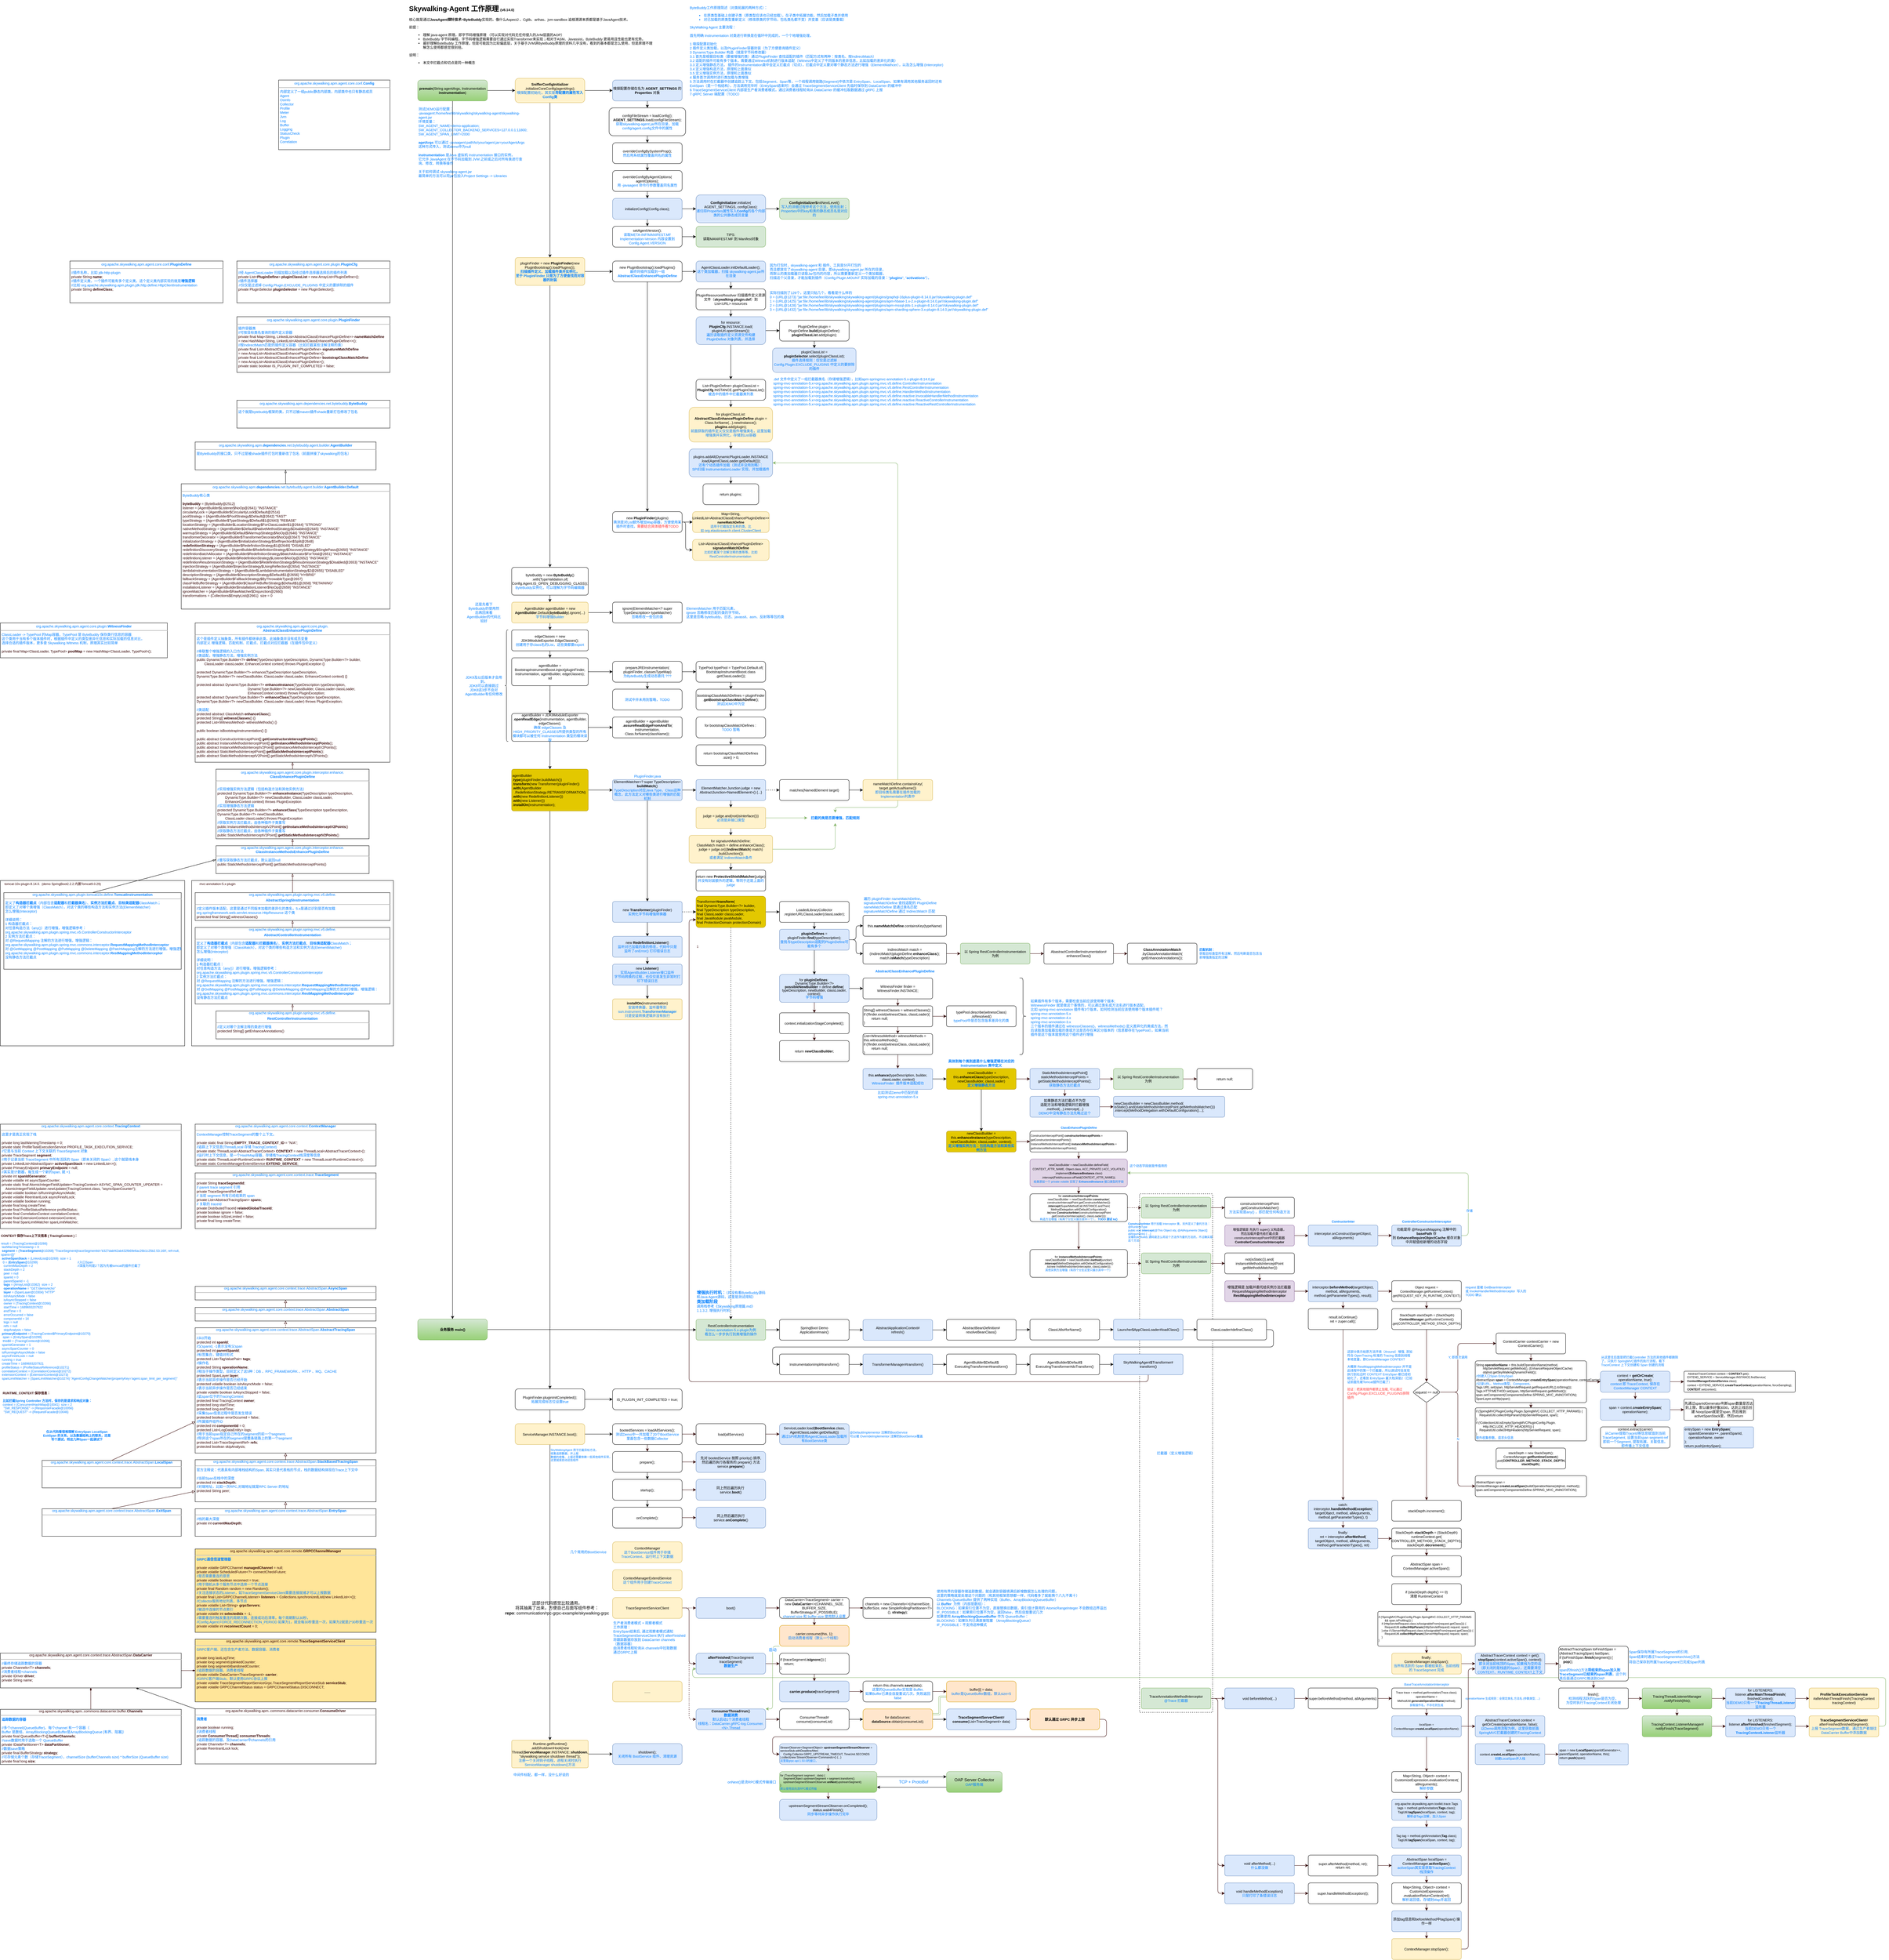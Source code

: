 <mxfile version="21.6.5" type="device">
  <diagram id="PYI9xT5d_eNirprLVBCl" name="Skywalking-Agent 工作原理 (v8.14.0) ">
    <mxGraphModel dx="2603" dy="879" grid="1" gridSize="10" guides="1" tooltips="1" connect="1" arrows="1" fold="1" page="1" pageScale="1" pageWidth="1169" pageHeight="827" math="0" shadow="0">
      <root>
        <mxCell id="0" />
        <mxCell id="1" parent="0" />
        <mxCell id="CrG38wg852pacwZDw58O-541" value="拦截器（定义增强逻辑）" style="rounded=1;whiteSpace=wrap;html=1;fontSize=10;fontColor=#007FFF;arcSize=1;dashed=1;" parent="1" vertex="1">
          <mxGeometry x="2115" y="3440" width="210" height="1490" as="geometry" />
        </mxCell>
        <mxCell id="CrG38wg852pacwZDw58O-510" style="edgeStyle=orthogonalEdgeStyle;rounded=1;orthogonalLoop=1;jettySize=auto;html=1;exitX=1;exitY=0.5;exitDx=0;exitDy=0;entryX=0;entryY=0.75;entryDx=0;entryDy=0;fontSize=10;fontColor=#007FFF;endArrow=classic;endFill=1;strokeColor=#82b366;fillColor=#d5e8d4;" parent="1" source="CrG38wg852pacwZDw58O-491" target="CrG38wg852pacwZDw58O-494" edge="1">
          <mxGeometry relative="1" as="geometry">
            <Array as="points">
              <mxPoint x="4260" y="4970" />
              <mxPoint x="4260" y="4830" />
              <mxPoint x="830" y="4830" />
              <mxPoint x="830" y="4805" />
            </Array>
          </mxGeometry>
        </mxCell>
        <mxCell id="CrG38wg852pacwZDw58O-378" value="" style="rounded=0;whiteSpace=wrap;html=1;fontSize=9;fontColor=#FF3333;" parent="1" vertex="1">
          <mxGeometry x="-610" y="2540" width="580" height="475" as="geometry" />
        </mxCell>
        <mxCell id="CrG38wg852pacwZDw58O-2" value="&lt;p style=&quot;line-height: 1&quot;&gt;&lt;/p&gt;&lt;h1&gt;&lt;font style=&quot;font-size: 20px&quot;&gt;Skywalking-Agent 工作原理&lt;/font&gt;&lt;font style=&quot;font-size: 16px&quot;&gt;&amp;nbsp;&lt;/font&gt;&lt;font style=&quot;font-size: 10px&quot;&gt;(v8.14.0)&amp;nbsp;&lt;br style=&quot;font-size: 10px&quot;&gt;&lt;/font&gt;&lt;/h1&gt;&lt;div style=&quot;font-size: 10px&quot;&gt;&lt;font style=&quot;font-size: 10px&quot;&gt;核心就是通过&lt;b style=&quot;font-size: 10px&quot;&gt;JavaAgent探针技术&lt;/b&gt;+&lt;b style=&quot;font-size: 10px&quot;&gt;ByteBuddy&lt;/b&gt;实现的。像什么AspectJ 、Cglib、arthas、jvm-sandbox 追根溯源本质都是基于JavaAgent技术。&lt;/font&gt;&lt;/div&gt;&lt;p style=&quot;font-size: 10px&quot;&gt;&lt;font style=&quot;font-size: 10px&quot;&gt;前提：&lt;/font&gt;&lt;/p&gt;&lt;p style=&quot;font-size: 10px&quot;&gt;&lt;/p&gt;&lt;ul style=&quot;font-size: 10px&quot;&gt;&lt;li style=&quot;font-size: 10px&quot;&gt;&lt;font style=&quot;font-size: 10px&quot;&gt;理解 java-agent 原理，即字节码增强原理 （可以实现对代码无任何侵入的JVM层面的AOP）&lt;/font&gt;&lt;/li&gt;&lt;li style=&quot;font-size: 10px&quot;&gt;&lt;font style=&quot;font-size: 10px&quot;&gt;ByteBuddy 字节码编程，字节码增强逻辑需要自行通过实现Transformer来实现；相对于ASM、Javassist，ByteBuddy 更易用且性能也更有优势。&lt;br&gt;&lt;/font&gt;&lt;/li&gt;&lt;li style=&quot;font-size: 10px&quot;&gt;&lt;font style=&quot;font-size: 10px&quot;&gt;最好理解ByteBuddy 工作原理，但是可能因为比较偏底层，关于基于JVM讲ByteBuddy原理的资料几乎没有，看到的基本都是怎么使用，但是原理不理解怎么使用都感觉很别扭。&lt;br&gt;&lt;/font&gt;&lt;/li&gt;&lt;/ul&gt;&lt;div&gt;说明：&lt;br&gt;&lt;ul&gt;&lt;li&gt;本文中拦截点和切点是同一种概念&amp;nbsp;&lt;/li&gt;&lt;/ul&gt;&lt;/div&gt;&lt;p style=&quot;font-size: 10px&quot;&gt;&lt;/p&gt;&lt;p&gt;&lt;/p&gt;" style="text;html=1;strokeColor=none;fillColor=none;spacing=5;spacingTop=-20;whiteSpace=wrap;overflow=hidden;rounded=0;fontSize=10;" parent="1" vertex="1">
          <mxGeometry x="10" y="20" width="710" height="180" as="geometry" />
        </mxCell>
        <mxCell id="CrG38wg852pacwZDw58O-5" value="" style="edgeStyle=orthogonalEdgeStyle;rounded=0;orthogonalLoop=1;jettySize=auto;html=1;fontSize=10;" parent="1" source="CrG38wg852pacwZDw58O-3" target="CrG38wg852pacwZDw58O-4" edge="1">
          <mxGeometry relative="1" as="geometry" />
        </mxCell>
        <mxCell id="CrG38wg852pacwZDw58O-184" value="" style="edgeStyle=orthogonalEdgeStyle;rounded=1;orthogonalLoop=1;jettySize=auto;html=1;fontSize=9;fontColor=#007FFF;endArrow=classic;endFill=1;" parent="1" source="CrG38wg852pacwZDw58O-3" target="CrG38wg852pacwZDw58O-183" edge="1">
          <mxGeometry relative="1" as="geometry" />
        </mxCell>
        <mxCell id="CrG38wg852pacwZDw58O-3" value="&lt;font style=&quot;font-size: 10px;&quot;&gt;&lt;b style=&quot;font-size: 10px;&quot;&gt;premain&lt;/b&gt;(String agentArgs, Instrumentation &lt;b style=&quot;font-size: 10px;&quot;&gt;instrumentation&lt;/b&gt;)&lt;/font&gt;" style="rounded=1;whiteSpace=wrap;html=1;fontSize=10;fillColor=#d5e8d4;strokeColor=#82b366;gradientColor=#97d077;" parent="1" vertex="1">
          <mxGeometry x="40" y="240" width="200" height="60" as="geometry" />
        </mxCell>
        <mxCell id="CrG38wg852pacwZDw58O-9" value="" style="edgeStyle=orthogonalEdgeStyle;rounded=0;orthogonalLoop=1;jettySize=auto;html=1;fontSize=10;fontColor=#007FFF;" parent="1" source="CrG38wg852pacwZDw58O-4" target="CrG38wg852pacwZDw58O-8" edge="1">
          <mxGeometry relative="1" as="geometry" />
        </mxCell>
        <mxCell id="CrG38wg852pacwZDw58O-33" value="" style="edgeStyle=orthogonalEdgeStyle;rounded=0;orthogonalLoop=1;jettySize=auto;html=1;fontSize=10;fontColor=#007FFF;" parent="1" source="CrG38wg852pacwZDw58O-4" target="CrG38wg852pacwZDw58O-32" edge="1">
          <mxGeometry relative="1" as="geometry" />
        </mxCell>
        <mxCell id="CrG38wg852pacwZDw58O-4" value="&lt;span style=&quot;font-size: 10px;&quot;&gt;&lt;b style=&quot;font-size: 10px;&quot;&gt;SnifferConfigInitializer&lt;/b&gt;&lt;br style=&quot;font-size: 10px;&quot;&gt;.initializeCoreConfig(agentArgs);&lt;br style=&quot;font-size: 10px;&quot;&gt;&lt;font color=&quot;#007fff&quot; style=&quot;font-size: 10px;&quot;&gt;嗅探配置初始化，其实是&lt;b style=&quot;font-size: 10px;&quot;&gt;将配置的属性写入Config类&lt;/b&gt;&lt;/font&gt;&lt;br style=&quot;font-size: 10px;&quot;&gt;&lt;/span&gt;" style="rounded=1;whiteSpace=wrap;html=1;fontSize=10;fillColor=#fff2cc;strokeColor=#d6b656;" parent="1" vertex="1">
          <mxGeometry x="320" y="235" width="200" height="70" as="geometry" />
        </mxCell>
        <mxCell id="CrG38wg852pacwZDw58O-11" value="" style="edgeStyle=orthogonalEdgeStyle;rounded=0;orthogonalLoop=1;jettySize=auto;html=1;fontSize=10;fontColor=#007FFF;" parent="1" source="CrG38wg852pacwZDw58O-8" target="CrG38wg852pacwZDw58O-10" edge="1">
          <mxGeometry relative="1" as="geometry" />
        </mxCell>
        <mxCell id="CrG38wg852pacwZDw58O-50" value="" style="edgeStyle=orthogonalEdgeStyle;rounded=1;orthogonalLoop=1;jettySize=auto;html=1;fontSize=10;fontColor=#007FFF;" parent="1" source="CrG38wg852pacwZDw58O-8" target="CrG38wg852pacwZDw58O-49" edge="1">
          <mxGeometry relative="1" as="geometry" />
        </mxCell>
        <mxCell id="CrG38wg852pacwZDw58O-8" value="&lt;span style=&quot;font-size: 10px;&quot;&gt;pluginFinder = new &lt;b style=&quot;font-size: 10px;&quot;&gt;PluginFinder&lt;/b&gt;(new PluginBootstrap().loadPlugins());&lt;/span&gt;&lt;br style=&quot;font-size: 10px;&quot;&gt;&lt;font color=&quot;#007fff&quot; style=&quot;font-size: 10px;&quot;&gt;&lt;span style=&quot;font-size: 10px;&quot;&gt;&lt;b style=&quot;font-size: 10px;&quot;&gt;扫描插件定义、加载插件类并实例化，&lt;br style=&quot;font-size: 10px;&quot;&gt;至于 PluginFinder 只是为了方便查找而对容器的封装&lt;br style=&quot;font-size: 10px;&quot;&gt;&lt;/b&gt;&lt;/span&gt;&lt;/font&gt;" style="rounded=1;whiteSpace=wrap;html=1;fontSize=10;fillColor=#fff2cc;strokeColor=#d6b656;arcSize=10;" parent="1" vertex="1">
          <mxGeometry x="320" y="750" width="200" height="80" as="geometry" />
        </mxCell>
        <mxCell id="CrG38wg852pacwZDw58O-13" value="" style="edgeStyle=orthogonalEdgeStyle;rounded=0;orthogonalLoop=1;jettySize=auto;html=1;fontSize=10;fontColor=#007FFF;entryX=0.5;entryY=0;entryDx=0;entryDy=0;" parent="1" source="CrG38wg852pacwZDw58O-10" target="CrG38wg852pacwZDw58O-14" edge="1">
          <mxGeometry relative="1" as="geometry">
            <mxPoint x="420" y="1760" as="targetPoint" />
          </mxGeometry>
        </mxCell>
        <mxCell id="CrG38wg852pacwZDw58O-10" value="&lt;font style=&quot;font-size: 10px;&quot;&gt;byteBuddy = new &lt;b style=&quot;font-size: 10px;&quot;&gt;ByteBuddy&lt;/b&gt;()&lt;br style=&quot;font-size: 10px;&quot;&gt;.with(TypeValidation.of(&lt;br style=&quot;font-size: 10px;&quot;&gt;Config.Agent.IS_OPEN_DEBUGGING_CLASS));&lt;br style=&quot;font-size: 10px;&quot;&gt;&lt;font color=&quot;#007fff&quot; style=&quot;font-size: 10px;&quot;&gt;ByteBuddy实例化，可以理解为字节码编辑器&lt;/font&gt;&lt;/font&gt;" style="rounded=1;whiteSpace=wrap;html=1;fontSize=10;arcSize=9;" parent="1" vertex="1">
          <mxGeometry x="310" y="1640" width="220" height="80" as="geometry" />
        </mxCell>
        <mxCell id="CrG38wg852pacwZDw58O-17" value="" style="edgeStyle=orthogonalEdgeStyle;rounded=0;orthogonalLoop=1;jettySize=auto;html=1;fontSize=10;fontColor=#007FFF;" parent="1" source="CrG38wg852pacwZDw58O-14" target="CrG38wg852pacwZDw58O-16" edge="1">
          <mxGeometry relative="1" as="geometry" />
        </mxCell>
        <mxCell id="CrG38wg852pacwZDw58O-108" value="" style="edgeStyle=orthogonalEdgeStyle;rounded=1;orthogonalLoop=1;jettySize=auto;html=1;fontSize=10;fontColor=#007FFF;endArrow=classic;endFill=1;" parent="1" source="CrG38wg852pacwZDw58O-14" target="CrG38wg852pacwZDw58O-107" edge="1">
          <mxGeometry relative="1" as="geometry" />
        </mxCell>
        <mxCell id="CrG38wg852pacwZDw58O-14" value="&lt;font style=&quot;font-size: 10px;&quot;&gt;AgentBuilder agentBuilder = new &lt;b style=&quot;font-size: 10px;&quot;&gt;AgentBuilder&lt;/b&gt;.Default(&lt;b style=&quot;font-size: 10px;&quot;&gt;byteBuddy&lt;/b&gt;).ignore(...)&lt;br style=&quot;font-size: 10px;&quot;&gt;&lt;font color=&quot;#007fff&quot; style=&quot;font-size: 10px;&quot;&gt;字节码增强Builder&lt;/font&gt;&lt;br style=&quot;font-size: 10px;&quot;&gt;&lt;/font&gt;" style="rounded=1;whiteSpace=wrap;html=1;fontSize=10;fillColor=#fff2cc;strokeColor=#d6b656;arcSize=11;" parent="1" vertex="1">
          <mxGeometry x="310" y="1740" width="220" height="60" as="geometry" />
        </mxCell>
        <mxCell id="CrG38wg852pacwZDw58O-19" value="" style="edgeStyle=orthogonalEdgeStyle;rounded=0;orthogonalLoop=1;jettySize=auto;html=1;fontSize=10;fontColor=#007FFF;" parent="1" source="CrG38wg852pacwZDw58O-16" target="CrG38wg852pacwZDw58O-18" edge="1">
          <mxGeometry relative="1" as="geometry" />
        </mxCell>
        <mxCell id="CrG38wg852pacwZDw58O-16" value="&lt;font style=&quot;font-size: 10px;&quot;&gt;&lt;font style=&quot;font-size: 10px;&quot;&gt;edgeClasses = new JDK9ModuleExporter.EdgeClasses();&lt;br style=&quot;font-size: 10px;&quot;&gt;&lt;/font&gt;&lt;font color=&quot;#007fff&quot; style=&quot;font-size: 10px;&quot;&gt;创建用于存class名的List，这些类都要export&lt;/font&gt;&lt;br style=&quot;font-size: 10px;&quot;&gt;&lt;/font&gt;" style="rounded=1;whiteSpace=wrap;html=1;fontSize=10;arcSize=9;" parent="1" vertex="1">
          <mxGeometry x="310" y="1820" width="220" height="60" as="geometry" />
        </mxCell>
        <mxCell id="CrG38wg852pacwZDw58O-21" value="" style="edgeStyle=orthogonalEdgeStyle;rounded=0;orthogonalLoop=1;jettySize=auto;html=1;fontSize=10;fontColor=#007FFF;" parent="1" source="CrG38wg852pacwZDw58O-18" target="CrG38wg852pacwZDw58O-20" edge="1">
          <mxGeometry relative="1" as="geometry" />
        </mxCell>
        <mxCell id="CrG38wg852pacwZDw58O-84" value="" style="edgeStyle=orthogonalEdgeStyle;rounded=1;orthogonalLoop=1;jettySize=auto;html=1;fontSize=10;fontColor=#007FFF;" parent="1" source="CrG38wg852pacwZDw58O-18" target="CrG38wg852pacwZDw58O-83" edge="1">
          <mxGeometry relative="1" as="geometry" />
        </mxCell>
        <mxCell id="CrG38wg852pacwZDw58O-18" value="&lt;font style=&quot;font-size: 10px;&quot;&gt;&lt;font style=&quot;font-size: 10px;&quot;&gt;agentBuilder = BootstrapInstrumentBoost.inject(pluginFinder, instrumentation, agentBuilder, edgeClasses);&lt;br style=&quot;font-size: 10px;&quot;&gt;sd&lt;/font&gt;&lt;br style=&quot;font-size: 10px;&quot;&gt;&lt;/font&gt;" style="rounded=1;whiteSpace=wrap;html=1;fontSize=10;arcSize=8;" parent="1" vertex="1">
          <mxGeometry x="310" y="1900" width="220" height="80" as="geometry" />
        </mxCell>
        <mxCell id="CrG38wg852pacwZDw58O-23" value="" style="edgeStyle=orthogonalEdgeStyle;rounded=0;orthogonalLoop=1;jettySize=auto;html=1;fontSize=10;fontColor=#007FFF;" parent="1" source="CrG38wg852pacwZDw58O-20" target="CrG38wg852pacwZDw58O-22" edge="1">
          <mxGeometry relative="1" as="geometry" />
        </mxCell>
        <mxCell id="CrG38wg852pacwZDw58O-97" value="" style="edgeStyle=orthogonalEdgeStyle;rounded=1;orthogonalLoop=1;jettySize=auto;html=1;fontSize=10;fontColor=#007FFF;" parent="1" source="CrG38wg852pacwZDw58O-20" target="CrG38wg852pacwZDw58O-96" edge="1">
          <mxGeometry relative="1" as="geometry" />
        </mxCell>
        <mxCell id="CrG38wg852pacwZDw58O-20" value="&lt;font style=&quot;font-size: 10px;&quot;&gt;&lt;font style=&quot;font-size: 10px;&quot;&gt;agentBuilder = JDK9ModuleExporter&lt;br style=&quot;font-size: 10px;&quot;&gt;.&lt;b style=&quot;font-size: 10px;&quot;&gt;openReadEdge&lt;/b&gt;(instrumentation, agentBuilder, edgeClasses);&lt;br style=&quot;font-size: 10px;&quot;&gt;&lt;/font&gt;&lt;font color=&quot;#007fff&quot; style=&quot;font-size: 10px;&quot;&gt;&lt;span style=&quot;font-size: 10px;&quot;&gt;确保 edgeClasses 及HIGH_PRIORITY_CLASSES&lt;/span&gt;&lt;span style=&quot;font-size: 10px;&quot;&gt;所提供类型的所有模块都可以被任何 Instrumentation 类型的模块读取&lt;/span&gt;&lt;/font&gt;&lt;br style=&quot;font-size: 10px;&quot;&gt;&lt;/font&gt;" style="rounded=1;whiteSpace=wrap;html=1;fontSize=10;arcSize=8;" parent="1" vertex="1">
          <mxGeometry x="310" y="2060" width="220" height="80" as="geometry" />
        </mxCell>
        <mxCell id="CrG38wg852pacwZDw58O-25" value="" style="edgeStyle=orthogonalEdgeStyle;rounded=0;orthogonalLoop=1;jettySize=auto;html=1;fontSize=10;fontColor=#007FFF;" parent="1" source="CrG38wg852pacwZDw58O-22" target="CrG38wg852pacwZDw58O-24" edge="1">
          <mxGeometry relative="1" as="geometry" />
        </mxCell>
        <mxCell id="CrG38wg852pacwZDw58O-111" value="" style="edgeStyle=orthogonalEdgeStyle;rounded=1;orthogonalLoop=1;jettySize=auto;html=1;fontSize=10;fontColor=#007FFF;endArrow=classic;endFill=1;" parent="1" source="CrG38wg852pacwZDw58O-22" target="CrG38wg852pacwZDw58O-110" edge="1">
          <mxGeometry relative="1" as="geometry" />
        </mxCell>
        <mxCell id="CrG38wg852pacwZDw58O-22" value="&lt;font style=&quot;font-size: 10px&quot;&gt;&lt;div&gt;agentBuilder&lt;/div&gt;&lt;div&gt;.&lt;b&gt;type&lt;/b&gt;(pluginFinder.buildMatch())&lt;/div&gt;&lt;div&gt;.&lt;b&gt;transform&lt;/b&gt;(new Transformer(pluginFinder))&lt;/div&gt;&lt;div&gt;.&lt;b&gt;with&lt;/b&gt;(AgentBuilder&lt;/div&gt;&lt;div&gt;&lt;span&gt;&amp;nbsp;&amp;nbsp;&lt;/span&gt;&lt;span&gt;.RedefinitionStrategy.&lt;/span&gt;&lt;font style=&quot;font-size: 10px&quot;&gt;RETRANSFORMATION&lt;/font&gt;&lt;span&gt;)&lt;/span&gt;&lt;/div&gt;&lt;div&gt;.&lt;b&gt;with&lt;/b&gt;(new RedefinitionListener())&lt;/div&gt;&lt;div&gt;.&lt;b&gt;with&lt;/b&gt;(new Listener())&lt;/div&gt;&lt;div&gt;.&lt;b&gt;installOn&lt;/b&gt;(instrumentation);&lt;/div&gt;&lt;/font&gt;" style="rounded=1;whiteSpace=wrap;html=1;fontSize=10;align=left;arcSize=5;fillColor=#e3c800;strokeColor=#B09500;fontColor=#000000;" parent="1" vertex="1">
          <mxGeometry x="310" y="2220" width="220" height="120" as="geometry" />
        </mxCell>
        <mxCell id="CrG38wg852pacwZDw58O-27" value="" style="edgeStyle=orthogonalEdgeStyle;rounded=0;orthogonalLoop=1;jettySize=auto;html=1;fontSize=10;fontColor=#007FFF;" parent="1" source="CrG38wg852pacwZDw58O-24" target="CrG38wg852pacwZDw58O-26" edge="1">
          <mxGeometry relative="1" as="geometry" />
        </mxCell>
        <mxCell id="CrG38wg852pacwZDw58O-174" value="" style="edgeStyle=orthogonalEdgeStyle;rounded=1;orthogonalLoop=1;jettySize=auto;html=1;fontSize=9;fontColor=#007FFF;endArrow=classic;endFill=1;" parent="1" source="CrG38wg852pacwZDw58O-24" target="CrG38wg852pacwZDw58O-173" edge="1">
          <mxGeometry relative="1" as="geometry" />
        </mxCell>
        <mxCell id="CrG38wg852pacwZDw58O-24" value="&lt;font style=&quot;font-size: 10px&quot;&gt;&lt;span style=&quot;font-size: 10px&quot;&gt;PluginFinder.pluginInitCompleted();&lt;br&gt;&lt;/span&gt;&lt;font color=&quot;#007fff&quot;&gt;拓展完成标志位设置true&lt;/font&gt;&lt;br style=&quot;font-size: 10px&quot;&gt;&lt;/font&gt;" style="rounded=1;whiteSpace=wrap;html=1;fontSize=10;align=center;" parent="1" vertex="1">
          <mxGeometry x="320" y="4000.5" width="200" height="60" as="geometry" />
        </mxCell>
        <mxCell id="CrG38wg852pacwZDw58O-29" value="" style="edgeStyle=orthogonalEdgeStyle;rounded=0;orthogonalLoop=1;jettySize=auto;html=1;fontSize=10;fontColor=#007FFF;" parent="1" source="CrG38wg852pacwZDw58O-26" target="CrG38wg852pacwZDw58O-28" edge="1">
          <mxGeometry relative="1" as="geometry" />
        </mxCell>
        <mxCell id="CrG38wg852pacwZDw58O-176" value="" style="edgeStyle=orthogonalEdgeStyle;rounded=1;orthogonalLoop=1;jettySize=auto;html=1;fontSize=9;fontColor=#007FFF;endArrow=classic;endFill=1;" parent="1" source="CrG38wg852pacwZDw58O-26" target="CrG38wg852pacwZDw58O-175" edge="1">
          <mxGeometry relative="1" as="geometry" />
        </mxCell>
        <mxCell id="CrG38wg852pacwZDw58O-26" value="&lt;font style=&quot;font-size: 10px;&quot;&gt;&lt;span style=&quot;font-size: 10px;&quot;&gt;ServiceManager.INSTANCE.boot();&lt;/span&gt;&lt;br style=&quot;font-size: 10px;&quot;&gt;&lt;/font&gt;" style="rounded=1;whiteSpace=wrap;html=1;fontSize=10;align=center;fillColor=#fff2cc;strokeColor=#d6b656;" parent="1" vertex="1">
          <mxGeometry x="320" y="4100.5" width="200" height="60" as="geometry" />
        </mxCell>
        <mxCell id="CrG38wg852pacwZDw58O-186" value="" style="edgeStyle=orthogonalEdgeStyle;rounded=1;orthogonalLoop=1;jettySize=auto;html=1;fontSize=9;fontColor=#007FFF;endArrow=classic;endFill=1;entryX=0;entryY=0.5;entryDx=0;entryDy=0;" parent="1" source="CrG38wg852pacwZDw58O-28" target="CrG38wg852pacwZDw58O-187" edge="1">
          <mxGeometry relative="1" as="geometry">
            <mxPoint x="600" y="5029.75" as="targetPoint" />
          </mxGeometry>
        </mxCell>
        <mxCell id="CrG38wg852pacwZDw58O-28" value="&lt;font style=&quot;font-size: 10px;&quot;&gt;&lt;div style=&quot;font-size: 10px;&quot;&gt;Runtime.getRuntime()&lt;/div&gt;&lt;div style=&quot;font-size: 10px;&quot;&gt;.addShutdownHook(new Thread(&lt;b style=&quot;font-size: 10px;&quot;&gt;ServiceManager&lt;/b&gt;.INSTANCE::&lt;b style=&quot;font-size: 10px;&quot;&gt;shutdown&lt;/b&gt;, &quot;skywalking service shutdown thread&quot;));&lt;br style=&quot;font-size: 10px;&quot;&gt;&lt;font color=&quot;#007fff&quot; style=&quot;font-size: 10px;&quot;&gt;注册一个关闭钩子线程，进程关闭时执行ServiceManager shutdown()方法&lt;/font&gt;&lt;/div&gt;&lt;/font&gt;" style="rounded=1;whiteSpace=wrap;html=1;fontSize=10;align=center;fillColor=#fff2cc;strokeColor=#d6b656;arcSize=6;" parent="1" vertex="1">
          <mxGeometry x="310" y="5010" width="220" height="79.5" as="geometry" />
        </mxCell>
        <mxCell id="CrG38wg852pacwZDw58O-35" value="" style="edgeStyle=orthogonalEdgeStyle;rounded=0;orthogonalLoop=1;jettySize=auto;html=1;fontSize=10;fontColor=#007FFF;" parent="1" source="CrG38wg852pacwZDw58O-32" target="CrG38wg852pacwZDw58O-34" edge="1">
          <mxGeometry relative="1" as="geometry" />
        </mxCell>
        <mxCell id="CrG38wg852pacwZDw58O-32" value="&lt;span style=&quot;font-size: 10px;&quot;&gt;嗅探配置存储在名为 &lt;b style=&quot;font-size: 10px;&quot;&gt;AGENT_SETTINGS&lt;/b&gt; 的&lt;b style=&quot;font-size: 10px;&quot;&gt;Properties&lt;/b&gt; 对象&lt;/span&gt;" style="rounded=1;whiteSpace=wrap;html=1;fontSize=10;fillColor=#dae8fc;strokeColor=#6c8ebf;" parent="1" vertex="1">
          <mxGeometry x="600" y="240" width="200" height="60" as="geometry" />
        </mxCell>
        <mxCell id="CrG38wg852pacwZDw58O-37" value="" style="edgeStyle=orthogonalEdgeStyle;rounded=0;orthogonalLoop=1;jettySize=auto;html=1;fontSize=10;fontColor=#007FFF;" parent="1" source="CrG38wg852pacwZDw58O-34" target="CrG38wg852pacwZDw58O-36" edge="1">
          <mxGeometry relative="1" as="geometry" />
        </mxCell>
        <mxCell id="CrG38wg852pacwZDw58O-34" value="&lt;font style=&quot;font-size: 10px;&quot;&gt;configFileStream = loadConfig();&lt;br style=&quot;font-size: 10px;&quot;&gt;&lt;b style=&quot;font-size: 10px;&quot;&gt;AGENT_SETTINGS&lt;/b&gt;.load(configFileStream);&lt;br style=&quot;font-size: 10px;&quot;&gt;&lt;font color=&quot;#007fff&quot; style=&quot;font-size: 10px;&quot;&gt;获取skywalking-agent.jar所在目录，加载config/agent.config文件中的属性&lt;/font&gt;&lt;br style=&quot;font-size: 10px;&quot;&gt;&lt;/font&gt;" style="rounded=1;whiteSpace=wrap;html=1;fontSize=10;" parent="1" vertex="1">
          <mxGeometry x="590" y="320" width="220" height="80" as="geometry" />
        </mxCell>
        <mxCell id="CrG38wg852pacwZDw58O-39" value="" style="edgeStyle=orthogonalEdgeStyle;rounded=0;orthogonalLoop=1;jettySize=auto;html=1;fontSize=10;fontColor=#007FFF;" parent="1" source="CrG38wg852pacwZDw58O-36" target="CrG38wg852pacwZDw58O-38" edge="1">
          <mxGeometry relative="1" as="geometry" />
        </mxCell>
        <mxCell id="CrG38wg852pacwZDw58O-36" value="&lt;span style=&quot;font-size: 10px;&quot;&gt;overrideConfigBySystemProp();&lt;br style=&quot;font-size: 10px;&quot;&gt;&lt;font color=&quot;#007fff&quot; style=&quot;font-size: 10px;&quot;&gt;然后用系统属性覆盖同名的属性&lt;/font&gt;&lt;br style=&quot;font-size: 10px;&quot;&gt;&lt;/span&gt;" style="rounded=1;whiteSpace=wrap;html=1;fontSize=10;" parent="1" vertex="1">
          <mxGeometry x="600" y="420" width="200" height="60" as="geometry" />
        </mxCell>
        <mxCell id="CrG38wg852pacwZDw58O-41" value="" style="edgeStyle=orthogonalEdgeStyle;rounded=0;orthogonalLoop=1;jettySize=auto;html=1;fontSize=10;fontColor=#007FFF;" parent="1" source="CrG38wg852pacwZDw58O-38" target="CrG38wg852pacwZDw58O-40" edge="1">
          <mxGeometry relative="1" as="geometry" />
        </mxCell>
        <mxCell id="CrG38wg852pacwZDw58O-38" value="&lt;span style=&quot;font-size: 10px;&quot;&gt;overrideConfigByAgentOptions(&lt;br style=&quot;font-size: 10px;&quot;&gt;agentOptions);&lt;br style=&quot;font-size: 10px;&quot;&gt;&lt;font color=&quot;#007fff&quot; style=&quot;font-size: 10px;&quot;&gt;用 -javaagent 命令行参数覆盖同名属性&lt;/font&gt;&lt;br style=&quot;font-size: 10px;&quot;&gt;&lt;/span&gt;" style="rounded=1;whiteSpace=wrap;html=1;fontSize=10;" parent="1" vertex="1">
          <mxGeometry x="600" y="500" width="200" height="60" as="geometry" />
        </mxCell>
        <mxCell id="CrG38wg852pacwZDw58O-43" value="" style="edgeStyle=orthogonalEdgeStyle;rounded=0;orthogonalLoop=1;jettySize=auto;html=1;fontSize=10;fontColor=#007FFF;" parent="1" source="CrG38wg852pacwZDw58O-40" target="CrG38wg852pacwZDw58O-42" edge="1">
          <mxGeometry relative="1" as="geometry" />
        </mxCell>
        <mxCell id="CrG38wg852pacwZDw58O-45" value="" style="edgeStyle=orthogonalEdgeStyle;rounded=1;orthogonalLoop=1;jettySize=auto;html=1;fontSize=10;fontColor=#007FFF;" parent="1" source="CrG38wg852pacwZDw58O-40" target="CrG38wg852pacwZDw58O-44" edge="1">
          <mxGeometry relative="1" as="geometry" />
        </mxCell>
        <mxCell id="CrG38wg852pacwZDw58O-40" value="&lt;span style=&quot;font-size: 10px;&quot;&gt;initializeConfig(Config.class);&lt;/span&gt;" style="rounded=1;whiteSpace=wrap;html=1;fontSize=10;fillColor=#dae8fc;strokeColor=#6c8ebf;" parent="1" vertex="1">
          <mxGeometry x="600" y="580" width="200" height="60" as="geometry" />
        </mxCell>
        <mxCell id="CrG38wg852pacwZDw58O-52" value="" style="edgeStyle=orthogonalEdgeStyle;rounded=1;orthogonalLoop=1;jettySize=auto;html=1;fontSize=10;fontColor=#007FFF;" parent="1" source="CrG38wg852pacwZDw58O-42" target="CrG38wg852pacwZDw58O-51" edge="1">
          <mxGeometry relative="1" as="geometry" />
        </mxCell>
        <mxCell id="CrG38wg852pacwZDw58O-42" value="&lt;span style=&quot;font-size: 10px;&quot;&gt;setAgentVersion();&lt;/span&gt;&lt;br style=&quot;font-size: 10px;&quot;&gt;&lt;font color=&quot;#007fff&quot; style=&quot;font-size: 10px;&quot;&gt;&lt;span style=&quot;font-size: 10px;&quot;&gt;读取META-INF/MANIFEST.MF Implementation-Version&amp;nbsp;&lt;/span&gt;&lt;span style=&quot;font-size: 10px;&quot;&gt;内容设置到Config.Agent.VERSION&lt;/span&gt;&lt;/font&gt;" style="rounded=1;whiteSpace=wrap;html=1;fontSize=10;" parent="1" vertex="1">
          <mxGeometry x="600" y="660" width="200" height="60" as="geometry" />
        </mxCell>
        <mxCell id="CrG38wg852pacwZDw58O-48" value="" style="edgeStyle=orthogonalEdgeStyle;rounded=1;orthogonalLoop=1;jettySize=auto;html=1;fontSize=10;fontColor=#007FFF;" parent="1" source="CrG38wg852pacwZDw58O-44" target="CrG38wg852pacwZDw58O-47" edge="1">
          <mxGeometry relative="1" as="geometry" />
        </mxCell>
        <mxCell id="CrG38wg852pacwZDw58O-44" value="&lt;span style=&quot;font-size: 10px;&quot;&gt;&lt;b style=&quot;font-size: 10px;&quot;&gt;ConfigInitializer&lt;/b&gt;.initialize(&lt;br style=&quot;font-size: 10px;&quot;&gt;AGENT_SETTINGS, configClass);&lt;br style=&quot;font-size: 10px;&quot;&gt;&lt;font color=&quot;#007fff&quot; style=&quot;font-size: 10px;&quot;&gt;递归将Properties属性写入&lt;b style=&quot;font-size: 10px;&quot;&gt;Config&lt;/b&gt;的各个内部类的公共静态成员变量&lt;/font&gt;&lt;br style=&quot;font-size: 10px;&quot;&gt;&lt;/span&gt;" style="rounded=1;whiteSpace=wrap;html=1;fontSize=10;fillColor=#dae8fc;strokeColor=#6c8ebf;" parent="1" vertex="1">
          <mxGeometry x="840" y="570" width="200" height="80" as="geometry" />
        </mxCell>
        <mxCell id="CrG38wg852pacwZDw58O-46" value="&lt;p style=&quot;margin: 4px 0px 0px; text-align: center; font-size: 10px;&quot;&gt;&lt;font style=&quot;font-size: 10px;&quot;&gt;org.apache.skywalking.apm.agent.core.conf.&lt;b style=&quot;font-size: 10px;&quot;&gt;Config&lt;/b&gt;&lt;br style=&quot;font-size: 10px;&quot;&gt;&lt;/font&gt;&lt;/p&gt;&lt;hr style=&quot;font-size: 10px;&quot;&gt;&lt;p style=&quot;margin: 0px 0px 0px 4px; font-size: 10px;&quot;&gt;&lt;font style=&quot;font-size: 10px;&quot;&gt;内部定义了一组public静态内部类，内部类中也只有静态成员&lt;br style=&quot;font-size: 10px;&quot;&gt;&lt;/font&gt;&lt;/p&gt;&lt;p style=&quot;margin: 0px 0px 0px 4px; font-size: 10px;&quot;&gt;Agent&lt;br style=&quot;font-size: 10px;&quot;&gt;OsInfo&lt;/p&gt;&lt;p style=&quot;margin: 0px 0px 0px 4px; font-size: 10px;&quot;&gt;Collector&lt;/p&gt;&lt;p style=&quot;margin: 0px 0px 0px 4px; font-size: 10px;&quot;&gt;Profile&lt;br style=&quot;font-size: 10px;&quot;&gt;Meter&lt;/p&gt;&lt;p style=&quot;margin: 0px 0px 0px 4px; font-size: 10px;&quot;&gt;Jvm&lt;br style=&quot;font-size: 10px;&quot;&gt;Log&lt;br style=&quot;font-size: 10px;&quot;&gt;Buffer&lt;br style=&quot;font-size: 10px;&quot;&gt;Logging&lt;br style=&quot;font-size: 10px;&quot;&gt;StatusCheck&lt;br style=&quot;font-size: 10px;&quot;&gt;Plugin&lt;br style=&quot;font-size: 10px;&quot;&gt;Correlation&lt;/p&gt;" style="verticalAlign=top;align=left;overflow=fill;fontSize=10;fontFamily=Helvetica;html=1;fontColor=#007FFF;" parent="1" vertex="1">
          <mxGeometry x="-360" y="240" width="320" height="200" as="geometry" />
        </mxCell>
        <mxCell id="CrG38wg852pacwZDw58O-47" value="&lt;b style=&quot;font-size: 10px;&quot;&gt;ConfigInitializer$&lt;/b&gt;&lt;span style=&quot;font-size: 10px;&quot;&gt;initNextLevel()&lt;/span&gt;&lt;br style=&quot;font-size: 10px;&quot;&gt;&lt;font color=&quot;#007fff&quot; style=&quot;font-size: 10px;&quot;&gt;写入的详细过程参考这个方法，使用反射；Properties中的key和类的静态成员名是对应的&lt;/font&gt;" style="rounded=1;whiteSpace=wrap;html=1;fontSize=10;fillColor=#d5e8d4;strokeColor=#82b366;" parent="1" vertex="1">
          <mxGeometry x="1080" y="580" width="200" height="60" as="geometry" />
        </mxCell>
        <mxCell id="CrG38wg852pacwZDw58O-54" value="" style="edgeStyle=orthogonalEdgeStyle;rounded=1;orthogonalLoop=1;jettySize=auto;html=1;fontSize=10;fontColor=#007FFF;" parent="1" source="CrG38wg852pacwZDw58O-49" target="CrG38wg852pacwZDw58O-53" edge="1">
          <mxGeometry relative="1" as="geometry" />
        </mxCell>
        <mxCell id="CrG38wg852pacwZDw58O-78" value="" style="edgeStyle=orthogonalEdgeStyle;rounded=1;orthogonalLoop=1;jettySize=auto;html=1;fontSize=10;fontColor=#007FFF;" parent="1" source="CrG38wg852pacwZDw58O-49" target="CrG38wg852pacwZDw58O-77" edge="1">
          <mxGeometry relative="1" as="geometry" />
        </mxCell>
        <mxCell id="CrG38wg852pacwZDw58O-49" value="&lt;span style=&quot;font-size: 10px;&quot;&gt;new PluginBootstrap().loadPlugins()&lt;br style=&quot;font-size: 10px;&quot;&gt;&lt;/span&gt;&lt;font style=&quot;font-size: 10px;&quot; color=&quot;#007fff&quot;&gt;最终将插件加载到一组&lt;b style=&quot;font-size: 10px;&quot;&gt;AbstractClassEnhancePluginDefine&lt;/b&gt;&lt;/font&gt;" style="rounded=1;whiteSpace=wrap;html=1;fontSize=10;" parent="1" vertex="1">
          <mxGeometry x="600" y="760" width="200" height="60" as="geometry" />
        </mxCell>
        <mxCell id="CrG38wg852pacwZDw58O-51" value="&lt;span style=&quot;font-size: 10px;&quot;&gt;TIPS:&lt;br style=&quot;font-size: 10px;&quot;&gt;读取MANIFEST.MF 到 Manifest对象&lt;br style=&quot;font-size: 10px;&quot;&gt;&lt;/span&gt;" style="rounded=1;whiteSpace=wrap;html=1;fontSize=10;fillColor=#d5e8d4;strokeColor=#82b366;" parent="1" vertex="1">
          <mxGeometry x="840" y="660" width="200" height="60" as="geometry" />
        </mxCell>
        <mxCell id="CrG38wg852pacwZDw58O-57" value="" style="edgeStyle=orthogonalEdgeStyle;rounded=1;orthogonalLoop=1;jettySize=auto;html=1;fontSize=10;fontColor=#007FFF;" parent="1" source="CrG38wg852pacwZDw58O-53" target="CrG38wg852pacwZDw58O-56" edge="1">
          <mxGeometry relative="1" as="geometry" />
        </mxCell>
        <mxCell id="CrG38wg852pacwZDw58O-53" value="&lt;span style=&quot;font-size: 10px;&quot;&gt;AgentClassLoader.initDefaultLoader();&lt;br style=&quot;font-size: 10px;&quot;&gt;&lt;/span&gt;&lt;font style=&quot;font-size: 10px;&quot; color=&quot;#007fff&quot;&gt;这个类加载器，扫描 skywalking-agent.jar所在目录&lt;/font&gt;" style="rounded=1;whiteSpace=wrap;html=1;fontSize=10;fillColor=#dae8fc;strokeColor=#6c8ebf;" parent="1" vertex="1">
          <mxGeometry x="840" y="760" width="200" height="60" as="geometry" />
        </mxCell>
        <mxCell id="CrG38wg852pacwZDw58O-55" value="&lt;p style=&quot;margin: 4px 0px 0px ; text-align: center ; font-size: 10px&quot;&gt;&lt;font style=&quot;font-size: 10px&quot;&gt;&lt;span style=&quot;font-size: 10px&quot;&gt;org.apache.skywalking.apm.agent.core.plugin.&lt;/span&gt;&lt;br style=&quot;font-size: 10px&quot;&gt;&lt;/font&gt;&lt;/p&gt;&lt;div style=&quot;text-align: center ; font-size: 10px&quot;&gt;&lt;span style=&quot;font-size: 10px&quot;&gt;&lt;b style=&quot;font-size: 10px&quot;&gt;AbstractClassEnhancePluginDefine&lt;/b&gt;&lt;/span&gt;&lt;/div&gt;&lt;hr style=&quot;font-size: 10px&quot;&gt;&lt;p style=&quot;margin: 0px 0px 0px 4px ; font-size: 10px&quot;&gt;&lt;font style=&quot;font-size: 10px&quot;&gt;这个是插件定义抽象类，所有插件都继承此类，此抽象类并没有成员变量&lt;br style=&quot;font-size: 10px&quot;&gt;&lt;/font&gt;&lt;/p&gt;&lt;p style=&quot;margin: 0px 0px 0px 4px ; font-size: 10px&quot;&gt;&lt;font style=&quot;font-size: 10px&quot;&gt;内部定义 增强逻辑、匹配机制、拦截点、拦截点对应拦截器（在插件包中定义）&lt;br&gt;&lt;br&gt;&lt;/font&gt;&lt;/p&gt;&lt;p style=&quot;margin: 0px 0px 0px 4px ; font-size: 10px&quot;&gt;&lt;font style=&quot;font-size: 10px&quot;&gt;//串联整个增强逻辑的入口方法&lt;br&gt;//类适配，增强静态方法，增强实例方法&lt;/font&gt;&lt;/p&gt;&lt;p style=&quot;margin: 0px 0px 0px 4px&quot;&gt;&lt;font color=&quot;#330000&quot;&gt;public DynamicType.Builder&amp;lt;?&amp;gt; &lt;b&gt;define&lt;/b&gt;(TypeDescription typeDescription, DynamicType.Builder&amp;lt;?&amp;gt; builder,&lt;/font&gt;&lt;/p&gt;&lt;p style=&quot;margin: 0px 0px 0px 4px&quot;&gt;&lt;font color=&quot;#330000&quot;&gt;&amp;nbsp; &amp;nbsp; &amp;nbsp; &amp;nbsp; ClassLoader classLoader, EnhanceContext context) throws PluginException {}&lt;/font&gt;&lt;/p&gt;&lt;p style=&quot;margin: 0px 0px 0px 4px ; font-size: 10px&quot;&gt;&lt;font style=&quot;font-size: 10px&quot;&gt;&lt;br&gt;&lt;/font&gt;&lt;/p&gt;&lt;p style=&quot;margin: 0px 0px 0px 4px&quot;&gt;&lt;font color=&quot;#330000&quot;&gt;protected DynamicType.Builder&amp;lt;?&amp;gt; enhance(TypeDescription typeDescription,&amp;nbsp;&lt;/font&gt;&lt;/p&gt;&lt;p style=&quot;margin: 0px 0px 0px 4px&quot;&gt;&lt;font color=&quot;#330000&quot;&gt;&lt;span&gt;&#x9;&lt;/span&gt;&lt;span&gt;&#x9;&lt;/span&gt;&lt;span&gt;&#x9;&lt;/span&gt;&lt;span&gt;&#x9;&lt;/span&gt;DynamicType.Builder&amp;lt;?&amp;gt; newClassBuilder,&amp;nbsp;&lt;/font&gt;&lt;span style=&quot;color: rgb(51 , 0 , 0)&quot;&gt;ClassLoader classLoader, EnhanceContext context) {}&lt;/span&gt;&lt;/p&gt;&lt;p style=&quot;margin: 0px 0px 0px 4px&quot;&gt;&lt;span style=&quot;color: rgb(51 , 0 , 0)&quot;&gt;&lt;br&gt;&lt;/span&gt;&lt;/p&gt;&lt;p style=&quot;margin: 0px 0px 0px 4px&quot;&gt;&lt;font color=&quot;#330000&quot;&gt;protected abstract DynamicType.Builder&amp;lt;?&amp;gt; &lt;b&gt;enhanceInstance&lt;/b&gt;(TypeDescription typeDescription,&lt;/font&gt;&lt;/p&gt;&lt;p style=&quot;margin: 0px 0px 0px 4px&quot;&gt;&lt;font color=&quot;#330000&quot;&gt;&amp;nbsp; &amp;nbsp; &amp;nbsp; &amp;nbsp; &amp;nbsp; &amp;nbsp; &amp;nbsp; &amp;nbsp; &amp;nbsp; &amp;nbsp; &amp;nbsp; &amp;nbsp; &amp;nbsp; &amp;nbsp; &amp;nbsp; &amp;nbsp; &amp;nbsp; &amp;nbsp; &amp;nbsp; &amp;nbsp; &amp;nbsp; &amp;nbsp; &amp;nbsp; &amp;nbsp; &amp;nbsp; &amp;nbsp; &amp;nbsp;DynamicType.Builder&amp;lt;?&amp;gt; newClassBuilder, ClassLoader classLoader,&lt;/font&gt;&lt;/p&gt;&lt;p style=&quot;margin: 0px 0px 0px 4px&quot;&gt;&lt;font color=&quot;#330000&quot;&gt;&lt;span&gt;&lt;/span&gt;&lt;/font&gt;&lt;/p&gt;&lt;p style=&quot;margin: 0px 0px 0px 4px&quot;&gt;&lt;font color=&quot;#330000&quot;&gt;&amp;nbsp; &amp;nbsp; &amp;nbsp; &amp;nbsp; &amp;nbsp; &amp;nbsp; &amp;nbsp; &amp;nbsp; &amp;nbsp; &amp;nbsp; &amp;nbsp; &amp;nbsp; &amp;nbsp; &amp;nbsp; &amp;nbsp; &amp;nbsp; &amp;nbsp; &amp;nbsp; &amp;nbsp; &amp;nbsp; &amp;nbsp; &amp;nbsp; &amp;nbsp; &amp;nbsp; &amp;nbsp; &amp;nbsp; &amp;nbsp;EnhanceContext context) throws PluginException;&lt;/font&gt;&lt;/p&gt;&lt;p style=&quot;margin: 0px 0px 0px 4px&quot;&gt;&lt;font color=&quot;#330000&quot;&gt;protected abstract DynamicType.Builder&amp;lt;?&amp;gt; &lt;b&gt;enhanceClass&lt;/b&gt;(TypeDescription typeDescription,&amp;nbsp;&lt;/font&gt;&lt;/p&gt;&lt;p style=&quot;margin: 0px 0px 0px 4px&quot;&gt;&lt;font color=&quot;#330000&quot;&gt;&lt;span&gt;&#x9;&lt;/span&gt;&lt;span&gt;&#x9;&lt;/span&gt;DynamicType.Builder&amp;lt;?&amp;gt; newClassBuilder,&amp;nbsp;&lt;/font&gt;&lt;span style=&quot;color: rgb(51 , 0 , 0)&quot;&gt;ClassLoader classLoader) throws PluginException;&lt;/span&gt;&lt;/p&gt;&lt;p style=&quot;margin: 0px 0px 0px 4px&quot;&gt;&lt;font color=&quot;#330000&quot;&gt;&lt;br&gt;&lt;/font&gt;&lt;/p&gt;&lt;p style=&quot;margin: 0px 0px 0px 4px&quot;&gt;//类适配&lt;/p&gt;&lt;p style=&quot;margin: 0px 0px 0px 4px&quot;&gt;&lt;font color=&quot;#330000&quot;&gt;protected abstract ClassMatch &lt;b&gt;enhanceClass&lt;/b&gt;();&lt;br&gt;&lt;/font&gt;&lt;/p&gt;&lt;p style=&quot;margin: 0px 0px 0px 4px&quot;&gt;&lt;font color=&quot;#330000&quot;&gt;protected String[] &lt;b&gt;witnessClasses&lt;/b&gt;() {}&lt;br&gt;&lt;/font&gt;&lt;/p&gt;&lt;p style=&quot;margin: 0px 0px 0px 4px&quot;&gt;&lt;font color=&quot;#330000&quot;&gt;protected List&amp;lt;WitnessMethod&amp;gt; witnessMethods() {}&lt;br&gt;&lt;/font&gt;&lt;/p&gt;&lt;p style=&quot;margin: 0px 0px 0px 4px&quot;&gt;&lt;font color=&quot;#330000&quot;&gt;&lt;br&gt;&lt;/font&gt;&lt;/p&gt;&lt;p style=&quot;margin: 0px 0px 0px 4px&quot;&gt;&lt;font color=&quot;#330000&quot;&gt;public boolean isBootstrapInstrumentation() {}&lt;br&gt;&lt;br&gt;public abstract ConstructorInterceptPoint[] &lt;b&gt;getConstructorsInterceptPoints&lt;/b&gt;();&lt;br&gt;&lt;/font&gt;&lt;/p&gt;&lt;p style=&quot;margin: 0px 0px 0px 4px&quot;&gt;&lt;font color=&quot;#330000&quot;&gt;public abstract InstanceMethodsInterceptPoint[] &lt;b&gt;getInstanceMethodsInterceptPoints&lt;/b&gt;();&lt;br&gt;&lt;/font&gt;&lt;/p&gt;&lt;p style=&quot;margin: 0px 0px 0px 4px&quot;&gt;&lt;font color=&quot;#330000&quot;&gt;public abstract InstanceMethodsInterceptV2Point[] getInstanceMethodsInterceptV2Points();&lt;br&gt;&lt;/font&gt;&lt;/p&gt;&lt;p style=&quot;margin: 0px 0px 0px 4px&quot;&gt;&lt;font color=&quot;#330000&quot;&gt;public abstract StaticMethodsInterceptPoint[] &lt;b&gt;getStaticMethodsInterceptPoints&lt;/b&gt;();&lt;br&gt;&lt;/font&gt;&lt;/p&gt;&lt;p style=&quot;margin: 0px 0px 0px 4px&quot;&gt;&lt;font color=&quot;#330000&quot;&gt;public abstract StaticMethodsInterceptV2Point[] getStaticMethodsInterceptV2Points();&lt;br&gt;&lt;/font&gt;&lt;/p&gt;" style="verticalAlign=top;align=left;overflow=fill;fontSize=10;fontFamily=Helvetica;html=1;fontColor=#007FFF;" parent="1" vertex="1">
          <mxGeometry x="-600" y="1800" width="560" height="400" as="geometry" />
        </mxCell>
        <mxCell id="CrG38wg852pacwZDw58O-59" value="" style="edgeStyle=orthogonalEdgeStyle;rounded=1;orthogonalLoop=1;jettySize=auto;html=1;fontSize=10;fontColor=#007FFF;" parent="1" source="CrG38wg852pacwZDw58O-56" target="CrG38wg852pacwZDw58O-58" edge="1">
          <mxGeometry relative="1" as="geometry" />
        </mxCell>
        <mxCell id="CrG38wg852pacwZDw58O-56" value="&lt;div style=&quot;font-size: 10px;&quot;&gt;&lt;span style=&quot;font-size: 10px;&quot;&gt;PluginResourcesResolver 扫描插件定义资源文件（&lt;b style=&quot;font-size: 10px;&quot;&gt;skywalking-plugin.def&lt;/b&gt;）到 List&amp;lt;URL&amp;gt; resources&lt;/span&gt;&lt;br style=&quot;font-size: 10px;&quot;&gt;&lt;/div&gt;" style="rounded=1;whiteSpace=wrap;html=1;fontSize=10;" parent="1" vertex="1">
          <mxGeometry x="840" y="840" width="200" height="60" as="geometry" />
        </mxCell>
        <mxCell id="CrG38wg852pacwZDw58O-62" value="" style="edgeStyle=orthogonalEdgeStyle;rounded=1;orthogonalLoop=1;jettySize=auto;html=1;fontSize=10;fontColor=#007FFF;" parent="1" source="CrG38wg852pacwZDw58O-58" target="CrG38wg852pacwZDw58O-61" edge="1">
          <mxGeometry relative="1" as="geometry" />
        </mxCell>
        <mxCell id="CrG38wg852pacwZDw58O-68" value="" style="edgeStyle=orthogonalEdgeStyle;rounded=1;orthogonalLoop=1;jettySize=auto;html=1;fontSize=10;fontColor=#330000;" parent="1" source="CrG38wg852pacwZDw58O-58" target="CrG38wg852pacwZDw58O-67" edge="1">
          <mxGeometry relative="1" as="geometry" />
        </mxCell>
        <mxCell id="CrG38wg852pacwZDw58O-58" value="&lt;div style=&quot;font-size: 10px;&quot;&gt;&lt;span style=&quot;font-size: 10px;&quot;&gt;for resource:&lt;br style=&quot;font-size: 10px;&quot;&gt;&lt;b style=&quot;font-size: 10px;&quot;&gt;PluginCfg&lt;/b&gt;.INSTANCE.load(&lt;br style=&quot;font-size: 10px;&quot;&gt;pluginUrl.openStream());&lt;br style=&quot;font-size: 10px;&quot;&gt;&lt;/span&gt;&lt;font style=&quot;font-size: 10px;&quot; color=&quot;#007fff&quot;&gt;遍历读取插件定义资源文件构建 PluginDefine 对象列表，并选择&lt;/font&gt;&lt;/div&gt;" style="rounded=1;whiteSpace=wrap;html=1;fontSize=10;fillColor=#dae8fc;strokeColor=#6c8ebf;" parent="1" vertex="1">
          <mxGeometry x="840" y="920" width="200" height="80" as="geometry" />
        </mxCell>
        <mxCell id="CrG38wg852pacwZDw58O-60" value="&lt;p style=&quot;margin: 4px 0px 0px; text-align: center; font-size: 10px;&quot;&gt;&lt;font style=&quot;font-size: 10px;&quot;&gt;&lt;span style=&quot;font-size: 10px;&quot;&gt;org.apache.skywalking.apm.agent.core.plugin.&lt;/span&gt;&lt;/font&gt;&lt;b style=&quot;font-size: 10px;&quot;&gt;PluginCfg&lt;/b&gt;&lt;/p&gt;&lt;hr style=&quot;font-size: 10px;&quot;&gt;&lt;p style=&quot;margin: 0px 0px 0px 4px; font-size: 10px;&quot;&gt;&lt;span style=&quot;font-size: 10px;&quot;&gt;//经 AgentClassLoader 扫描加载以及经过插件选择器选择后的插件列表&lt;/span&gt;&lt;/p&gt;&lt;p style=&quot;margin: 0px 0px 0px 4px; font-size: 10px;&quot;&gt;&lt;span style=&quot;font-size: 10px;&quot;&gt;&lt;font color=&quot;#330000&quot; style=&quot;font-size: 10px;&quot;&gt;private List&amp;lt;&lt;b style=&quot;font-size: 10px;&quot;&gt;PluginDefine&lt;/b&gt;&amp;gt; &lt;b style=&quot;font-size: 10px;&quot;&gt;pluginClassList&lt;/b&gt; = new ArrayList&amp;lt;PluginDefine&amp;gt;();&lt;/font&gt;&lt;/span&gt;&lt;/p&gt;&lt;p style=&quot;margin: 0px 0px 0px 4px; font-size: 10px;&quot;&gt;&lt;span style=&quot;font-size: 10px;&quot;&gt;//插件选择器&lt;/span&gt;&lt;/p&gt;&lt;span style=&quot;font-size: 10px;&quot;&gt;&amp;nbsp; //仅仅是过滤掉 Config.Plugin.EXCLUDE_PLUGINS 中定义的要排除的插件&lt;/span&gt;&lt;p style=&quot;margin: 0px 0px 0px 4px; font-size: 10px;&quot;&gt;&lt;span style=&quot;font-size: 10px;&quot;&gt;&lt;font color=&quot;#330000&quot; style=&quot;font-size: 10px;&quot;&gt;private PluginSelector &lt;b style=&quot;font-size: 10px;&quot;&gt;pluginSelector&lt;/b&gt; = new PluginSelector();&lt;/font&gt;&lt;/span&gt;&lt;/p&gt;" style="verticalAlign=top;align=left;overflow=fill;fontSize=10;fontFamily=Helvetica;html=1;fontColor=#007FFF;" parent="1" vertex="1">
          <mxGeometry x="-480" y="760" width="440" height="120" as="geometry" />
        </mxCell>
        <mxCell id="CrG38wg852pacwZDw58O-64" value="" style="edgeStyle=orthogonalEdgeStyle;rounded=1;orthogonalLoop=1;jettySize=auto;html=1;fontSize=10;fontColor=#007FFF;" parent="1" source="CrG38wg852pacwZDw58O-61" target="CrG38wg852pacwZDw58O-63" edge="1">
          <mxGeometry relative="1" as="geometry" />
        </mxCell>
        <mxCell id="CrG38wg852pacwZDw58O-61" value="&lt;div style=&quot;font-size: 10px;&quot;&gt;&lt;span style=&quot;font-size: 10px;&quot;&gt;List&amp;lt;PluginDefine&amp;gt; pluginClassList = &lt;b style=&quot;font-size: 10px;&quot;&gt;PluginCfg&lt;/b&gt;.INSTANCE.getPluginClassList();&lt;br style=&quot;font-size: 10px;&quot;&gt;&lt;/span&gt;&lt;font style=&quot;font-size: 10px;&quot; color=&quot;#007fff&quot;&gt;被选中的插件中拦截器类列表&lt;/font&gt;&lt;/div&gt;" style="rounded=1;whiteSpace=wrap;html=1;fontSize=10;" parent="1" vertex="1">
          <mxGeometry x="840" y="1100" width="200" height="60" as="geometry" />
        </mxCell>
        <mxCell id="CrG38wg852pacwZDw58O-75" style="edgeStyle=orthogonalEdgeStyle;rounded=1;orthogonalLoop=1;jettySize=auto;html=1;exitX=0.5;exitY=1;exitDx=0;exitDy=0;entryX=0.5;entryY=0;entryDx=0;entryDy=0;fontSize=10;fontColor=#007FFF;" parent="1" source="CrG38wg852pacwZDw58O-63" target="CrG38wg852pacwZDw58O-74" edge="1">
          <mxGeometry relative="1" as="geometry" />
        </mxCell>
        <mxCell id="CrG38wg852pacwZDw58O-63" value="&lt;font style=&quot;font-size: 10px;&quot;&gt;for pluginClassList:&lt;br style=&quot;font-size: 10px;&quot;&gt;&lt;/font&gt;&lt;font style=&quot;font-size: 10px;&quot;&gt;&lt;font style=&quot;font-size: 10px;&quot;&gt;&lt;b style=&quot;font-size: 10px;&quot;&gt;AbstractClassEnhancePluginDefine&lt;/b&gt; plugin = Class.forName(...).newInstance();&lt;br style=&quot;font-size: 10px;&quot;&gt;&lt;b style=&quot;font-size: 10px;&quot;&gt;plugins&lt;/b&gt;.add(plugin);&lt;br style=&quot;font-size: 10px;&quot;&gt;&lt;font color=&quot;#007fff&quot; style=&quot;font-size: 10px;&quot;&gt;前面获取的插件定义仅仅是插件增强类名，这里加载增强类并实例化，存储到List容器&lt;/font&gt;&lt;/font&gt;&lt;br style=&quot;font-size: 10px;&quot;&gt;&lt;/font&gt;" style="rounded=1;whiteSpace=wrap;html=1;fontSize=10;fillColor=#fff2cc;strokeColor=#d6b656;" parent="1" vertex="1">
          <mxGeometry x="820" y="1180" width="240" height="100" as="geometry" />
        </mxCell>
        <mxCell id="CrG38wg852pacwZDw58O-65" value="因为打包时，skywalking-agent 和 插件、工具是分开打包的&lt;br style=&quot;font-size: 10px&quot;&gt;而且都放在了skywalking-agent 目录，即skywalking-agent.jar 所在的目录，&lt;br style=&quot;font-size: 10px&quot;&gt;而默认的类加载器只读取Jar包内的内容，所以需要重新定义一个类加载器，&lt;br style=&quot;font-size: 10px&quot;&gt;扫描这个父目录，才能加载到插件（Config.Plugin.MOUNT 实际加载的目录：&quot;&lt;b&gt;plugins&lt;/b&gt;&quot;, &quot;&lt;b&gt;activations&lt;/b&gt;&quot;）。" style="text;html=1;align=left;verticalAlign=middle;resizable=0;points=[];autosize=1;strokeColor=none;fillColor=none;fontSize=10;fontColor=#007FFF;" parent="1" vertex="1">
          <mxGeometry x="1050" y="765" width="490" height="50" as="geometry" />
        </mxCell>
        <mxCell id="CrG38wg852pacwZDw58O-66" value="实际扫描到了126个，这里只贴几个，看看是什么样的&lt;br style=&quot;font-size: 10px;&quot;&gt;&lt;div style=&quot;font-size: 10px;&quot;&gt;0 = {URL@1273} &quot;jar:file:/home/lee/lib/skywalking/skywalking-agent/plugins/graphql-16plus-plugin-8.14.0.jar!/skywalking-plugin.def&quot;&lt;/div&gt;&lt;div style=&quot;font-size: 10px;&quot;&gt;1 = {URL@1425} &quot;jar:file:/home/lee/lib/skywalking/skywalking-agent/plugins/apm-hbase-1.x-2.x-plugin-8.14.0.jar!/skywalking-plugin.def&quot;&lt;/div&gt;&lt;div style=&quot;font-size: 10px;&quot;&gt;2 = {URL@1428} &quot;jar:file:/home/lee/lib/skywalking/skywalking-agent/plugins/apm-mssql-jtds-1.x-plugin-8.14.0.jar!/skywalking-plugin.def&quot;&lt;/div&gt;&lt;div style=&quot;font-size: 10px;&quot;&gt;3 = {URL@1432} &quot;jar:file:/home/lee/lib/skywalking/skywalking-agent/plugins/apm-sharding-sphere-3.x-plugin-8.14.0.jar!/skywalking-plugin.def&quot;&lt;/div&gt;" style="text;html=1;align=left;verticalAlign=middle;resizable=0;points=[];autosize=1;strokeColor=none;fillColor=none;fontSize=10;fontColor=#007FFF;" parent="1" vertex="1">
          <mxGeometry x="1050" y="840" width="690" height="70" as="geometry" />
        </mxCell>
        <mxCell id="CrG38wg852pacwZDw58O-70" value="" style="edgeStyle=orthogonalEdgeStyle;rounded=1;orthogonalLoop=1;jettySize=auto;html=1;fontSize=10;fontColor=#007FFF;" parent="1" source="CrG38wg852pacwZDw58O-67" target="CrG38wg852pacwZDw58O-69" edge="1">
          <mxGeometry relative="1" as="geometry" />
        </mxCell>
        <mxCell id="CrG38wg852pacwZDw58O-67" value="&lt;div style=&quot;font-size: 10px;&quot;&gt;&lt;font style=&quot;font-size: 10px;&quot;&gt;PluginDefine plugin = PluginDefine.&lt;b style=&quot;font-size: 10px;&quot;&gt;build&lt;/b&gt;(pluginDefine);&lt;/font&gt;&lt;/div&gt;&lt;div style=&quot;font-size: 10px;&quot;&gt;&lt;font style=&quot;font-size: 10px;&quot;&gt;&lt;b style=&quot;font-size: 10px;&quot;&gt;pluginClassList&lt;/b&gt;.add(plugin);&lt;/font&gt;&lt;/div&gt;" style="rounded=1;whiteSpace=wrap;html=1;fontSize=10;" parent="1" vertex="1">
          <mxGeometry x="1080" y="930" width="200" height="60" as="geometry" />
        </mxCell>
        <mxCell id="CrG38wg852pacwZDw58O-69" value="&lt;span style=&quot;font-size: 10px;&quot;&gt;pluginClassList = &lt;b style=&quot;font-size: 10px;&quot;&gt;pluginSelector&lt;/b&gt;.select(pluginClassList);&lt;br style=&quot;font-size: 10px;&quot;&gt;&lt;/span&gt;&lt;font style=&quot;font-size: 10px;&quot;&gt;&lt;font style=&quot;font-size: 10px;&quot; color=&quot;#007fff&quot;&gt;插件选择规则：仅仅是过滤掉 Config.Plugin.&lt;/font&gt;&lt;font color=&quot;#007fff&quot; style=&quot;font-size: 10px;&quot;&gt;EXCLUDE_PLUGINS 中定义的要排除的插件&lt;/font&gt;&lt;/font&gt;" style="rounded=1;whiteSpace=wrap;html=1;fontSize=10;fillColor=#dae8fc;strokeColor=#6c8ebf;" parent="1" vertex="1">
          <mxGeometry x="1060" y="1010" width="240" height="70" as="geometry" />
        </mxCell>
        <mxCell id="CrG38wg852pacwZDw58O-71" value="&lt;p style=&quot;margin: 4px 0px 0px; text-align: center; font-size: 10px;&quot;&gt;&lt;font style=&quot;font-size: 10px;&quot;&gt;org.apache.skywalking.apm.agent.core.conf.&lt;/font&gt;&lt;b style=&quot;font-size: 10px;&quot;&gt;PluginDefine&lt;/b&gt;&lt;/p&gt;&lt;hr style=&quot;font-size: 10px;&quot;&gt;&lt;p style=&quot;margin: 0px 0px 0px 4px; font-size: 10px;&quot;&gt;&lt;span style=&quot;font-size: 10px;&quot;&gt;//插件名称，比如 jdk-http-plugin&lt;/span&gt;&lt;/p&gt;&lt;p style=&quot;margin: 0px 0px 0px 4px; font-size: 10px;&quot;&gt;&lt;span style=&quot;font-size: 10px;&quot;&gt;&lt;font color=&quot;#330000&quot; style=&quot;font-size: 10px;&quot;&gt;private String &lt;b style=&quot;font-size: 10px;&quot;&gt;name&lt;/b&gt;;&lt;/font&gt;&lt;/span&gt;&lt;/p&gt;&lt;p style=&quot;margin: 0px 0px 0px 4px; font-size: 10px;&quot;&gt;&lt;span style=&quot;font-size: 10px;&quot;&gt;//插件定义类，一个插件可能有多个定义类，这个定义类内部实现的就是&lt;b style=&quot;font-size: 10px;&quot;&gt;增强逻辑&lt;/b&gt;&lt;br style=&quot;font-size: 10px;&quot;&gt;//比如 org.apache.skywalking.apm.plugin.jdk.http.define.HttpClientInstrumentation&lt;/span&gt;&lt;/p&gt;&lt;p style=&quot;margin: 0px 0px 0px 4px; font-size: 10px;&quot;&gt;&lt;span style=&quot;font-size: 10px;&quot;&gt;&lt;font color=&quot;#330000&quot; style=&quot;font-size: 10px;&quot;&gt;private String &lt;b style=&quot;font-size: 10px;&quot;&gt;defineClass&lt;/b&gt;;&lt;/font&gt;&lt;/span&gt;&lt;/p&gt;" style="verticalAlign=top;align=left;overflow=fill;fontSize=10;fontFamily=Helvetica;html=1;fontColor=#007FFF;" parent="1" vertex="1">
          <mxGeometry x="-960" y="760" width="440" height="120" as="geometry" />
        </mxCell>
        <mxCell id="CrG38wg852pacwZDw58O-72" value="&lt;font style=&quot;font-size: 10px;&quot;&gt;&lt;font style=&quot;font-size: 10px;&quot;&gt;&lt;span style=&quot;font-size: 10px;&quot;&gt;return plugins;&lt;/span&gt;&lt;/font&gt;&lt;br style=&quot;font-size: 10px;&quot;&gt;&lt;/font&gt;" style="rounded=1;whiteSpace=wrap;html=1;fontSize=10;" parent="1" vertex="1">
          <mxGeometry x="860" y="1400" width="160" height="60" as="geometry" />
        </mxCell>
        <mxCell id="CrG38wg852pacwZDw58O-76" style="edgeStyle=orthogonalEdgeStyle;rounded=1;orthogonalLoop=1;jettySize=auto;html=1;exitX=0.5;exitY=1;exitDx=0;exitDy=0;entryX=0.5;entryY=0;entryDx=0;entryDy=0;fontSize=10;fontColor=#007FFF;" parent="1" source="CrG38wg852pacwZDw58O-74" target="CrG38wg852pacwZDw58O-72" edge="1">
          <mxGeometry relative="1" as="geometry" />
        </mxCell>
        <mxCell id="CrG38wg852pacwZDw58O-74" value="&lt;div style=&quot;font-size: 10px;&quot;&gt;&lt;span style=&quot;font-size: 10px;&quot;&gt;plugins.addAll(DynamicPluginLoader.INSTANCE&lt;br style=&quot;font-size: 10px;&quot;&gt;.load(AgentClassLoader.getDefault()));&lt;/span&gt;&lt;br style=&quot;font-size: 10px;&quot;&gt;&lt;/div&gt;&lt;div style=&quot;font-size: 10px;&quot;&gt;&lt;span style=&quot;font-size: 10px;&quot;&gt;&lt;font color=&quot;#007fff&quot; style=&quot;font-size: 10px;&quot;&gt;还有个动态插件加载（测试并没用到略）：&lt;/font&gt;&lt;/span&gt;&lt;/div&gt;&lt;font color=&quot;#007fff&quot; style=&quot;font-size: 10px;&quot;&gt;&lt;span style=&quot;font-size: 10px;&quot;&gt;SPI扫描 InstrumentationLoader 实现，并加载插件&lt;/span&gt;&lt;/font&gt;" style="rounded=1;whiteSpace=wrap;html=1;fontSize=10;fillColor=#dae8fc;strokeColor=#6c8ebf;" parent="1" vertex="1">
          <mxGeometry x="820" y="1300" width="240" height="80" as="geometry" />
        </mxCell>
        <mxCell id="CrG38wg852pacwZDw58O-131" value="" style="edgeStyle=orthogonalEdgeStyle;rounded=1;orthogonalLoop=1;jettySize=auto;html=1;fontSize=10;fontColor=#007FFF;endArrow=classic;endFill=1;" parent="1" source="CrG38wg852pacwZDw58O-77" target="CrG38wg852pacwZDw58O-130" edge="1">
          <mxGeometry relative="1" as="geometry" />
        </mxCell>
        <mxCell id="CrG38wg852pacwZDw58O-134" style="edgeStyle=orthogonalEdgeStyle;rounded=1;orthogonalLoop=1;jettySize=auto;html=1;exitX=1;exitY=0.5;exitDx=0;exitDy=0;entryX=0;entryY=0.5;entryDx=0;entryDy=0;fontSize=10;fontColor=#007FFF;endArrow=classic;endFill=1;" parent="1" source="CrG38wg852pacwZDw58O-77" target="CrG38wg852pacwZDw58O-132" edge="1">
          <mxGeometry relative="1" as="geometry">
            <Array as="points">
              <mxPoint x="810" y="1510" />
              <mxPoint x="810" y="1590" />
            </Array>
          </mxGeometry>
        </mxCell>
        <mxCell id="CrG38wg852pacwZDw58O-77" value="&lt;span style=&quot;font-size: 10px;&quot;&gt;new &lt;b style=&quot;font-size: 10px;&quot;&gt;PluginFinder&lt;/b&gt;(plugins)&lt;br style=&quot;font-size: 10px;&quot;&gt;&lt;font color=&quot;#007fff&quot; style=&quot;font-size: 10px;&quot;&gt;猜测是对List额外增加Map容器，方便使用某插件时查找，&lt;/font&gt;&lt;font color=&quot;#ff3333&quot; style=&quot;font-size: 10px;&quot;&gt;需要结合具体插件看TODO&lt;/font&gt;&lt;br style=&quot;font-size: 10px;&quot;&gt;&lt;/span&gt;" style="rounded=1;whiteSpace=wrap;html=1;fontSize=10;" parent="1" vertex="1">
          <mxGeometry x="600" y="1480" width="200" height="60" as="geometry" />
        </mxCell>
        <mxCell id="CrG38wg852pacwZDw58O-79" value="&lt;p style=&quot;margin: 4px 0px 0px; text-align: center; font-size: 10px;&quot;&gt;&lt;span style=&quot;font-size: 10px;&quot;&gt;org.apache.skywalking.apm.&lt;b style=&quot;font-size: 10px;&quot;&gt;dependencies&lt;/b&gt;.net.bytebuddy.agent.builder.&lt;b style=&quot;font-size: 10px;&quot;&gt;AgentBuilder&lt;/b&gt;&lt;/span&gt;&lt;br style=&quot;font-size: 10px;&quot;&gt;&lt;/p&gt;&lt;hr style=&quot;font-size: 10px;&quot;&gt;&lt;p style=&quot;margin: 0px 0px 0px 4px; font-size: 10px;&quot;&gt;是ByteBuddy的接口类，只不过是被shade插件打包时重新改了包名（前面拼接了skywalking的包名）&lt;/p&gt;" style="verticalAlign=top;align=left;overflow=fill;fontSize=10;fontFamily=Helvetica;html=1;fontColor=#007FFF;" parent="1" vertex="1">
          <mxGeometry x="-600" y="1280" width="520" height="80" as="geometry" />
        </mxCell>
        <mxCell id="CrG38wg852pacwZDw58O-102" style="edgeStyle=orthogonalEdgeStyle;rounded=1;orthogonalLoop=1;jettySize=auto;html=1;exitX=0.5;exitY=0;exitDx=0;exitDy=0;entryX=0.5;entryY=1;entryDx=0;entryDy=0;fontSize=10;fontColor=#007FFF;endArrow=blockThin;endFill=0;" parent="1" source="CrG38wg852pacwZDw58O-80" target="CrG38wg852pacwZDw58O-79" edge="1">
          <mxGeometry relative="1" as="geometry" />
        </mxCell>
        <mxCell id="CrG38wg852pacwZDw58O-80" value="&lt;p style=&quot;margin: 4px 0px 0px ; text-align: center ; font-size: 10px&quot;&gt;&lt;span style=&quot;font-size: 10px&quot;&gt;org.apache.skywalking.apm.&lt;b style=&quot;font-size: 10px&quot;&gt;dependencies&lt;/b&gt;.net.bytebuddy.agent.builder.&lt;b style=&quot;font-size: 10px&quot;&gt;AgentBuilder.Default&lt;/b&gt;&lt;/span&gt;&lt;br style=&quot;font-size: 10px&quot;&gt;&lt;/p&gt;&lt;hr style=&quot;font-size: 10px&quot;&gt;&lt;p style=&quot;margin: 0px 0px 0px 4px ; font-size: 10px&quot;&gt;ByteBuddy核心类&lt;/p&gt;&lt;p style=&quot;margin: 0px 0px 0px 4px ; font-size: 10px&quot;&gt;&lt;font style=&quot;font-size: 10px&quot;&gt;&lt;br style=&quot;font-size: 10px&quot;&gt;&lt;/font&gt;&lt;/p&gt;&lt;p style=&quot;margin: 0px 0px 0px 4px ; font-size: 10px&quot;&gt;&lt;font color=&quot;#330000&quot; style=&quot;font-size: 10px&quot;&gt;&lt;b style=&quot;font-size: 10px&quot;&gt;byteBuddy&lt;/b&gt; = {ByteBuddy@2512}&amp;nbsp;&lt;/font&gt;&lt;/p&gt;&lt;p style=&quot;margin: 0px 0px 0px 4px ; font-size: 10px&quot;&gt;&lt;font color=&quot;#330000&quot; style=&quot;font-size: 10px&quot;&gt;listener = {AgentBuilder$Listener$NoOp@2641} &quot;INSTANCE&quot;&lt;/font&gt;&lt;/p&gt;&lt;p style=&quot;margin: 0px 0px 0px 4px ; font-size: 10px&quot;&gt;&lt;font color=&quot;#330000&quot; style=&quot;font-size: 10px&quot;&gt;circularityLock = {AgentBuilder$CircularityLock$Default@2514}&amp;nbsp;&lt;/font&gt;&lt;/p&gt;&lt;p style=&quot;margin: 0px 0px 0px 4px ; font-size: 10px&quot;&gt;&lt;font color=&quot;#330000&quot; style=&quot;font-size: 10px&quot;&gt;poolStrategy = {AgentBuilder$PoolStrategy$Default@2642} &quot;FAST&quot;&lt;/font&gt;&lt;/p&gt;&lt;p style=&quot;margin: 0px 0px 0px 4px ; font-size: 10px&quot;&gt;&lt;font color=&quot;#330000&quot; style=&quot;font-size: 10px&quot;&gt;typeStrategy = {AgentBuilder$TypeStrategy$Default$1@2643} &quot;REBASE&quot;&lt;/font&gt;&lt;/p&gt;&lt;p style=&quot;margin: 0px 0px 0px 4px ; font-size: 10px&quot;&gt;&lt;font color=&quot;#330000&quot; style=&quot;font-size: 10px&quot;&gt;locationStrategy = {AgentBuilder$LocationStrategy$ForClassLoader$1@2644} &quot;STRONG&quot;&lt;/font&gt;&lt;/p&gt;&lt;p style=&quot;margin: 0px 0px 0px 4px ; font-size: 10px&quot;&gt;&lt;font color=&quot;#330000&quot; style=&quot;font-size: 10px&quot;&gt;nativeMethodStrategy = {AgentBuilder$Default$NativeMethodStrategy$Disabled@2645} &quot;INSTANCE&quot;&lt;/font&gt;&lt;/p&gt;&lt;p style=&quot;margin: 0px 0px 0px 4px ; font-size: 10px&quot;&gt;&lt;font color=&quot;#330000&quot; style=&quot;font-size: 10px&quot;&gt;warmupStrategy = {AgentBuilder$Default$WarmupStrategy$NoOp@2646} &quot;INSTANCE&quot;&lt;/font&gt;&lt;/p&gt;&lt;p style=&quot;margin: 0px 0px 0px 4px ; font-size: 10px&quot;&gt;&lt;font color=&quot;#330000&quot; style=&quot;font-size: 10px&quot;&gt;transformerDecorator = {AgentBuilder$TransformerDecorator$NoOp@2647} &quot;INSTANCE&quot;&lt;/font&gt;&lt;/p&gt;&lt;p style=&quot;margin: 0px 0px 0px 4px ; font-size: 10px&quot;&gt;&lt;font color=&quot;#330000&quot; style=&quot;font-size: 10px&quot;&gt;initializationStrategy = {AgentBuilder$InitializationStrategy$SelfInjection$Split@2648}&amp;nbsp;&lt;/font&gt;&lt;/p&gt;&lt;p style=&quot;margin: 0px 0px 0px 4px ; font-size: 10px&quot;&gt;&lt;font color=&quot;#330000&quot; style=&quot;font-size: 10px&quot;&gt;&lt;b&gt;redefinitionStrategy&lt;/b&gt; = {AgentBuilder$RedefinitionStrategy$1@2649} &quot;DISABLED&quot;&lt;/font&gt;&lt;/p&gt;&lt;p style=&quot;margin: 0px 0px 0px 4px ; font-size: 10px&quot;&gt;&lt;font color=&quot;#330000&quot; style=&quot;font-size: 10px&quot;&gt;redefinitionDiscoveryStrategy = {AgentBuilder$RedefinitionStrategy$DiscoveryStrategy$SinglePass@2650} &quot;INSTANCE&quot;&lt;/font&gt;&lt;/p&gt;&lt;p style=&quot;margin: 0px 0px 0px 4px ; font-size: 10px&quot;&gt;&lt;font color=&quot;#330000&quot; style=&quot;font-size: 10px&quot;&gt;redefinitionBatchAllocator = {AgentBuilder$RedefinitionStrategy$BatchAllocator$ForTotal@2651} &quot;INSTANCE&quot;&lt;/font&gt;&lt;/p&gt;&lt;p style=&quot;margin: 0px 0px 0px 4px ; font-size: 10px&quot;&gt;&lt;font color=&quot;#330000&quot; style=&quot;font-size: 10px&quot;&gt;redefinitionListener = {AgentBuilder$RedefinitionStrategy$Listener$NoOp@2652} &quot;INSTANCE&quot;&lt;/font&gt;&lt;/p&gt;&lt;p style=&quot;margin: 0px 0px 0px 4px ; font-size: 10px&quot;&gt;&lt;font color=&quot;#330000&quot; style=&quot;font-size: 10px&quot;&gt;redefinitionResubmissionStrategy = {AgentBuilder$RedefinitionStrategy$ResubmissionStrategy$Disabled@2653} &quot;INSTANCE&quot;&lt;/font&gt;&lt;/p&gt;&lt;p style=&quot;margin: 0px 0px 0px 4px ; font-size: 10px&quot;&gt;&lt;font color=&quot;#330000&quot; style=&quot;font-size: 10px&quot;&gt;injectionStrategy = {AgentBuilder$InjectionStrategy$UsingReflection@2654} &quot;INSTANCE&quot;&lt;/font&gt;&lt;/p&gt;&lt;p style=&quot;margin: 0px 0px 0px 4px ; font-size: 10px&quot;&gt;&lt;font color=&quot;#330000&quot; style=&quot;font-size: 10px&quot;&gt;lambdaInstrumentationStrategy = {AgentBuilder$LambdaInstrumentationStrategy$2@2655} &quot;DISABLED&quot;&lt;/font&gt;&lt;/p&gt;&lt;p style=&quot;margin: 0px 0px 0px 4px ; font-size: 10px&quot;&gt;&lt;font color=&quot;#330000&quot; style=&quot;font-size: 10px&quot;&gt;descriptionStrategy = {AgentBuilder$DescriptionStrategy$Default$1@2656} &quot;HYBRID&quot;&lt;/font&gt;&lt;/p&gt;&lt;p style=&quot;margin: 0px 0px 0px 4px ; font-size: 10px&quot;&gt;&lt;font color=&quot;#330000&quot; style=&quot;font-size: 10px&quot;&gt;fallbackStrategy = {AgentBuilder$FallbackStrategy$ByThrowableType@2657}&amp;nbsp;&lt;/font&gt;&lt;/p&gt;&lt;p style=&quot;margin: 0px 0px 0px 4px ; font-size: 10px&quot;&gt;&lt;font color=&quot;#330000&quot; style=&quot;font-size: 10px&quot;&gt;classFileBufferStrategy = {AgentBuilder$ClassFileBufferStrategy$Default$1@2658} &quot;RETAINING&quot;&lt;/font&gt;&lt;/p&gt;&lt;p style=&quot;margin: 0px 0px 0px 4px ; font-size: 10px&quot;&gt;&lt;font color=&quot;#330000&quot; style=&quot;font-size: 10px&quot;&gt;installationListener = {AgentBuilder$InstallationListener$NoOp@2659} &quot;INSTANCE&quot;&lt;/font&gt;&lt;/p&gt;&lt;p style=&quot;margin: 0px 0px 0px 4px ; font-size: 10px&quot;&gt;&lt;font color=&quot;#330000&quot; style=&quot;font-size: 10px&quot;&gt;ignoreMatcher = {AgentBuilder$RawMatcher$Disjunction@2660}&amp;nbsp;&lt;/font&gt;&lt;/p&gt;&lt;p style=&quot;margin: 0px 0px 0px 4px ; font-size: 10px&quot;&gt;&lt;font color=&quot;#330000&quot; style=&quot;font-size: 10px&quot;&gt;transformations = {Collections$EmptyList@2661}&amp;nbsp; size = 0&lt;/font&gt;&lt;/p&gt;" style="verticalAlign=top;align=left;overflow=fill;fontSize=10;fontFamily=Helvetica;html=1;fontColor=#007FFF;" parent="1" vertex="1">
          <mxGeometry x="-640" y="1400" width="600" height="360" as="geometry" />
        </mxCell>
        <mxCell id="CrG38wg852pacwZDw58O-86" value="" style="edgeStyle=orthogonalEdgeStyle;rounded=1;orthogonalLoop=1;jettySize=auto;html=1;fontSize=10;fontColor=#007FFF;" parent="1" source="CrG38wg852pacwZDw58O-83" target="CrG38wg852pacwZDw58O-85" edge="1">
          <mxGeometry relative="1" as="geometry" />
        </mxCell>
        <mxCell id="CrG38wg852pacwZDw58O-95" value="" style="edgeStyle=orthogonalEdgeStyle;rounded=1;orthogonalLoop=1;jettySize=auto;html=1;fontSize=10;fontColor=#007FFF;" parent="1" source="CrG38wg852pacwZDw58O-83" target="CrG38wg852pacwZDw58O-94" edge="1">
          <mxGeometry relative="1" as="geometry" />
        </mxCell>
        <mxCell id="CrG38wg852pacwZDw58O-83" value="&lt;font style=&quot;font-size: 10px;&quot;&gt;&lt;font style=&quot;font-size: 10px;&quot;&gt;prepareJREInstrumentation(&lt;br style=&quot;font-size: 10px;&quot;&gt;pluginFinder, classesTypeMap)&lt;br style=&quot;font-size: 10px;&quot;&gt;&lt;/font&gt;&lt;font color=&quot;#007fff&quot; style=&quot;font-size: 10px;&quot;&gt;为ByteBuddy生成动态委托 ???&lt;/font&gt;&lt;br style=&quot;font-size: 10px;&quot;&gt;&lt;/font&gt;" style="rounded=1;whiteSpace=wrap;html=1;fontSize=10;" parent="1" vertex="1">
          <mxGeometry x="600" y="1910" width="200" height="60" as="geometry" />
        </mxCell>
        <mxCell id="CrG38wg852pacwZDw58O-88" value="" style="edgeStyle=orthogonalEdgeStyle;rounded=1;orthogonalLoop=1;jettySize=auto;html=1;fontSize=10;fontColor=#007FFF;" parent="1" source="CrG38wg852pacwZDw58O-85" target="CrG38wg852pacwZDw58O-87" edge="1">
          <mxGeometry relative="1" as="geometry" />
        </mxCell>
        <mxCell id="CrG38wg852pacwZDw58O-85" value="&lt;font style=&quot;font-size: 10px;&quot;&gt;TypePool typePool = TypePool.Default.of(&lt;br style=&quot;font-size: 10px;&quot;&gt;BootstrapInstrumentBoost.class&lt;br style=&quot;font-size: 10px;&quot;&gt;.getClassLoader());&lt;br style=&quot;font-size: 10px;&quot;&gt;&lt;/font&gt;" style="rounded=1;whiteSpace=wrap;html=1;fontSize=10;" parent="1" vertex="1">
          <mxGeometry x="840" y="1910" width="200" height="60" as="geometry" />
        </mxCell>
        <mxCell id="CrG38wg852pacwZDw58O-91" value="" style="edgeStyle=orthogonalEdgeStyle;rounded=1;orthogonalLoop=1;jettySize=auto;html=1;fontSize=10;fontColor=#FF3333;" parent="1" source="CrG38wg852pacwZDw58O-87" target="CrG38wg852pacwZDw58O-90" edge="1">
          <mxGeometry relative="1" as="geometry" />
        </mxCell>
        <mxCell id="CrG38wg852pacwZDw58O-87" value="&lt;font style=&quot;font-size: 10px;&quot;&gt;bootstrapClassMatchDefines = pluginFinder&lt;br style=&quot;font-size: 10px;&quot;&gt;.&lt;b style=&quot;font-size: 10px;&quot;&gt;getBootstrapClassMatchDefine&lt;/b&gt;();&lt;br style=&quot;font-size: 10px;&quot;&gt;&lt;font color=&quot;#007fff&quot; style=&quot;font-size: 10px;&quot;&gt;测试DEMO中为空&lt;/font&gt;&lt;br style=&quot;font-size: 10px;&quot;&gt;&lt;/font&gt;" style="rounded=1;whiteSpace=wrap;html=1;fontSize=10;" parent="1" vertex="1">
          <mxGeometry x="840" y="1990" width="200" height="60" as="geometry" />
        </mxCell>
        <mxCell id="CrG38wg852pacwZDw58O-89" value="&lt;p style=&quot;margin: 4px 0px 0px ; text-align: center ; font-size: 10px&quot;&gt;&lt;font style=&quot;font-size: 10px&quot;&gt;&lt;span style=&quot;font-size: 10px&quot;&gt;org.apache.skywalking.apm.agent.core.plugin.&lt;b style=&quot;font-size: 10px&quot;&gt;PluginFinder&lt;/b&gt;&lt;/span&gt;&lt;/font&gt;&lt;/p&gt;&lt;hr style=&quot;font-size: 10px&quot;&gt;&lt;p style=&quot;margin: 0px 0px 0px 4px ; font-size: 10px&quot;&gt;插件容器类&lt;br&gt;&lt;/p&gt;&lt;p style=&quot;margin: 0px 0px 0px 4px ; font-size: 10px&quot;&gt;//可按目标类名查询的插件定义容器&lt;/p&gt;&lt;p style=&quot;margin: 0px 0px 0px 4px&quot;&gt;&lt;font color=&quot;#330000&quot;&gt;private final Map&amp;lt;String, LinkedList&amp;lt;AbstractClassEnhancePluginDefine&amp;gt;&amp;gt; &lt;b&gt;nameMatchDefine&lt;/b&gt;&amp;nbsp;&lt;/font&gt;&lt;/p&gt;&lt;p style=&quot;margin: 0px 0px 0px 4px&quot;&gt;&lt;font color=&quot;#330000&quot;&gt;&lt;span&gt;&#x9;&lt;/span&gt;= new HashMap&amp;lt;String, LinkedList&amp;lt;AbstractClassEnhancePluginDefine&amp;gt;&amp;gt;();&lt;/font&gt;&lt;/p&gt;&lt;p style=&quot;margin: 0px 0px 0px 4px&quot;&gt;//按IndirectMatch匹配的插件定义容器（比如拦截某些注解注释的类）&lt;/p&gt;&lt;p style=&quot;margin: 0px 0px 0px 4px&quot;&gt;&lt;font color=&quot;#330000&quot;&gt;private final List&amp;lt;AbstractClassEnhancePluginDefine&amp;gt; &lt;b&gt;signatureMatchDefine&lt;/b&gt;&amp;nbsp;&lt;/font&gt;&lt;/p&gt;&lt;p style=&quot;margin: 0px 0px 0px 4px&quot;&gt;&lt;font color=&quot;#330000&quot;&gt;&lt;span&gt;&#x9;&lt;/span&gt;= new ArrayList&amp;lt;AbstractClassEnhancePluginDefine&amp;gt;();&lt;/font&gt;&lt;/p&gt;&lt;p style=&quot;margin: 0px 0px 0px 4px&quot;&gt;&lt;font color=&quot;#330000&quot;&gt;private final List&amp;lt;AbstractClassEnhancePluginDefine&amp;gt; &lt;b&gt;bootstrapClassMatchDefine&lt;/b&gt;&amp;nbsp;&lt;/font&gt;&lt;/p&gt;&lt;p style=&quot;margin: 0px 0px 0px 4px&quot;&gt;&lt;font color=&quot;#330000&quot;&gt;&lt;span&gt;&#x9;&lt;/span&gt;= new ArrayList&amp;lt;AbstractClassEnhancePluginDefine&amp;gt;();&lt;/font&gt;&lt;/p&gt;&lt;p style=&quot;margin: 0px 0px 0px 4px&quot;&gt;&lt;font color=&quot;#330000&quot;&gt;private static boolean IS_PLUGIN_INIT_COMPLETED = false;&lt;/font&gt;&lt;/p&gt;" style="verticalAlign=top;align=left;overflow=fill;fontSize=10;fontFamily=Helvetica;html=1;fontColor=#007FFF;" parent="1" vertex="1">
          <mxGeometry x="-480" y="920" width="440" height="160" as="geometry" />
        </mxCell>
        <mxCell id="CrG38wg852pacwZDw58O-93" value="" style="edgeStyle=orthogonalEdgeStyle;rounded=1;orthogonalLoop=1;jettySize=auto;html=1;fontSize=10;fontColor=#007FFF;" parent="1" source="CrG38wg852pacwZDw58O-90" target="CrG38wg852pacwZDw58O-92" edge="1">
          <mxGeometry relative="1" as="geometry" />
        </mxCell>
        <mxCell id="CrG38wg852pacwZDw58O-90" value="&lt;font style=&quot;font-size: 10px;&quot;&gt;for&amp;nbsp;bootstrapClassMatchDefines :&amp;nbsp;&lt;br style=&quot;font-size: 10px;&quot;&gt;&lt;font color=&quot;#007fff&quot; style=&quot;font-size: 10px;&quot;&gt;TODO 暂略&lt;/font&gt;&lt;br style=&quot;font-size: 10px;&quot;&gt;&lt;/font&gt;" style="rounded=1;whiteSpace=wrap;html=1;fontSize=10;" parent="1" vertex="1">
          <mxGeometry x="840" y="2070" width="200" height="60" as="geometry" />
        </mxCell>
        <mxCell id="CrG38wg852pacwZDw58O-92" value="&lt;font style=&quot;font-size: 10px;&quot;&gt;return bootstrapClassMatchDefines&lt;br style=&quot;font-size: 10px;&quot;&gt;.size() &amp;gt; 0;&lt;br style=&quot;font-size: 10px;&quot;&gt;&lt;/font&gt;" style="rounded=1;whiteSpace=wrap;html=1;fontSize=10;" parent="1" vertex="1">
          <mxGeometry x="840" y="2150" width="200" height="60" as="geometry" />
        </mxCell>
        <mxCell id="CrG38wg852pacwZDw58O-94" value="&lt;font style=&quot;font-size: 10px;&quot;&gt;&lt;font color=&quot;#007fff&quot; style=&quot;font-size: 10px;&quot;&gt;测试中并未用到暂略，TODO&lt;/font&gt;&lt;br style=&quot;font-size: 10px;&quot;&gt;&lt;/font&gt;" style="rounded=1;whiteSpace=wrap;html=1;fontSize=10;" parent="1" vertex="1">
          <mxGeometry x="600" y="1990" width="200" height="60" as="geometry" />
        </mxCell>
        <mxCell id="CrG38wg852pacwZDw58O-96" value="&lt;font style=&quot;font-size: 10px;&quot;&gt;agentBuilder = agentBuilder&lt;br style=&quot;font-size: 10px;&quot;&gt;.&lt;b style=&quot;font-size: 10px;&quot;&gt;assureReadEdgeFromAndTo&lt;/b&gt;(&lt;br style=&quot;font-size: 10px;&quot;&gt;instrumentation, Class.forName(className));&lt;br style=&quot;font-size: 10px;&quot;&gt;&lt;/font&gt;" style="rounded=1;whiteSpace=wrap;html=1;fontSize=10;arcSize=11;" parent="1" vertex="1">
          <mxGeometry x="600" y="2070" width="200" height="60" as="geometry" />
        </mxCell>
        <mxCell id="CrG38wg852pacwZDw58O-98" value="" style="shape=curlyBracket;whiteSpace=wrap;html=1;rounded=1;fontSize=10;fontColor=#007FFF;" parent="1" vertex="1">
          <mxGeometry x="290" y="1820" width="10" height="320" as="geometry" />
        </mxCell>
        <mxCell id="CrG38wg852pacwZDw58O-100" value="&lt;div style=&quot;font-size: 10px;&quot;&gt;JDK9及以后版本&lt;span style=&quot;font-size: 10px;&quot;&gt;才会用到，&lt;/span&gt;&lt;/div&gt;&lt;div style=&quot;font-size: 10px;&quot;&gt;JDK8可以直接&lt;span style=&quot;font-size: 10px;&quot;&gt;跳过&lt;br style=&quot;font-size: 10px;&quot;&gt;JDK8这3步不会对AgentBuilder有任何修改&lt;/span&gt;&lt;/div&gt;" style="text;html=1;strokeColor=none;fillColor=none;align=center;verticalAlign=middle;whiteSpace=wrap;rounded=0;fontSize=10;fontColor=#007FFF;" parent="1" vertex="1">
          <mxGeometry x="170" y="1953.75" width="120" height="52.5" as="geometry" />
        </mxCell>
        <mxCell id="CrG38wg852pacwZDw58O-101" value="还是先看下ByteBuddy的使用然后再回来看AgentBuilder的代码比较好" style="text;html=1;strokeColor=none;fillColor=none;align=center;verticalAlign=middle;whiteSpace=wrap;rounded=0;fontSize=10;fontColor=#007FFF;" parent="1" vertex="1">
          <mxGeometry x="180" y="1755" width="100" height="30" as="geometry" />
        </mxCell>
        <mxCell id="CrG38wg852pacwZDw58O-103" value="&lt;font style=&quot;font-size: 10px;&quot;&gt;.def 文件中定义了一组拦截器类名（存储增强逻辑），比如apm-springmvc-annotation-5.x-plugin-8.14.0.jar&lt;br style=&quot;font-size: 10px;&quot;&gt;&lt;/font&gt;&lt;div style=&quot;font-size: 10px;&quot;&gt;&lt;font style=&quot;font-size: 10px;&quot;&gt;spring-mvc-annotation-5.x=org.apache.skywalking.apm.plugin.spring.mvc.v5.define.ControllerInstrumentation&lt;/font&gt;&lt;/div&gt;&lt;div style=&quot;font-size: 10px;&quot;&gt;&lt;font style=&quot;font-size: 10px;&quot;&gt;spring-mvc-annotation-5.x=org.apache.skywalking.apm.plugin.spring.mvc.v5.define.RestControllerInstrumentation&lt;/font&gt;&lt;/div&gt;&lt;div style=&quot;font-size: 10px;&quot;&gt;&lt;font style=&quot;font-size: 10px;&quot;&gt;spring-mvc-annotation-5.x=org.apache.skywalking.apm.plugin.spring.mvc.v5.define.HandlerMethodInstrumentation&lt;/font&gt;&lt;/div&gt;&lt;div style=&quot;font-size: 10px;&quot;&gt;&lt;font style=&quot;font-size: 10px;&quot;&gt;spring-mvc-annotation-5.x=org.apache.skywalking.apm.plugin.spring.mvc.v5.define.reactive.InvocableHandlerMethodInstrumentation&lt;/font&gt;&lt;/div&gt;&lt;div style=&quot;font-size: 10px;&quot;&gt;&lt;font style=&quot;font-size: 10px;&quot;&gt;spring-mvc-annotation-5.x=org.apache.skywalking.apm.plugin.spring.mvc.v5.define.reactive.ReactiveControllerInstrumentation&lt;/font&gt;&lt;/div&gt;&lt;div style=&quot;font-size: 10px;&quot;&gt;&lt;font style=&quot;font-size: 10px;&quot;&gt;spring-mvc-annotation-5.x=org.apache.skywalking.apm.plugin.spring.mvc.v5.define.reactive.ReactiveRestControllerInstrumentation&lt;/font&gt;&lt;/div&gt;" style="text;html=1;align=left;verticalAlign=middle;resizable=0;points=[];autosize=1;strokeColor=none;fillColor=none;fontSize=10;fontColor=#007FFF;" parent="1" vertex="1">
          <mxGeometry x="1060" y="1090" width="640" height="90" as="geometry" />
        </mxCell>
        <mxCell id="CrG38wg852pacwZDw58O-105" value="&lt;p style=&quot;margin: 4px 0px 0px; text-align: center; font-size: 10px;&quot;&gt;&lt;font style=&quot;font-size: 10px;&quot;&gt;&lt;span style=&quot;font-size: 10px;&quot;&gt;org.apache.skywalking.apm.&lt;/span&gt;&lt;/font&gt;&lt;span style=&quot;font-size: 10px;&quot;&gt;dependencies.net.bytebuddy.&lt;b style=&quot;font-size: 10px;&quot;&gt;ByteBuddy&lt;/b&gt;&lt;/span&gt;&lt;/p&gt;&lt;hr style=&quot;font-size: 10px;&quot;&gt;&lt;p style=&quot;margin: 0px 0px 0px 4px; font-size: 10px;&quot;&gt;&lt;font style=&quot;font-size: 10px;&quot;&gt;这个就是bytebuddy框架的类，只不过被maven插件shade重新打包修改了包名&lt;br style=&quot;font-size: 10px;&quot;&gt;&lt;/font&gt;&lt;/p&gt;&lt;p style=&quot;margin: 0px 0px 0px 4px; font-size: 10px;&quot;&gt;&lt;br style=&quot;font-size: 10px;&quot;&gt;&lt;/p&gt;" style="verticalAlign=top;align=left;overflow=fill;fontSize=10;fontFamily=Helvetica;html=1;fontColor=#007FFF;" parent="1" vertex="1">
          <mxGeometry x="-480" y="1160" width="440" height="80" as="geometry" />
        </mxCell>
        <mxCell id="CrG38wg852pacwZDw58O-107" value="&lt;font style=&quot;font-size: 10px;&quot;&gt;ignore(ElementMatcher&amp;lt;? super TypeDescription&amp;gt; typeMatcher)&lt;br style=&quot;font-size: 10px;&quot;&gt;&lt;font color=&quot;#007fff&quot; style=&quot;font-size: 10px;&quot;&gt;忽略修改一些包的类&lt;/font&gt;&lt;br style=&quot;font-size: 10px;&quot;&gt;&lt;/font&gt;" style="rounded=1;whiteSpace=wrap;html=1;fontSize=10;arcSize=11;" parent="1" vertex="1">
          <mxGeometry x="600" y="1740" width="200" height="60" as="geometry" />
        </mxCell>
        <mxCell id="CrG38wg852pacwZDw58O-109" value="&lt;span style=&quot;font-size: 10px;&quot;&gt;ElementMatcher 用于匹配元素，&lt;/span&gt;&lt;br style=&quot;font-size: 10px;&quot;&gt;&lt;span style=&quot;font-size: 10px;&quot;&gt;ignore 忽略修改匹配的类的字节码，&lt;br style=&quot;font-size: 10px;&quot;&gt;这里是&lt;/span&gt;&lt;span style=&quot;font-size: 10px;&quot;&gt;忽略&amp;nbsp;&lt;/span&gt;&lt;span style=&quot;font-size: 10px;&quot;&gt;bytebuddy、日志、javassit、asm、反射等等包的类&lt;br style=&quot;font-size: 10px;&quot;&gt;&lt;/span&gt;" style="text;html=1;align=left;verticalAlign=middle;resizable=0;points=[];autosize=1;strokeColor=none;fillColor=none;fontSize=10;fontColor=#007FFF;" parent="1" vertex="1">
          <mxGeometry x="810" y="1750" width="300" height="40" as="geometry" />
        </mxCell>
        <mxCell id="CrG38wg852pacwZDw58O-114" value="" style="edgeStyle=orthogonalEdgeStyle;rounded=1;orthogonalLoop=1;jettySize=auto;html=1;fontSize=10;fontColor=#007FFF;endArrow=classic;endFill=1;" parent="1" source="CrG38wg852pacwZDw58O-110" target="CrG38wg852pacwZDw58O-113" edge="1">
          <mxGeometry relative="1" as="geometry" />
        </mxCell>
        <mxCell id="CrG38wg852pacwZDw58O-136" value="" style="edgeStyle=orthogonalEdgeStyle;rounded=1;orthogonalLoop=1;jettySize=auto;html=1;fontSize=10;fontColor=#007FFF;endArrow=classic;endFill=1;" parent="1" source="CrG38wg852pacwZDw58O-110" target="CrG38wg852pacwZDw58O-135" edge="1">
          <mxGeometry relative="1" as="geometry" />
        </mxCell>
        <mxCell id="CrG38wg852pacwZDw58O-110" value="&lt;font style=&quot;line-height: 0.5; font-size: 10px;&quot;&gt;ElementMatcher&amp;lt;? super TypeDescription&amp;gt; &lt;b style=&quot;font-size: 10px;&quot;&gt;buildMatch&lt;/b&gt;()&lt;br style=&quot;font-size: 10px;&quot;&gt;&lt;font style=&quot;font-size: 10px;&quot; color=&quot;#007fff&quot;&gt;TypeDescription对应Java Type、Class这种概念，此方法定义对哪些类进行增强的匹配机制&lt;/font&gt;&lt;br style=&quot;font-size: 10px;&quot;&gt;&lt;/font&gt;" style="rounded=1;whiteSpace=wrap;html=1;fontSize=10;align=center;arcSize=10;fillColor=#dae8fc;strokeColor=#6c8ebf;" parent="1" vertex="1">
          <mxGeometry x="600" y="2250" width="200" height="60" as="geometry" />
        </mxCell>
        <mxCell id="CrG38wg852pacwZDw58O-112" value="PluginFinder.java" style="text;html=1;align=center;verticalAlign=middle;resizable=0;points=[];autosize=1;strokeColor=none;fillColor=none;fontSize=10;fontColor=#007FFF;" parent="1" vertex="1">
          <mxGeometry x="650" y="2230" width="100" height="20" as="geometry" />
        </mxCell>
        <mxCell id="CrG38wg852pacwZDw58O-116" value="" style="edgeStyle=orthogonalEdgeStyle;rounded=1;orthogonalLoop=1;jettySize=auto;html=1;fontSize=10;fontColor=#007FFF;endArrow=classic;endFill=1;dashed=1;" parent="1" source="CrG38wg852pacwZDw58O-113" target="CrG38wg852pacwZDw58O-115" edge="1">
          <mxGeometry relative="1" as="geometry" />
        </mxCell>
        <mxCell id="CrG38wg852pacwZDw58O-120" value="" style="edgeStyle=orthogonalEdgeStyle;rounded=1;orthogonalLoop=1;jettySize=auto;html=1;dashed=1;fontSize=10;fontColor=#007FFF;endArrow=classic;endFill=1;" parent="1" source="CrG38wg852pacwZDw58O-113" target="CrG38wg852pacwZDw58O-119" edge="1">
          <mxGeometry relative="1" as="geometry" />
        </mxCell>
        <mxCell id="CrG38wg852pacwZDw58O-113" value="&lt;font style=&quot;line-height: 0.5; font-size: 10px;&quot;&gt;&lt;font style=&quot;font-size: 10px;&quot;&gt;ElementMatcher.Junction judge = new AbstractJunction&amp;lt;NamedElement&amp;gt;() {...}&lt;/font&gt;&lt;br style=&quot;font-size: 10px;&quot;&gt;&lt;/font&gt;" style="rounded=1;whiteSpace=wrap;html=1;fontSize=10;align=center;arcSize=10;fillColor=#dae8fc;strokeColor=#6c8ebf;" parent="1" vertex="1">
          <mxGeometry x="840" y="2250" width="200" height="60" as="geometry" />
        </mxCell>
        <mxCell id="CrG38wg852pacwZDw58O-118" value="" style="edgeStyle=orthogonalEdgeStyle;rounded=1;orthogonalLoop=1;jettySize=auto;html=1;fontSize=10;fontColor=#007FFF;endArrow=classic;endFill=1;" parent="1" source="CrG38wg852pacwZDw58O-115" target="CrG38wg852pacwZDw58O-117" edge="1">
          <mxGeometry relative="1" as="geometry" />
        </mxCell>
        <mxCell id="CrG38wg852pacwZDw58O-115" value="&lt;font style=&quot;line-height: 0.5; font-size: 10px;&quot;&gt;&lt;font style=&quot;font-size: 10px;&quot;&gt;matches(NamedElement target)&lt;/font&gt;&lt;br style=&quot;font-size: 10px;&quot;&gt;&lt;/font&gt;" style="rounded=1;whiteSpace=wrap;html=1;fontSize=10;align=center;arcSize=10;" parent="1" vertex="1">
          <mxGeometry x="1080" y="2250" width="200" height="60" as="geometry" />
        </mxCell>
        <mxCell id="CrG38wg852pacwZDw58O-121" style="edgeStyle=orthogonalEdgeStyle;rounded=1;orthogonalLoop=1;jettySize=auto;html=1;exitX=0.5;exitY=0;exitDx=0;exitDy=0;entryX=1;entryY=0.5;entryDx=0;entryDy=0;fontSize=10;fontColor=#007FFF;endArrow=classic;endFill=1;fillColor=#d5e8d4;strokeColor=#82b366;" parent="1" source="CrG38wg852pacwZDw58O-117" target="CrG38wg852pacwZDw58O-74" edge="1">
          <mxGeometry relative="1" as="geometry" />
        </mxCell>
        <mxCell id="CrG38wg852pacwZDw58O-125" style="edgeStyle=orthogonalEdgeStyle;rounded=1;orthogonalLoop=1;jettySize=auto;html=1;exitX=0.5;exitY=1;exitDx=0;exitDy=0;fontSize=10;fontColor=#007FFF;endArrow=classic;endFill=1;fillColor=#d5e8d4;strokeColor=#82b366;" parent="1" source="CrG38wg852pacwZDw58O-117" target="CrG38wg852pacwZDw58O-124" edge="1">
          <mxGeometry relative="1" as="geometry">
            <Array as="points">
              <mxPoint x="1420" y="2330" />
              <mxPoint x="1240" y="2330" />
            </Array>
          </mxGeometry>
        </mxCell>
        <mxCell id="CrG38wg852pacwZDw58O-117" value="&lt;font style=&quot;line-height: 0.5; font-size: 10px;&quot;&gt;&lt;font style=&quot;font-size: 10px;&quot;&gt;&lt;span style=&quot;font-size: 10px;&quot;&gt;nameMatchDefine.containsKey(&lt;/span&gt;&lt;br style=&quot;font-size: 10px;&quot;&gt;&lt;span style=&quot;font-size: 10px;&quot;&gt;target.getActualName())&lt;/span&gt;&lt;br style=&quot;font-size: 10px;&quot;&gt;&lt;font style=&quot;font-size: 10px;&quot; color=&quot;#007fff&quot;&gt;即目标类名需要在插件加载的Implementation列表中&lt;/font&gt;&lt;/font&gt;&lt;br style=&quot;font-size: 10px;&quot;&gt;&lt;/font&gt;" style="rounded=1;whiteSpace=wrap;html=1;fontSize=10;align=center;arcSize=10;fillColor=#fff2cc;strokeColor=#d6b656;" parent="1" vertex="1">
          <mxGeometry x="1320" y="2250" width="200" height="60" as="geometry" />
        </mxCell>
        <mxCell id="CrG38wg852pacwZDw58O-123" value="" style="edgeStyle=orthogonalEdgeStyle;rounded=1;orthogonalLoop=1;jettySize=auto;html=1;fontSize=10;fontColor=#007FFF;endArrow=classic;endFill=1;" parent="1" source="CrG38wg852pacwZDw58O-119" target="CrG38wg852pacwZDw58O-122" edge="1">
          <mxGeometry relative="1" as="geometry" />
        </mxCell>
        <mxCell id="CrG38wg852pacwZDw58O-126" style="edgeStyle=orthogonalEdgeStyle;rounded=1;orthogonalLoop=1;jettySize=auto;html=1;exitX=1;exitY=0.5;exitDx=0;exitDy=0;fontSize=10;fontColor=#007FFF;endArrow=classic;endFill=1;fillColor=#d5e8d4;strokeColor=#82b366;" parent="1" source="CrG38wg852pacwZDw58O-119" target="CrG38wg852pacwZDw58O-124" edge="1">
          <mxGeometry relative="1" as="geometry" />
        </mxCell>
        <mxCell id="CrG38wg852pacwZDw58O-119" value="&lt;font style=&quot;line-height: 0.5; font-size: 10px;&quot;&gt;&lt;font style=&quot;font-size: 10px;&quot;&gt;judge = judge.and(not(isInterface()))&lt;br style=&quot;font-size: 10px;&quot;&gt;&lt;/font&gt;&lt;font color=&quot;#007fff&quot; style=&quot;font-size: 10px;&quot;&gt;必须是非接口类型&lt;/font&gt;&lt;br style=&quot;font-size: 10px;&quot;&gt;&lt;/font&gt;" style="rounded=1;whiteSpace=wrap;html=1;fontSize=10;align=center;arcSize=10;fillColor=#fff2cc;strokeColor=#d6b656;" parent="1" vertex="1">
          <mxGeometry x="840" y="2330" width="200" height="60" as="geometry" />
        </mxCell>
        <mxCell id="CrG38wg852pacwZDw58O-127" style="edgeStyle=orthogonalEdgeStyle;rounded=1;orthogonalLoop=1;jettySize=auto;html=1;exitX=1;exitY=0.5;exitDx=0;exitDy=0;fontSize=10;fontColor=#007FFF;endArrow=classic;endFill=1;fillColor=#d5e8d4;strokeColor=#82b366;" parent="1" source="CrG38wg852pacwZDw58O-122" target="CrG38wg852pacwZDw58O-124" edge="1">
          <mxGeometry relative="1" as="geometry" />
        </mxCell>
        <mxCell id="CrG38wg852pacwZDw58O-129" value="" style="edgeStyle=orthogonalEdgeStyle;rounded=1;orthogonalLoop=1;jettySize=auto;html=1;fontSize=10;fontColor=#007FFF;endArrow=classic;endFill=1;" parent="1" source="CrG38wg852pacwZDw58O-122" target="CrG38wg852pacwZDw58O-128" edge="1">
          <mxGeometry relative="1" as="geometry" />
        </mxCell>
        <mxCell id="CrG38wg852pacwZDw58O-122" value="&lt;font style=&quot;line-height: 0.5; font-size: 10px;&quot;&gt;&lt;font style=&quot;font-size: 10px;&quot;&gt;for signatureMatchDefine:&lt;br style=&quot;font-size: 10px;&quot;&gt;ClassMatch match = define.enhanceClass();&lt;br style=&quot;font-size: 10px;&quot;&gt;judge = judge.or(((&lt;b style=&quot;font-size: 10px;&quot;&gt;IndirectMatch&lt;/b&gt;) match)&lt;br style=&quot;font-size: 10px;&quot;&gt;.buildJunction());&lt;br style=&quot;font-size: 10px;&quot;&gt;&lt;/font&gt;&lt;font color=&quot;#007fff&quot; style=&quot;font-size: 10px;&quot;&gt;或者满足&amp;nbsp;&lt;/font&gt;&lt;font color=&quot;#007fff&quot; style=&quot;font-size: 10px;&quot;&gt;&lt;span style=&quot;font-size: 10px;&quot;&gt;IndirectMatch条件&lt;/span&gt;&lt;/font&gt;&lt;br style=&quot;font-size: 10px;&quot;&gt;&lt;/font&gt;" style="rounded=1;whiteSpace=wrap;html=1;fontSize=10;align=center;arcSize=10;fillColor=#fff2cc;strokeColor=#d6b656;" parent="1" vertex="1">
          <mxGeometry x="820" y="2410" width="240" height="80" as="geometry" />
        </mxCell>
        <mxCell id="CrG38wg852pacwZDw58O-124" value="&lt;b style=&quot;font-size: 10px&quot;&gt;拦截的类是否要增强，匹配规则&lt;/b&gt;" style="text;html=1;strokeColor=none;fillColor=none;align=center;verticalAlign=middle;whiteSpace=wrap;rounded=0;fontSize=10;fontColor=#007FFF;" parent="1" vertex="1">
          <mxGeometry x="1160" y="2345" width="160" height="30" as="geometry" />
        </mxCell>
        <mxCell id="CrG38wg852pacwZDw58O-128" value="&lt;font style=&quot;line-height: 0.5; font-size: 10px;&quot;&gt;&lt;span style=&quot;font-size: 10px;&quot;&gt;return new &lt;b style=&quot;font-size: 10px;&quot;&gt;ProtectiveShieldMatcher&lt;/b&gt;(judge)&lt;br style=&quot;font-size: 10px;&quot;&gt;&lt;/span&gt;&lt;font style=&quot;font-size: 10px;&quot; color=&quot;#007fff&quot;&gt;并没有封装额外的逻辑，等同于还是上面的judge&lt;/font&gt;&lt;br style=&quot;font-size: 10px;&quot;&gt;&lt;/font&gt;" style="rounded=1;whiteSpace=wrap;html=1;fontSize=10;align=center;arcSize=10;" parent="1" vertex="1">
          <mxGeometry x="840" y="2510" width="200" height="60" as="geometry" />
        </mxCell>
        <mxCell id="CrG38wg852pacwZDw58O-130" value="&lt;font&gt;&lt;font size=&quot;1&quot;&gt;Map&amp;lt;String, LinkedList&amp;lt;AbstractClassEnhancePluginDefine&amp;gt;&amp;gt; &lt;/font&gt;&lt;b style=&quot;font-size: 9px&quot;&gt;nameMatchDefine&lt;/b&gt;&lt;br&gt;&lt;font color=&quot;#007fff&quot; style=&quot;font-size: 9px&quot;&gt;适用于拦截指定名称的类，比如&amp;nbsp;&lt;/font&gt;&lt;font color=&quot;#007fff&quot; size=&quot;1&quot;&gt;org.elasticsearch.client.ClusterClient&lt;/font&gt;&lt;br&gt;&lt;/font&gt;" style="rounded=1;whiteSpace=wrap;html=1;fontSize=10;fillColor=#fff2cc;strokeColor=#d6b656;" parent="1" vertex="1">
          <mxGeometry x="830" y="1480" width="220" height="60" as="geometry" />
        </mxCell>
        <mxCell id="CrG38wg852pacwZDw58O-132" value="List&amp;lt;AbstractClassEnhancePluginDefine&amp;gt; &lt;b style=&quot;font-size: 10px&quot;&gt;signatureMatchDefine&lt;/b&gt;&lt;br&gt;&lt;font color=&quot;#007fff&quot; style=&quot;font-size: 9px&quot;&gt;比如拦截某个注解注释的类等等，比如&lt;br&gt;RestControllerInstrumentation&amp;nbsp;&lt;br&gt;&lt;/font&gt;" style="rounded=1;whiteSpace=wrap;html=1;fontSize=10;fillColor=#fff2cc;strokeColor=#d6b656;" parent="1" vertex="1">
          <mxGeometry x="830" y="1560" width="220" height="60" as="geometry" />
        </mxCell>
        <mxCell id="CrG38wg852pacwZDw58O-138" value="" style="edgeStyle=orthogonalEdgeStyle;rounded=1;orthogonalLoop=1;jettySize=auto;html=1;fontSize=10;fontColor=#007FFF;endArrow=classic;endFill=1;" parent="1" source="CrG38wg852pacwZDw58O-135" target="CrG38wg852pacwZDw58O-137" edge="1">
          <mxGeometry relative="1" as="geometry" />
        </mxCell>
        <mxCell id="CrG38wg852pacwZDw58O-142" value="" style="edgeStyle=orthogonalEdgeStyle;rounded=1;orthogonalLoop=1;jettySize=auto;html=1;fontSize=10;fontColor=#007FFF;endArrow=classic;endFill=1;dashed=1;" parent="1" source="CrG38wg852pacwZDw58O-135" target="CrG38wg852pacwZDw58O-141" edge="1">
          <mxGeometry relative="1" as="geometry" />
        </mxCell>
        <mxCell id="CrG38wg852pacwZDw58O-135" value="&lt;font style=&quot;line-height: 0.5 ; font-size: 10px&quot;&gt;&lt;font style=&quot;font-size: 10px&quot;&gt;new &lt;b style=&quot;font-size: 10px&quot;&gt;Transformer&lt;/b&gt;(pluginFinder)&lt;br&gt;&lt;/font&gt;&lt;font color=&quot;#007fff&quot;&gt;实例化字节码增强转换器&lt;/font&gt;&lt;br style=&quot;font-size: 10px&quot;&gt;&lt;/font&gt;" style="rounded=1;whiteSpace=wrap;html=1;fontSize=10;align=center;arcSize=10;fillColor=#dae8fc;strokeColor=#6c8ebf;" parent="1" vertex="1">
          <mxGeometry x="600" y="2600" width="200" height="60" as="geometry" />
        </mxCell>
        <mxCell id="CrG38wg852pacwZDw58O-140" value="" style="edgeStyle=orthogonalEdgeStyle;rounded=1;orthogonalLoop=1;jettySize=auto;html=1;fontSize=10;fontColor=#007FFF;endArrow=classic;endFill=1;" parent="1" source="CrG38wg852pacwZDw58O-137" target="CrG38wg852pacwZDw58O-139" edge="1">
          <mxGeometry relative="1" as="geometry" />
        </mxCell>
        <mxCell id="CrG38wg852pacwZDw58O-137" value="&lt;font style=&quot;line-height: 0.5 ; font-size: 10px&quot;&gt;&lt;font style=&quot;font-size: 10px&quot;&gt;new &lt;b style=&quot;font-size: 10px&quot;&gt;RedefinitionListener&lt;/b&gt;()&lt;br&gt;&lt;/font&gt;&lt;font color=&quot;#007fff&quot;&gt;监听对已加载的类的修改，代码中只是&lt;br&gt;监听了onError() 打印错误日志&lt;/font&gt;&lt;br style=&quot;font-size: 10px&quot;&gt;&lt;/font&gt;" style="rounded=1;whiteSpace=wrap;html=1;fontSize=10;align=center;arcSize=10;fillColor=#dae8fc;strokeColor=#6c8ebf;" parent="1" vertex="1">
          <mxGeometry x="600" y="2700.25" width="200" height="60" as="geometry" />
        </mxCell>
        <mxCell id="CrG38wg852pacwZDw58O-189" value="" style="edgeStyle=orthogonalEdgeStyle;rounded=1;orthogonalLoop=1;jettySize=auto;html=1;fontSize=9;fontColor=#007FFF;endArrow=classic;endFill=1;" parent="1" source="CrG38wg852pacwZDw58O-139" target="CrG38wg852pacwZDw58O-188" edge="1">
          <mxGeometry relative="1" as="geometry" />
        </mxCell>
        <mxCell id="CrG38wg852pacwZDw58O-139" value="&lt;font style=&quot;line-height: 0.5 ; font-size: 10px&quot;&gt;&lt;font style=&quot;font-size: 10px&quot;&gt;new &lt;b style=&quot;font-size: 10px&quot;&gt;Listener&lt;/b&gt;()&lt;br&gt;&lt;/font&gt;&lt;font color=&quot;#007fff&quot;&gt;实现AgentBuilder.Listener接口监听&lt;br&gt;字节码转换的过程，也仅仅是发生异常时打印下错误日志&lt;/font&gt;&lt;br style=&quot;font-size: 10px&quot;&gt;&lt;/font&gt;" style="rounded=1;whiteSpace=wrap;html=1;fontSize=10;align=center;arcSize=10;fillColor=#dae8fc;strokeColor=#6c8ebf;" parent="1" vertex="1">
          <mxGeometry x="600" y="2780.25" width="200" height="60" as="geometry" />
        </mxCell>
        <mxCell id="CrG38wg852pacwZDw58O-144" value="" style="edgeStyle=orthogonalEdgeStyle;rounded=1;orthogonalLoop=1;jettySize=auto;html=1;fontSize=10;fontColor=#007FFF;endArrow=classic;endFill=1;" parent="1" source="CrG38wg852pacwZDw58O-141" target="CrG38wg852pacwZDw58O-143" edge="1">
          <mxGeometry relative="1" as="geometry" />
        </mxCell>
        <mxCell id="CrG38wg852pacwZDw58O-195" value="" style="edgeStyle=orthogonalEdgeStyle;rounded=1;orthogonalLoop=1;jettySize=auto;html=1;exitX=0.5;exitY=1;exitDx=0;exitDy=0;fontSize=10;fontColor=#007FFF;endArrow=classic;endFill=1;dashed=1;" parent="1" source="CrG38wg852pacwZDw58O-141" target="CrG38wg852pacwZDw58O-194" edge="1">
          <mxGeometry x="0.751" relative="1" as="geometry">
            <mxPoint x="940" y="2920" as="targetPoint" />
            <mxPoint as="offset" />
          </mxGeometry>
        </mxCell>
        <mxCell id="CrG38wg852pacwZDw58O-141" value="&lt;div style=&quot;font-size: 10px;&quot;&gt;&lt;font style=&quot;font-size: 10px;&quot;&gt;Transformer#&lt;b style=&quot;font-size: 10px;&quot;&gt;transform&lt;/b&gt;(&lt;br style=&quot;font-size: 10px;&quot;&gt;final DynamicType.Builder&amp;lt;?&amp;gt; builder,&lt;/font&gt;&lt;/div&gt;&lt;div style=&quot;font-size: 10px;&quot;&gt;&lt;font style=&quot;font-size: 10px;&quot;&gt;final TypeDescription typeDescription,&lt;/font&gt;&lt;/div&gt;&lt;div style=&quot;font-size: 10px;&quot;&gt;&lt;font style=&quot;font-size: 10px;&quot;&gt;final ClassLoader classLoader,&lt;/font&gt;&lt;/div&gt;&lt;div style=&quot;font-size: 10px;&quot;&gt;&lt;font style=&quot;font-size: 10px;&quot;&gt;final JavaModule javaModule,&lt;/font&gt;&lt;/div&gt;&lt;div style=&quot;font-size: 10px;&quot;&gt;&lt;font style=&quot;font-size: 10px;&quot;&gt;final ProtectionDomain protectionDomain)&lt;/font&gt;&lt;/div&gt;" style="rounded=1;whiteSpace=wrap;html=1;fontSize=10;align=left;arcSize=10;fillColor=#e3c800;strokeColor=#B09500;fontColor=#000000;" parent="1" vertex="1">
          <mxGeometry x="840" y="2585" width="200" height="90" as="geometry" />
        </mxCell>
        <mxCell id="CrG38wg852pacwZDw58O-146" value="" style="edgeStyle=orthogonalEdgeStyle;rounded=1;orthogonalLoop=1;jettySize=auto;html=1;fontSize=10;fontColor=#007FFF;endArrow=classic;endFill=1;" parent="1" source="CrG38wg852pacwZDw58O-143" target="CrG38wg852pacwZDw58O-145" edge="1">
          <mxGeometry relative="1" as="geometry" />
        </mxCell>
        <mxCell id="CrG38wg852pacwZDw58O-143" value="&lt;font style=&quot;line-height: 0.5; font-size: 10px;&quot;&gt;&lt;font style=&quot;font-size: 10px;&quot;&gt;LoadedLibraryCollector&lt;br style=&quot;font-size: 10px;&quot;&gt;.registerURLClassLoader(classLoader);&lt;/font&gt;&lt;br style=&quot;font-size: 10px;&quot;&gt;&lt;/font&gt;" style="rounded=1;whiteSpace=wrap;html=1;fontSize=10;align=center;arcSize=10;" parent="1" vertex="1">
          <mxGeometry x="1080" y="2600" width="200" height="60" as="geometry" />
        </mxCell>
        <mxCell id="CrG38wg852pacwZDw58O-150" value="" style="edgeStyle=orthogonalEdgeStyle;rounded=1;orthogonalLoop=1;jettySize=auto;html=1;fontSize=10;fontColor=#007FFF;endArrow=classic;endFill=1;" parent="1" source="CrG38wg852pacwZDw58O-145" target="CrG38wg852pacwZDw58O-149" edge="1">
          <mxGeometry relative="1" as="geometry" />
        </mxCell>
        <mxCell id="CrG38wg852pacwZDw58O-152" style="edgeStyle=orthogonalEdgeStyle;rounded=1;orthogonalLoop=1;jettySize=auto;html=1;exitX=1;exitY=0.5;exitDx=0;exitDy=0;entryX=0;entryY=0.5;entryDx=0;entryDy=0;fontSize=10;fontColor=#007FFF;endArrow=classic;endFill=1;" parent="1" source="CrG38wg852pacwZDw58O-145" target="CrG38wg852pacwZDw58O-151" edge="1">
          <mxGeometry relative="1" as="geometry" />
        </mxCell>
        <mxCell id="CrG38wg852pacwZDw58O-160" value="" style="edgeStyle=orthogonalEdgeStyle;rounded=1;orthogonalLoop=1;jettySize=auto;html=1;fontSize=10;fontColor=#007FFF;endArrow=classic;endFill=1;" parent="1" source="CrG38wg852pacwZDw58O-145" target="CrG38wg852pacwZDw58O-159" edge="1">
          <mxGeometry relative="1" as="geometry" />
        </mxCell>
        <mxCell id="CrG38wg852pacwZDw58O-145" value="&lt;font style=&quot;line-height: 0.5 ; font-size: 10px&quot;&gt;&lt;span style=&quot;font-size: 10px&quot;&gt;&lt;b&gt;pluginDefines&lt;/b&gt; = pluginFinder.&lt;b&gt;find&lt;/b&gt;(typeDescription);&lt;br style=&quot;font-size: 10px&quot;&gt;&lt;/span&gt;&lt;font style=&quot;font-size: 10px&quot; color=&quot;#007fff&quot;&gt;查找与typeDescription适配的PluginDefine可能有多个&lt;/font&gt;&lt;br style=&quot;font-size: 10px&quot;&gt;&lt;/font&gt;" style="rounded=1;whiteSpace=wrap;html=1;fontSize=10;align=center;arcSize=10;fillColor=#dae8fc;strokeColor=#6c8ebf;" parent="1" vertex="1">
          <mxGeometry x="1080" y="2680" width="200" height="60" as="geometry" />
        </mxCell>
        <mxCell id="CrG38wg852pacwZDw58O-148" value="遍历&amp;nbsp;pluginFinder nameMatchDefine、signatureMatchDefine 查找适配的 PluginDefine&amp;nbsp;&lt;br style=&quot;font-size: 10px;&quot;&gt;nameMatchDefine 是通过类名匹配&lt;br style=&quot;font-size: 10px;&quot;&gt;signatureMatchDefine 通过 IndirectMatch 匹配" style="text;html=1;strokeColor=none;fillColor=none;align=left;verticalAlign=middle;whiteSpace=wrap;rounded=0;fontSize=10;fontColor=#007FFF;" parent="1" vertex="1">
          <mxGeometry x="1320" y="2580" width="230" height="60" as="geometry" />
        </mxCell>
        <mxCell id="CrG38wg852pacwZDw58O-149" value="&lt;font style=&quot;line-height: 0.5; font-size: 10px;&quot;&gt;&lt;span style=&quot;font-size: 10px;&quot;&gt;this.&lt;b style=&quot;font-size: 10px;&quot;&gt;nameMatchDefine&lt;/b&gt;.containsKey(typeName)&lt;/span&gt;&lt;br style=&quot;font-size: 10px;&quot;&gt;&lt;/font&gt;" style="rounded=1;whiteSpace=wrap;html=1;fontSize=10;align=center;arcSize=10;" parent="1" vertex="1">
          <mxGeometry x="1320" y="2640" width="240" height="60" as="geometry" />
        </mxCell>
        <mxCell id="CrG38wg852pacwZDw58O-222" value="" style="edgeStyle=orthogonalEdgeStyle;rounded=1;orthogonalLoop=1;jettySize=auto;html=1;fontSize=9;fontColor=#007FFF;endArrow=classic;endFill=1;strokeColor=#330000;" parent="1" source="CrG38wg852pacwZDw58O-151" target="CrG38wg852pacwZDw58O-221" edge="1">
          <mxGeometry relative="1" as="geometry" />
        </mxCell>
        <mxCell id="CrG38wg852pacwZDw58O-151" value="&lt;font style=&quot;line-height: 0.5 ; font-size: 10px&quot;&gt;&lt;span style=&quot;font-size: 10px&quot;&gt;IndirectMatch match = (IndirectMatch)pluginDefine.&lt;b&gt;enhanceClass&lt;/b&gt;();&lt;br style=&quot;font-size: 10px&quot;&gt;&lt;/span&gt;match.&lt;b&gt;isMatch&lt;/b&gt;(typeDescription)&lt;br style=&quot;font-size: 10px&quot;&gt;&lt;/font&gt;" style="rounded=1;whiteSpace=wrap;html=1;fontSize=10;align=center;arcSize=10;" parent="1" vertex="1">
          <mxGeometry x="1320" y="2720" width="240" height="60" as="geometry" />
        </mxCell>
        <mxCell id="CrG38wg852pacwZDw58O-162" value="" style="edgeStyle=orthogonalEdgeStyle;rounded=1;orthogonalLoop=1;jettySize=auto;html=1;fontSize=10;fontColor=#007FFF;endArrow=classic;endFill=1;" parent="1" source="CrG38wg852pacwZDw58O-159" target="CrG38wg852pacwZDw58O-244" edge="1">
          <mxGeometry relative="1" as="geometry">
            <mxPoint x="1320" y="2850" as="targetPoint" />
          </mxGeometry>
        </mxCell>
        <mxCell id="CrG38wg852pacwZDw58O-282" value="" style="edgeStyle=orthogonalEdgeStyle;rounded=1;orthogonalLoop=1;jettySize=auto;html=1;fontSize=8;fontColor=#007FFF;endArrow=classic;endFill=1;strokeColor=#330000;" parent="1" source="CrG38wg852pacwZDw58O-159" target="CrG38wg852pacwZDw58O-281" edge="1">
          <mxGeometry relative="1" as="geometry" />
        </mxCell>
        <mxCell id="CrG38wg852pacwZDw58O-159" value="&lt;font style=&quot;line-height: 1&quot;&gt;&lt;div&gt;for &lt;b&gt;pluginDefines&lt;/b&gt;:&amp;nbsp;&lt;/div&gt;&lt;div&gt;DynamicType.Builder&amp;lt;?&amp;gt; &lt;b&gt;possibleNewBuilder&lt;/b&gt; = define.&lt;b&gt;define&lt;/b&gt;(&lt;/div&gt;&lt;div&gt;typeDescription, newBuilder, classLoader, context);&lt;/div&gt;&lt;div&gt;&lt;font color=&quot;#007fff&quot;&gt;字节码增强&lt;/font&gt;&lt;/div&gt;&lt;/font&gt;" style="rounded=1;whiteSpace=wrap;html=1;fontSize=10;align=center;arcSize=10;fillColor=#dae8fc;strokeColor=#6c8ebf;" parent="1" vertex="1">
          <mxGeometry x="1080" y="2810" width="200" height="80" as="geometry" />
        </mxCell>
        <mxCell id="CrG38wg852pacwZDw58O-163" value="&lt;b&gt;AbstractClassEnhancePluginDefine&lt;/b&gt;" style="text;html=1;align=center;verticalAlign=middle;resizable=0;points=[];autosize=1;strokeColor=none;fillColor=none;fontSize=10;fontColor=#007FFF;" parent="1" vertex="1">
          <mxGeometry x="1345" y="2790" width="190" height="20" as="geometry" />
        </mxCell>
        <mxCell id="CrG38wg852pacwZDw58O-167" value="" style="edgeStyle=orthogonalEdgeStyle;rounded=1;orthogonalLoop=1;jettySize=auto;html=1;fontSize=10;fontColor=#007FFF;endArrow=classic;endFill=1;" parent="1" source="CrG38wg852pacwZDw58O-164" target="CrG38wg852pacwZDw58O-166" edge="1">
          <mxGeometry relative="1" as="geometry" />
        </mxCell>
        <mxCell id="CrG38wg852pacwZDw58O-164" value="&lt;font style=&quot;line-height: 1&quot;&gt;this.&lt;b&gt;enhance&lt;/b&gt;(typeDescription, builder,&lt;br&gt;&amp;nbsp;classLoader, context)&lt;br&gt;&lt;div&gt;&lt;font color=&quot;#007fff&quot;&gt;WitnessFinder&amp;nbsp; 插件版本适配成功&lt;/font&gt;&lt;br&gt;&lt;/div&gt;&lt;/font&gt;" style="rounded=1;whiteSpace=wrap;html=1;fontSize=10;align=center;arcSize=10;fillColor=#dae8fc;strokeColor=#6c8ebf;" parent="1" vertex="1">
          <mxGeometry x="1320" y="3080" width="200" height="60" as="geometry" />
        </mxCell>
        <mxCell id="CrG38wg852pacwZDw58O-169" value="" style="edgeStyle=orthogonalEdgeStyle;rounded=1;orthogonalLoop=1;jettySize=auto;html=1;fontSize=10;fontColor=#007FFF;endArrow=classic;endFill=1;" parent="1" source="CrG38wg852pacwZDw58O-166" target="CrG38wg852pacwZDw58O-168" edge="1">
          <mxGeometry relative="1" as="geometry" />
        </mxCell>
        <mxCell id="CrG38wg852pacwZDw58O-261" value="" style="edgeStyle=orthogonalEdgeStyle;rounded=1;orthogonalLoop=1;jettySize=auto;html=1;fontSize=10;fontColor=#007FFF;endArrow=classic;endFill=1;strokeColor=#330000;" parent="1" source="CrG38wg852pacwZDw58O-166" target="CrG38wg852pacwZDw58O-260" edge="1">
          <mxGeometry relative="1" as="geometry" />
        </mxCell>
        <mxCell id="CrG38wg852pacwZDw58O-166" value="&lt;font style=&quot;line-height: 1&quot;&gt;&amp;nbsp;newClassBuilder = this.&lt;b&gt;enhanceClass&lt;/b&gt;(typeDescription, newClassBuilder, classLoader)&lt;br&gt;&lt;font color=&quot;#007fff&quot;&gt;&lt;b&gt;定义增强静态方法&lt;/b&gt;&lt;/font&gt;&lt;br&gt;&lt;/font&gt;" style="rounded=1;whiteSpace=wrap;html=1;fontSize=10;align=center;arcSize=10;fillColor=#e3c800;strokeColor=#B09500;fontColor=#000000;" parent="1" vertex="1">
          <mxGeometry x="1560" y="3080" width="200" height="60" as="geometry" />
        </mxCell>
        <mxCell id="CrG38wg852pacwZDw58O-271" value="" style="edgeStyle=orthogonalEdgeStyle;rounded=1;orthogonalLoop=1;jettySize=auto;html=1;fontSize=10;fontColor=#007FFF;endArrow=classic;endFill=1;strokeColor=#330000;" parent="1" source="CrG38wg852pacwZDw58O-168" target="CrG38wg852pacwZDw58O-270" edge="1">
          <mxGeometry relative="1" as="geometry" />
        </mxCell>
        <mxCell id="CrG38wg852pacwZDw58O-168" value="&lt;font style=&quot;line-height: 1&quot;&gt;newClassBuilder = this.&lt;b&gt;enhanceInstance&lt;/b&gt;(typeDescription, newClassBuilder, classLoader, context);&lt;br&gt;&lt;font color=&quot;#007fff&quot;&gt;&lt;b&gt;定义增强实例方法：包括构造方法和其他实例方法&lt;/b&gt;&lt;/font&gt;&lt;br&gt;&lt;/font&gt;" style="rounded=1;whiteSpace=wrap;html=1;fontSize=10;align=center;arcSize=10;fillColor=#e3c800;strokeColor=#B09500;fontColor=#000000;" parent="1" vertex="1">
          <mxGeometry x="1560" y="3260" width="200" height="60" as="geometry" />
        </mxCell>
        <mxCell id="CrG38wg852pacwZDw58O-171" value="&lt;b&gt;具体到每个类到底是什么增强逻辑在对应的 Instrumentation 类中定义&lt;/b&gt;" style="text;html=1;strokeColor=none;fillColor=none;align=center;verticalAlign=middle;whiteSpace=wrap;rounded=0;fontSize=10;fontColor=#007FFF;" parent="1" vertex="1">
          <mxGeometry x="1560" y="3050" width="200" height="30" as="geometry" />
        </mxCell>
        <mxCell id="CrG38wg852pacwZDw58O-172" value="ByteBuddy工作原理简述（对类拓展的两种方式）：&lt;br&gt;&lt;ul&gt;&lt;li&gt;在原类型基础上创建子类（原类型应该也已经加载），在子类中拓展功能，然后加载子类并使用&lt;/li&gt;&lt;li&gt;对已加载的原类型重新定义（修改原类的字节码，包名类名都不变）并变基（应该是类重载）&lt;br&gt;&lt;/li&gt;&lt;/ul&gt;&lt;div&gt;SkyWalking Agent 主要流程：&lt;/div&gt;&lt;div&gt;&lt;br&gt;&lt;/div&gt;&lt;div&gt;首先明确 Instrumentation 对类进行转换是在循环中完成的，一个个地增强处理。&lt;/div&gt;&lt;div&gt;&lt;br&gt;&lt;/div&gt;&lt;div&gt;&lt;span&gt;1 嗅探配置初始化&lt;/span&gt;&lt;/div&gt;&lt;div&gt;&lt;span&gt;2 插件定义类加载，以及PluginFinder容器封装（为了方便查询插件定义）&lt;/span&gt;&lt;/div&gt;&lt;div&gt;&lt;span&gt;3 DynamicType.Builder 构造（就是字节码修改器）&lt;/span&gt;&lt;/div&gt;&lt;div&gt;&lt;span&gt;&lt;span&gt;&#x9;&lt;/span&gt;3.1 首先是根据目标类（要被增强的类）通过PluginFinder 查找适配的插件（匹配方式有两种：按类名、按IndirectMatch）&lt;/span&gt;&lt;/div&gt;&lt;div&gt;&lt;span&gt;3.2 适配的插件可能有多个版本，需要通过Witness机制进行版本适配（Witness中定义了不同版本的差异信息，比如加载的差异化的类）&lt;/span&gt;&lt;/div&gt;&lt;div&gt;&lt;span&gt;3.3 定义增强静态方法， 插件的Instrumentation类中会定义拦截点（切点），拦截点中定义要对哪个静态方法进行增强（ElementMathcer），以及怎么增强 (Interceptor)&lt;/span&gt;&lt;/div&gt;&lt;div&gt;&lt;span&gt;3.4 定义增强构造方法，原理和上面类似&lt;/span&gt;&lt;/div&gt;&lt;div&gt;&lt;span&gt;3.5 定义增强实例方法，原理和上面类似&lt;/span&gt;&lt;/div&gt;&lt;div&gt;&lt;span&gt;4 服务首次调用时进行类加载与类增强&lt;/span&gt;&lt;/div&gt;&lt;div&gt;&lt;span&gt;5 方法调用时在拦截器中创建追踪上下文，包括Segment、Span等，一个线程调用链路(Segment)中依次是 EntrySpan、LocalSpan、如果有调用其他服务返回时还有ExitSpan（是一个栈结构），方法调用完毕时（EntrySpan结束时）会通过 TraceSegmentServiceClient 先临时保存到 DataCarrier 的缓冲中&lt;/span&gt;&lt;/div&gt;&lt;div&gt;&lt;span&gt;6 TraceSegmentServiceClient 内部是生产者消费者模式，通过消费者线程轮询从 DataCarrier 的缓冲拉取数据通过 gRPC 上报&lt;/span&gt;&lt;/div&gt;&lt;div&gt;&lt;span&gt;7 gRPC Server 端配置（TODO）&lt;br&gt;&lt;br&gt;&lt;/span&gt;&lt;/div&gt;&lt;div&gt;&lt;span&gt;&lt;br&gt;&lt;/span&gt;&lt;/div&gt;&lt;div&gt;&lt;span&gt;&lt;br&gt;&lt;/span&gt;&lt;/div&gt;" style="text;html=1;strokeColor=none;fillColor=none;align=left;verticalAlign=top;whiteSpace=wrap;rounded=0;fontSize=10;fontColor=#007FFF;" parent="1" vertex="1">
          <mxGeometry x="820" y="20" width="760" height="220" as="geometry" />
        </mxCell>
        <mxCell id="CrG38wg852pacwZDw58O-173" value="&lt;font&gt;IS_PLUGIN_INIT_COMPLETED = true;&lt;br style=&quot;font-size: 10px&quot;&gt;&lt;/font&gt;" style="rounded=1;whiteSpace=wrap;html=1;fontSize=10;align=center;" parent="1" vertex="1">
          <mxGeometry x="600" y="4000.5" width="200" height="60" as="geometry" />
        </mxCell>
        <mxCell id="CrG38wg852pacwZDw58O-178" value="" style="edgeStyle=orthogonalEdgeStyle;rounded=1;orthogonalLoop=1;jettySize=auto;html=1;fontSize=9;fontColor=#007FFF;endArrow=classic;endFill=1;" parent="1" target="CrG38wg852pacwZDw58O-177" edge="1">
          <mxGeometry relative="1" as="geometry">
            <mxPoint x="690" y="4210" as="sourcePoint" />
          </mxGeometry>
        </mxCell>
        <mxCell id="CrG38wg852pacwZDw58O-327" value="" style="edgeStyle=orthogonalEdgeStyle;rounded=1;orthogonalLoop=1;jettySize=auto;html=1;fontSize=9;fontColor=#007FFF;endArrow=classic;endFill=1;strokeColor=#330000;" parent="1" source="CrG38wg852pacwZDw58O-175" target="CrG38wg852pacwZDw58O-326" edge="1">
          <mxGeometry relative="1" as="geometry" />
        </mxCell>
        <mxCell id="CrG38wg852pacwZDw58O-331" style="edgeStyle=orthogonalEdgeStyle;rounded=1;orthogonalLoop=1;jettySize=auto;html=1;exitX=0.5;exitY=1;exitDx=0;exitDy=0;fontSize=9;fontColor=#007FFF;endArrow=classic;endFill=1;strokeColor=#330000;" parent="1" source="CrG38wg852pacwZDw58O-175" target="CrG38wg852pacwZDw58O-177" edge="1">
          <mxGeometry relative="1" as="geometry" />
        </mxCell>
        <mxCell id="CrG38wg852pacwZDw58O-175" value="&lt;font&gt;bootedServices = loadAllServices();&lt;br&gt;&lt;font color=&quot;#007fff&quot;&gt;测试Demo中一共加载了20个BootService&lt;br&gt;里面包含一些数据Collector&lt;/font&gt;&lt;br style=&quot;font-size: 10px&quot;&gt;&lt;/font&gt;" style="rounded=1;whiteSpace=wrap;html=1;fontSize=10;align=center;" parent="1" vertex="1">
          <mxGeometry x="600" y="4100.5" width="200" height="60" as="geometry" />
        </mxCell>
        <mxCell id="CrG38wg852pacwZDw58O-180" value="" style="edgeStyle=orthogonalEdgeStyle;rounded=1;orthogonalLoop=1;jettySize=auto;html=1;fontSize=9;fontColor=#007FFF;endArrow=classic;endFill=1;" parent="1" source="CrG38wg852pacwZDw58O-177" target="CrG38wg852pacwZDw58O-179" edge="1">
          <mxGeometry relative="1" as="geometry" />
        </mxCell>
        <mxCell id="CrG38wg852pacwZDw58O-333" value="" style="edgeStyle=orthogonalEdgeStyle;rounded=1;orthogonalLoop=1;jettySize=auto;html=1;fontSize=9;fontColor=#007FFF;endArrow=classic;endFill=1;strokeColor=#330000;" parent="1" source="CrG38wg852pacwZDw58O-177" target="CrG38wg852pacwZDw58O-332" edge="1">
          <mxGeometry relative="1" as="geometry" />
        </mxCell>
        <mxCell id="CrG38wg852pacwZDw58O-177" value="&lt;font&gt;prepare();&lt;br style=&quot;font-size: 10px&quot;&gt;&lt;/font&gt;" style="rounded=1;whiteSpace=wrap;html=1;fontSize=10;align=center;" parent="1" vertex="1">
          <mxGeometry x="600" y="4180.5" width="200" height="60" as="geometry" />
        </mxCell>
        <mxCell id="CrG38wg852pacwZDw58O-182" value="" style="edgeStyle=orthogonalEdgeStyle;rounded=1;orthogonalLoop=1;jettySize=auto;html=1;fontSize=9;fontColor=#007FFF;endArrow=classic;endFill=1;" parent="1" source="CrG38wg852pacwZDw58O-179" target="CrG38wg852pacwZDw58O-181" edge="1">
          <mxGeometry relative="1" as="geometry" />
        </mxCell>
        <mxCell id="CrG38wg852pacwZDw58O-335" value="" style="edgeStyle=orthogonalEdgeStyle;rounded=1;orthogonalLoop=1;jettySize=auto;html=1;fontSize=9;fontColor=#007FFF;endArrow=classic;endFill=1;strokeColor=#330000;" parent="1" source="CrG38wg852pacwZDw58O-179" target="CrG38wg852pacwZDw58O-334" edge="1">
          <mxGeometry relative="1" as="geometry" />
        </mxCell>
        <mxCell id="CrG38wg852pacwZDw58O-179" value="&lt;font&gt;startup();&lt;br style=&quot;font-size: 10px&quot;&gt;&lt;/font&gt;" style="rounded=1;whiteSpace=wrap;html=1;fontSize=10;align=center;" parent="1" vertex="1">
          <mxGeometry x="600" y="4260.5" width="200" height="60" as="geometry" />
        </mxCell>
        <mxCell id="CrG38wg852pacwZDw58O-337" value="" style="edgeStyle=orthogonalEdgeStyle;rounded=1;orthogonalLoop=1;jettySize=auto;html=1;fontSize=9;fontColor=#007FFF;endArrow=classic;endFill=1;strokeColor=#330000;" parent="1" source="CrG38wg852pacwZDw58O-181" target="CrG38wg852pacwZDw58O-336" edge="1">
          <mxGeometry relative="1" as="geometry" />
        </mxCell>
        <mxCell id="CrG38wg852pacwZDw58O-181" value="&lt;font&gt;onComplete();&lt;br style=&quot;font-size: 10px&quot;&gt;&lt;/font&gt;" style="rounded=1;whiteSpace=wrap;html=1;fontSize=10;align=center;" parent="1" vertex="1">
          <mxGeometry x="600" y="4340.5" width="200" height="60" as="geometry" />
        </mxCell>
        <mxCell id="CrG38wg852pacwZDw58O-220" style="edgeStyle=orthogonalEdgeStyle;rounded=1;orthogonalLoop=1;jettySize=auto;html=1;exitX=1;exitY=0.5;exitDx=0;exitDy=0;entryX=0;entryY=0.5;entryDx=0;entryDy=0;fontSize=10;fontColor=#007FFF;endArrow=classic;endFill=1;" parent="1" source="CrG38wg852pacwZDw58O-183" target="CrG38wg852pacwZDw58O-194" edge="1">
          <mxGeometry relative="1" as="geometry" />
        </mxCell>
        <mxCell id="CrG38wg852pacwZDw58O-183" value="&lt;b&gt;业务服务 main()&lt;/b&gt;" style="rounded=1;whiteSpace=wrap;html=1;fontSize=10;fillColor=#d5e8d4;strokeColor=#82b366;gradientColor=#97d077;" parent="1" vertex="1">
          <mxGeometry x="40" y="3800" width="200" height="60" as="geometry" />
        </mxCell>
        <mxCell id="CrG38wg852pacwZDw58O-7" value="&lt;font color=&quot;#007fff&quot; style=&quot;font-size: 10px;&quot;&gt;测试DEMO运行配置：&lt;br style=&quot;font-size: 10px;&quot;&gt;-javaagent:/home/lee/lib/skywalking/skywalking-agent/skywalking-agent.jar&lt;br style=&quot;font-size: 10px;&quot;&gt;环境变量：&lt;br style=&quot;font-size: 10px;&quot;&gt;SW_AGENT_NAME=demo-application;&lt;br style=&quot;font-size: 10px;&quot;&gt;SW_AGENT_COLLECTOR_BACKEND_SERVICES=127.0.0.1:11800;&lt;br style=&quot;font-size: 10px;&quot;&gt;SW_AGENT_SPAN_LIMIT=2000&lt;br style=&quot;font-size: 10px;&quot;&gt;&lt;br style=&quot;font-size: 10px;&quot;&gt;&lt;b style=&quot;font-size: 10px;&quot;&gt;agetArgs&lt;/b&gt; 可以通过 -javaagent:path/to/your/agent.jar=yourAgentArgs&amp;nbsp; 这种方式传入，测试demo中为null&lt;br style=&quot;font-size: 10px;&quot;&gt;&lt;br style=&quot;font-size: 10px;&quot;&gt;&lt;b style=&quot;font-size: 10px;&quot;&gt;instrumentation&lt;/b&gt; 是Java 虚拟机 Instrumentation 接口的实例，&lt;br style=&quot;font-size: 10px;&quot;&gt;它允许 JavaAgent 在字节码加载到 JVM 之前或之后对所有类进行查询、修改、转换等操作&lt;br style=&quot;font-size: 10px;&quot;&gt;&lt;br style=&quot;font-size: 10px;&quot;&gt;关于如何调试 skywalking-agent.jar&lt;br style=&quot;font-size: 10px;&quot;&gt;最简单的方法可以将jar包加入Project Settings -&amp;gt; Libraries&lt;br style=&quot;font-size: 10px;&quot;&gt;&lt;/font&gt;" style="text;html=1;strokeColor=none;fillColor=none;align=left;verticalAlign=top;whiteSpace=wrap;rounded=0;fontSize=10;" parent="1" vertex="1">
          <mxGeometry x="40" y="311" width="300" height="239" as="geometry" />
        </mxCell>
        <mxCell id="CrG38wg852pacwZDw58O-187" value="&lt;font&gt;shutdown();&lt;br&gt;&lt;font color=&quot;#007fff&quot;&gt;关闭所有 BootService 组件、清理资源&lt;/font&gt;&lt;br style=&quot;font-size: 10px&quot;&gt;&lt;/font&gt;" style="rounded=1;whiteSpace=wrap;html=1;fontSize=10;align=center;fillColor=#dae8fc;strokeColor=#6c8ebf;" parent="1" vertex="1">
          <mxGeometry x="600" y="5019.75" width="200" height="60" as="geometry" />
        </mxCell>
        <mxCell id="CrG38wg852pacwZDw58O-188" value="&lt;font style=&quot;line-height: 0.5&quot;&gt;&lt;b&gt;installOn&lt;/b&gt;(instrumentation)&lt;br&gt;&lt;font color=&quot;#007fff&quot;&gt;安装转换器、监听器等到 sun.instrument.&lt;b&gt;TransformerManager&lt;/b&gt;&lt;br&gt;只是安装转换逻辑并没有执行&lt;/font&gt;&lt;br style=&quot;font-size: 10px&quot;&gt;&lt;/font&gt;" style="rounded=1;whiteSpace=wrap;html=1;fontSize=10;align=center;arcSize=10;fillColor=#fff2cc;strokeColor=#d6b656;" parent="1" vertex="1">
          <mxGeometry x="600" y="2880" width="200" height="60" as="geometry" />
        </mxCell>
        <mxCell id="CrG38wg852pacwZDw58O-193" value="&lt;font style=&quot;font-size: 12px&quot;&gt;&lt;b&gt;增强执行时机&lt;/b&gt;：&lt;/font&gt;&lt;font&gt;&lt;font style=&quot;font-size: 10px&quot;&gt;（并没有看ByteBuddy源码和Java Agent源码，这里是测试得知）&lt;/font&gt;&lt;br&gt;&lt;b style=&quot;font-size: 12px&quot;&gt;类加载阶段&lt;br&gt;&lt;/b&gt;&lt;font style=&quot;font-size: 10px&quot;&gt;调用栈参考《Skywalking原理篇.md》1.1.3.2. 增强执行时机&lt;/font&gt;&lt;br&gt;&lt;/font&gt;" style="text;html=1;strokeColor=none;fillColor=none;align=left;verticalAlign=top;whiteSpace=wrap;rounded=0;fontSize=9;fontColor=#007FFF;" parent="1" vertex="1">
          <mxGeometry x="840" y="3710" width="200" height="80" as="geometry" />
        </mxCell>
        <mxCell id="CrG38wg852pacwZDw58O-197" value="" style="edgeStyle=orthogonalEdgeStyle;rounded=1;orthogonalLoop=1;jettySize=auto;html=1;fontSize=10;fontColor=#007FFF;endArrow=classic;endFill=1;" parent="1" source="CrG38wg852pacwZDw58O-194" target="CrG38wg852pacwZDw58O-196" edge="1">
          <mxGeometry relative="1" as="geometry" />
        </mxCell>
        <mxCell id="CrG38wg852pacwZDw58O-194" value="RestControllerInstrumentation&lt;br&gt;&lt;font color=&quot;#007fff&quot;&gt;以mvc-annotation-5.x-plugin为例&lt;br&gt;看怎么一步步执行到类增强的操作&lt;br&gt;&lt;/font&gt;" style="rounded=1;whiteSpace=wrap;html=1;fontSize=10;align=center;arcSize=10;fillColor=#d5e8d4;strokeColor=#82b366;" parent="1" vertex="1">
          <mxGeometry x="840" y="3801" width="200" height="59.5" as="geometry" />
        </mxCell>
        <mxCell id="CrG38wg852pacwZDw58O-199" value="" style="edgeStyle=orthogonalEdgeStyle;rounded=1;orthogonalLoop=1;jettySize=auto;html=1;fontSize=10;fontColor=#007FFF;endArrow=classic;endFill=1;" parent="1" source="CrG38wg852pacwZDw58O-196" target="CrG38wg852pacwZDw58O-198" edge="1">
          <mxGeometry relative="1" as="geometry" />
        </mxCell>
        <mxCell id="CrG38wg852pacwZDw58O-196" value="SpringBoot Demo&lt;br&gt;Application#main()" style="rounded=1;whiteSpace=wrap;html=1;fontSize=10;align=center;arcSize=10;" parent="1" vertex="1">
          <mxGeometry x="1080" y="3801" width="200" height="59.5" as="geometry" />
        </mxCell>
        <mxCell id="CrG38wg852pacwZDw58O-201" value="" style="edgeStyle=orthogonalEdgeStyle;rounded=1;orthogonalLoop=1;jettySize=auto;html=1;fontSize=10;fontColor=#007FFF;endArrow=classic;endFill=1;" parent="1" source="CrG38wg852pacwZDw58O-198" target="CrG38wg852pacwZDw58O-200" edge="1">
          <mxGeometry relative="1" as="geometry" />
        </mxCell>
        <mxCell id="CrG38wg852pacwZDw58O-198" value="AbstractApplicationContext#&lt;br&gt;refresh()" style="rounded=1;whiteSpace=wrap;html=1;fontSize=10;align=center;arcSize=10;fillColor=#dae8fc;strokeColor=#6c8ebf;" parent="1" vertex="1">
          <mxGeometry x="1320" y="3801.5" width="200" height="59.5" as="geometry" />
        </mxCell>
        <mxCell id="CrG38wg852pacwZDw58O-203" value="" style="edgeStyle=orthogonalEdgeStyle;rounded=1;orthogonalLoop=1;jettySize=auto;html=1;fontSize=10;fontColor=#007FFF;endArrow=classic;endFill=1;" parent="1" source="CrG38wg852pacwZDw58O-200" target="CrG38wg852pacwZDw58O-202" edge="1">
          <mxGeometry relative="1" as="geometry" />
        </mxCell>
        <mxCell id="CrG38wg852pacwZDw58O-200" value="AbstractBeanDefinition#&lt;br&gt;resolveBeanClass()" style="rounded=1;whiteSpace=wrap;html=1;fontSize=10;align=center;arcSize=10;" parent="1" vertex="1">
          <mxGeometry x="1560" y="3801" width="200" height="59.5" as="geometry" />
        </mxCell>
        <mxCell id="CrG38wg852pacwZDw58O-205" value="" style="edgeStyle=orthogonalEdgeStyle;rounded=1;orthogonalLoop=1;jettySize=auto;html=1;fontSize=10;fontColor=#007FFF;endArrow=classic;endFill=1;" parent="1" source="CrG38wg852pacwZDw58O-202" target="CrG38wg852pacwZDw58O-204" edge="1">
          <mxGeometry relative="1" as="geometry" />
        </mxCell>
        <mxCell id="CrG38wg852pacwZDw58O-202" value="ClassUtils#forName()" style="rounded=1;whiteSpace=wrap;html=1;fontSize=10;align=center;arcSize=10;" parent="1" vertex="1">
          <mxGeometry x="1800" y="3800.5" width="200" height="59.5" as="geometry" />
        </mxCell>
        <mxCell id="CrG38wg852pacwZDw58O-207" value="" style="edgeStyle=orthogonalEdgeStyle;rounded=1;orthogonalLoop=1;jettySize=auto;html=1;fontSize=10;fontColor=#007FFF;endArrow=classic;endFill=1;" parent="1" source="CrG38wg852pacwZDw58O-204" target="CrG38wg852pacwZDw58O-206" edge="1">
          <mxGeometry relative="1" as="geometry" />
        </mxCell>
        <mxCell id="CrG38wg852pacwZDw58O-204" value="Launcher$AppClassLoader#loadClass()" style="rounded=1;whiteSpace=wrap;html=1;fontSize=10;align=center;arcSize=10;fillColor=#dae8fc;strokeColor=#6c8ebf;" parent="1" vertex="1">
          <mxGeometry x="2040" y="3800.5" width="200" height="59.5" as="geometry" />
        </mxCell>
        <mxCell id="CrG38wg852pacwZDw58O-209" style="edgeStyle=orthogonalEdgeStyle;rounded=1;orthogonalLoop=1;jettySize=auto;html=1;exitX=1;exitY=0.5;exitDx=0;exitDy=0;entryX=0;entryY=0.5;entryDx=0;entryDy=0;fontSize=10;fontColor=#007FFF;endArrow=classic;endFill=1;" parent="1" source="CrG38wg852pacwZDw58O-206" target="CrG38wg852pacwZDw58O-208" edge="1">
          <mxGeometry relative="1" as="geometry" />
        </mxCell>
        <mxCell id="CrG38wg852pacwZDw58O-206" value="ClassLoader#defineClass()" style="rounded=1;whiteSpace=wrap;html=1;fontSize=10;align=center;arcSize=10;" parent="1" vertex="1">
          <mxGeometry x="2280" y="3800.5" width="200" height="59.5" as="geometry" />
        </mxCell>
        <mxCell id="CrG38wg852pacwZDw58O-211" value="" style="edgeStyle=orthogonalEdgeStyle;rounded=1;orthogonalLoop=1;jettySize=auto;html=1;fontSize=10;fontColor=#007FFF;endArrow=classic;endFill=1;" parent="1" source="CrG38wg852pacwZDw58O-208" target="CrG38wg852pacwZDw58O-210" edge="1">
          <mxGeometry relative="1" as="geometry" />
        </mxCell>
        <mxCell id="CrG38wg852pacwZDw58O-208" value="InstrumentationImpl#transform()" style="rounded=1;whiteSpace=wrap;html=1;fontSize=10;align=center;arcSize=10;" parent="1" vertex="1">
          <mxGeometry x="1080" y="3900.5" width="200" height="59.5" as="geometry" />
        </mxCell>
        <mxCell id="CrG38wg852pacwZDw58O-213" value="" style="edgeStyle=orthogonalEdgeStyle;rounded=1;orthogonalLoop=1;jettySize=auto;html=1;fontSize=10;fontColor=#007FFF;endArrow=classic;endFill=1;" parent="1" source="CrG38wg852pacwZDw58O-210" target="CrG38wg852pacwZDw58O-212" edge="1">
          <mxGeometry relative="1" as="geometry" />
        </mxCell>
        <mxCell id="CrG38wg852pacwZDw58O-210" value="TransformerManager#transform()" style="rounded=1;whiteSpace=wrap;html=1;fontSize=10;align=center;arcSize=10;fillColor=#dae8fc;strokeColor=#6c8ebf;" parent="1" vertex="1">
          <mxGeometry x="1320" y="3900.5" width="200" height="59.5" as="geometry" />
        </mxCell>
        <mxCell id="CrG38wg852pacwZDw58O-215" value="" style="edgeStyle=orthogonalEdgeStyle;rounded=1;orthogonalLoop=1;jettySize=auto;html=1;fontSize=10;fontColor=#007FFF;endArrow=classic;endFill=1;" parent="1" source="CrG38wg852pacwZDw58O-212" target="CrG38wg852pacwZDw58O-214" edge="1">
          <mxGeometry relative="1" as="geometry" />
        </mxCell>
        <mxCell id="CrG38wg852pacwZDw58O-212" value="AgentBuilder$Default$&lt;br&gt;ExecutingTransformer#transform()" style="rounded=1;whiteSpace=wrap;html=1;fontSize=10;align=center;arcSize=10;" parent="1" vertex="1">
          <mxGeometry x="1560" y="3900.5" width="200" height="59.5" as="geometry" />
        </mxCell>
        <mxCell id="CrG38wg852pacwZDw58O-217" value="" style="edgeStyle=orthogonalEdgeStyle;rounded=1;orthogonalLoop=1;jettySize=auto;html=1;fontSize=10;fontColor=#007FFF;endArrow=classic;endFill=1;" parent="1" source="CrG38wg852pacwZDw58O-214" target="CrG38wg852pacwZDw58O-216" edge="1">
          <mxGeometry relative="1" as="geometry" />
        </mxCell>
        <mxCell id="CrG38wg852pacwZDw58O-214" value="AgentBuilder$Default$&lt;br&gt;ExecutingTransformer#doTransform()" style="rounded=1;whiteSpace=wrap;html=1;fontSize=10;align=center;arcSize=10;" parent="1" vertex="1">
          <mxGeometry x="1800" y="3900.5" width="200" height="59.5" as="geometry" />
        </mxCell>
        <mxCell id="CrG38wg852pacwZDw58O-218" style="edgeStyle=orthogonalEdgeStyle;rounded=1;orthogonalLoop=1;jettySize=auto;html=1;entryX=0;entryY=0.75;entryDx=0;entryDy=0;fontSize=10;fontColor=#007FFF;endArrow=classic;endFill=1;fillColor=#d5e8d4;strokeColor=#330000;" parent="1" source="CrG38wg852pacwZDw58O-216" target="CrG38wg852pacwZDw58O-141" edge="1">
          <mxGeometry relative="1" as="geometry">
            <Array as="points">
              <mxPoint x="2140" y="3980" />
              <mxPoint x="820" y="3980" />
              <mxPoint x="820" y="2653" />
            </Array>
          </mxGeometry>
        </mxCell>
        <mxCell id="CrG38wg852pacwZDw58O-216" value="SkyWalkingAgent$Transformer#&lt;br&gt;transform()" style="rounded=1;whiteSpace=wrap;html=1;fontSize=10;align=center;arcSize=10;fillColor=#dae8fc;strokeColor=#6c8ebf;" parent="1" vertex="1">
          <mxGeometry x="2040" y="3900.5" width="200" height="59.5" as="geometry" />
        </mxCell>
        <mxCell id="CrG38wg852pacwZDw58O-226" value="" style="edgeStyle=orthogonalEdgeStyle;rounded=1;orthogonalLoop=1;jettySize=auto;html=1;fontSize=9;fontColor=#007FFF;endArrow=classic;endFill=1;strokeColor=#330000;" parent="1" source="CrG38wg852pacwZDw58O-221" target="CrG38wg852pacwZDw58O-225" edge="1">
          <mxGeometry relative="1" as="geometry" />
        </mxCell>
        <mxCell id="CrG38wg852pacwZDw58O-221" value="&lt;font style=&quot;line-height: 0.5 ; font-size: 10px&quot;&gt;以 Spring RestControllerInstrumentation&lt;br&gt;为例&lt;br style=&quot;font-size: 10px&quot;&gt;&lt;/font&gt;" style="rounded=1;whiteSpace=wrap;html=1;fontSize=10;align=center;arcSize=10;fillColor=#d5e8d4;strokeColor=#82b366;" parent="1" vertex="1">
          <mxGeometry x="1600" y="2720" width="200" height="60" as="geometry" />
        </mxCell>
        <mxCell id="CrG38wg852pacwZDw58O-240" value="" style="edgeStyle=orthogonalEdgeStyle;rounded=1;orthogonalLoop=1;jettySize=auto;html=1;fontSize=9;fontColor=#007FFF;endArrow=classic;endFill=1;strokeColor=#330000;" parent="1" source="CrG38wg852pacwZDw58O-225" target="CrG38wg852pacwZDw58O-239" edge="1">
          <mxGeometry relative="1" as="geometry" />
        </mxCell>
        <mxCell id="CrG38wg852pacwZDw58O-225" value="&lt;font style=&quot;line-height: 0.5 ; font-size: 10px&quot;&gt;AbastractControllerInstrumentation#&lt;br&gt;enhanceClass()&lt;br style=&quot;font-size: 10px&quot;&gt;&lt;/font&gt;" style="rounded=1;whiteSpace=wrap;html=1;fontSize=10;align=center;arcSize=10;" parent="1" vertex="1">
          <mxGeometry x="1840" y="2720" width="200" height="60" as="geometry" />
        </mxCell>
        <mxCell id="CrG38wg852pacwZDw58O-234" style="edgeStyle=orthogonalEdgeStyle;rounded=1;orthogonalLoop=1;jettySize=auto;html=1;exitX=0.5;exitY=0;exitDx=0;exitDy=0;entryX=0.5;entryY=1;entryDx=0;entryDy=0;fontSize=9;fontColor=#007FFF;endArrow=blockThin;endFill=0;strokeColor=#330000;" parent="1" source="CrG38wg852pacwZDw58O-227" target="CrG38wg852pacwZDw58O-55" edge="1">
          <mxGeometry relative="1" as="geometry" />
        </mxCell>
        <mxCell id="CrG38wg852pacwZDw58O-227" value="&lt;p style=&quot;margin: 4px 0px 0px ; text-align: center ; font-size: 10px&quot;&gt;&lt;font style=&quot;font-size: 10px&quot;&gt;&lt;span style=&quot;font-size: 10px&quot;&gt;org.apache.skywalking.apm.agent.core.plugin.interceptor.enhance.&lt;/span&gt;&lt;br style=&quot;font-size: 10px&quot;&gt;&lt;/font&gt;&lt;/p&gt;&lt;div style=&quot;text-align: center&quot;&gt;&lt;b&gt;ClassEnhancePluginDefine&lt;/b&gt;&lt;br&gt;&lt;/div&gt;&lt;hr style=&quot;font-size: 10px&quot;&gt;&lt;p style=&quot;margin: 0px 0px 0px 4px ; font-size: 10px&quot;&gt;&lt;font style=&quot;font-size: 10px&quot;&gt;&lt;br style=&quot;font-size: 10px&quot;&gt;&lt;/font&gt;&lt;/p&gt;&lt;p style=&quot;margin: 0px 0px 0px 4px&quot;&gt;//实现增强实例方法逻辑（包括构造方法和其他实例方法）&lt;/p&gt;&lt;p style=&quot;margin: 0px 0px 0px 4px&quot;&gt;&lt;font color=&quot;#330000&quot;&gt;protected DynamicType.Builder&amp;lt;?&amp;gt; &lt;b&gt;enhanceInstance&lt;/b&gt;(TypeDescription typeDescription,&lt;/font&gt;&lt;/p&gt;&lt;p style=&quot;margin: 0px 0px 0px 4px&quot;&gt;&lt;font color=&quot;#330000&quot;&gt;&amp;nbsp; &amp;nbsp; &amp;nbsp; &amp;nbsp; DynamicType.Builder&amp;lt;?&amp;gt; newClassBuilder, ClassLoader classLoader,&lt;/font&gt;&lt;/p&gt;&lt;p style=&quot;margin: 0px 0px 0px 4px&quot;&gt;&lt;font color=&quot;#330000&quot;&gt;&amp;nbsp; &amp;nbsp; &amp;nbsp; &amp;nbsp; EnhanceContext context) throws PluginException&lt;/font&gt;&lt;/p&gt;&lt;p style=&quot;margin: 0px 0px 0px 4px&quot;&gt;//实现增强静态方法逻辑&lt;/p&gt;&lt;p style=&quot;margin: 0px 0px 0px 4px&quot;&gt;&lt;font color=&quot;#330000&quot;&gt;protected DynamicType.Builder&amp;lt;?&amp;gt; &lt;b&gt;enhanceClass&lt;/b&gt;(TypeDescription typeDescription,&amp;nbsp;&lt;/font&gt;&lt;/p&gt;&lt;p style=&quot;margin: 0px 0px 0px 4px&quot;&gt;&lt;font color=&quot;#330000&quot;&gt;&lt;span&gt;&#x9;&lt;/span&gt;&lt;span&gt;&#x9;&lt;/span&gt;DynamicType.Builder&amp;lt;?&amp;gt; newClassBuilder,&lt;/font&gt;&lt;/p&gt;&lt;p style=&quot;margin: 0px 0px 0px 4px&quot;&gt;&lt;font color=&quot;#330000&quot;&gt;&lt;/font&gt;&lt;/p&gt;&lt;p style=&quot;margin: 0px 0px 0px 4px&quot;&gt;&lt;font color=&quot;#330000&quot;&gt;&amp;nbsp; &amp;nbsp; &amp;nbsp; &amp;nbsp; ClassLoader classLoader) throws PluginException&lt;/font&gt;&lt;/p&gt;&lt;p style=&quot;margin: 0px 0px 0px 4px&quot;&gt;//获取实例方法拦截点，由各种插件子类重写&lt;/p&gt;&lt;p style=&quot;margin: 0px 0px 0px 4px&quot;&gt;&lt;font color=&quot;#330000&quot;&gt;public InstanceMethodsInterceptV2Point[] &lt;b&gt;getInstanceMethodsInterceptV2Points&lt;/b&gt;()&lt;br&gt;&lt;/font&gt;&lt;/p&gt;&lt;p style=&quot;margin: 0px 0px 0px 4px&quot;&gt;//获取静态方法拦截点，由各种插件子类重写&lt;/p&gt;&lt;p style=&quot;margin: 0px 0px 0px 4px&quot;&gt;&lt;font color=&quot;#330000&quot;&gt;public StaticMethodsInterceptV2Point[] &lt;b&gt;getStaticMethodsInterceptV2Points&lt;/b&gt;()&lt;br&gt;&lt;/font&gt;&lt;/p&gt;" style="verticalAlign=top;align=left;overflow=fill;fontSize=10;fontFamily=Helvetica;html=1;fontColor=#007FFF;" parent="1" vertex="1">
          <mxGeometry x="-540" y="2220" width="440" height="200" as="geometry" />
        </mxCell>
        <mxCell id="CrG38wg852pacwZDw58O-238" style="edgeStyle=orthogonalEdgeStyle;rounded=1;orthogonalLoop=1;jettySize=auto;html=1;exitX=0.5;exitY=0;exitDx=0;exitDy=0;entryX=0.5;entryY=1;entryDx=0;entryDy=0;fontSize=9;fontColor=#007FFF;endArrow=blockThin;endFill=0;strokeColor=#330000;" parent="1" source="CrG38wg852pacwZDw58O-228" target="CrG38wg852pacwZDw58O-229" edge="1">
          <mxGeometry relative="1" as="geometry" />
        </mxCell>
        <mxCell id="CrG38wg852pacwZDw58O-228" value="&lt;div style=&quot;text-align: center&quot;&gt;&lt;span&gt;org.apache.skywalking.apm.plugin.spring.mvc.v5.define.&lt;/span&gt;&lt;/div&gt;&lt;p style=&quot;margin: 4px 0px 0px ; text-align: center&quot;&gt;&lt;b&gt;RestControllerInstrumentation&lt;/b&gt;&lt;br&gt;&lt;/p&gt;&lt;hr style=&quot;font-size: 10px&quot;&gt;&lt;p style=&quot;margin: 0px 0px 0px 4px ; font-size: 10px&quot;&gt;&lt;font style=&quot;font-size: 10px&quot;&gt;//定义对哪个注解注释的类进行增强&lt;/font&gt;&lt;/p&gt;&lt;p style=&quot;margin: 0px 0px 0px 4px&quot;&gt;&lt;font color=&quot;#330000&quot;&gt;protected String[] getEnhanceAnnotations()&lt;/font&gt;&lt;br style=&quot;font-size: 10px&quot;&gt;&lt;/p&gt;" style="verticalAlign=top;align=left;overflow=fill;fontSize=10;fontFamily=Helvetica;html=1;fontColor=#007FFF;" parent="1" vertex="1">
          <mxGeometry x="-540" y="2915" width="440" height="80" as="geometry" />
        </mxCell>
        <mxCell id="CrG38wg852pacwZDw58O-237" style="edgeStyle=orthogonalEdgeStyle;rounded=1;orthogonalLoop=1;jettySize=auto;html=1;exitX=0.5;exitY=0;exitDx=0;exitDy=0;entryX=0.5;entryY=1;entryDx=0;entryDy=0;fontSize=9;fontColor=#007FFF;endArrow=blockThin;endFill=0;strokeColor=#330000;" parent="1" source="CrG38wg852pacwZDw58O-229" target="CrG38wg852pacwZDw58O-232" edge="1">
          <mxGeometry relative="1" as="geometry" />
        </mxCell>
        <mxCell id="CrG38wg852pacwZDw58O-229" value="&lt;div style=&quot;text-align: center&quot;&gt;&lt;span&gt;org.apache.skywalking.apm.plugin.spring.mvc.v5.define.&lt;/span&gt;&lt;/div&gt;&lt;p style=&quot;margin: 4px 0px 0px ; text-align: center&quot;&gt;&lt;b&gt;AbstractControllerInstrumentation&lt;/b&gt;&lt;br&gt;&lt;/p&gt;&lt;hr style=&quot;font-size: 10px&quot;&gt;&lt;p style=&quot;margin: 0px 0px 0px 4px ; font-size: 10px&quot;&gt;&lt;font style=&quot;font-size: 10px&quot;&gt;定义了&lt;b&gt;构造器拦截点&lt;/b&gt;（内部包含&lt;b&gt;适配器&lt;/b&gt;和&lt;b&gt;拦截器类名&lt;/b&gt;）、&lt;b&gt;实例方法拦截点&lt;/b&gt;、&lt;b&gt;目标类适配器&lt;/b&gt;ClassMatch；&lt;/font&gt;&lt;/p&gt;&lt;p style=&quot;margin: 0px 0px 0px 4px ; font-size: 10px&quot;&gt;即定义了对哪个类增强（ClassMatch），对这个类的哪些构造方法和实例方法(ElementMatcher)&lt;/p&gt;&lt;p style=&quot;margin: 0px 0px 0px 4px ; font-size: 10px&quot;&gt;怎么增强(Inteceptor)&lt;/p&gt;&lt;p style=&quot;margin: 0px 0px 0px 4px ; font-size: 10px&quot;&gt;&lt;br&gt;&lt;/p&gt;&lt;p style=&quot;margin: 0px 0px 0px 4px ; font-size: 10px&quot;&gt;详细说明：&lt;/p&gt;&lt;p style=&quot;margin: 0px 0px 0px 4px ; font-size: 10px&quot;&gt;1 构造器拦截点：&lt;br&gt;对任意构造方法（any()）进行增强，增强逻辑参考：&lt;br&gt;org.apache.skywalking.apm.plugin.spring.mvc.v5.ControllerConstructorInterceptor&lt;/p&gt;&lt;p style=&quot;margin: 0px 0px 0px 4px ; font-size: 10px&quot;&gt;2 实例方法拦截点：&lt;/p&gt;&lt;p style=&quot;margin: 0px 0px 0px 4px&quot;&gt;对 @RequestMapping 注解的方法进行增强，增强逻辑：&lt;br&gt;org.apache.skywalking.apm.plugin.spring.mvc.commons.interceptor.&lt;b&gt;RequestMappingMethodInterceptor&lt;/b&gt;&lt;br&gt;&lt;/p&gt;&lt;p style=&quot;margin: 0px 0px 0px 4px&quot;&gt;对 @GetMapping @PostMapping @PutMapping @DeleteMapping @PatchMapping注解的方法进行增强，增强逻辑：&lt;br&gt;org.apache.skywalking.apm.plugin.spring.mvc.commons.interceptor.&lt;b&gt;RestMappingMethodInterceptor&lt;/b&gt;&lt;br&gt;&lt;/p&gt;&lt;p style=&quot;margin: 0px 0px 0px 4px ; font-size: 10px&quot;&gt;没有静态方法拦截点&lt;/p&gt;&lt;p style=&quot;margin: 0px 0px 0px 4px ; font-size: 10px&quot;&gt;&lt;br&gt;&lt;/p&gt;" style="verticalAlign=top;align=left;overflow=fill;fontSize=10;fontFamily=Helvetica;html=1;fontColor=#007FFF;" parent="1" vertex="1">
          <mxGeometry x="-600" y="2674.75" width="560" height="220" as="geometry" />
        </mxCell>
        <mxCell id="CrG38wg852pacwZDw58O-236" style="edgeStyle=orthogonalEdgeStyle;rounded=1;orthogonalLoop=1;jettySize=auto;html=1;exitX=0.5;exitY=0;exitDx=0;exitDy=0;entryX=0.5;entryY=1;entryDx=0;entryDy=0;fontSize=9;fontColor=#007FFF;endArrow=blockThin;endFill=0;strokeColor=#330000;" parent="1" source="CrG38wg852pacwZDw58O-232" target="CrG38wg852pacwZDw58O-233" edge="1">
          <mxGeometry relative="1" as="geometry" />
        </mxCell>
        <mxCell id="CrG38wg852pacwZDw58O-232" value="&lt;div style=&quot;text-align: center&quot;&gt;&lt;span&gt;org.apache.skywalking.apm.plugin.spring.mvc.v5.define.&lt;/span&gt;&lt;/div&gt;&lt;p style=&quot;margin: 4px 0px 0px ; text-align: center&quot;&gt;&lt;b&gt;AbstractSpring5Instrumentation&lt;/b&gt;&lt;br&gt;&lt;/p&gt;&lt;hr style=&quot;font-size: 10px&quot;&gt;&lt;p style=&quot;margin: 0px 0px 0px 4px&quot;&gt;//定义插件版本适配，这里是通过不同版本加载的差异化的类名，5.x是通过识别是否有加载&lt;br&gt;org.springframework.web.servlet.resource.HttpResource 这个类&lt;/p&gt;&lt;p style=&quot;margin: 0px 0px 0px 4px&quot;&gt;&lt;font color=&quot;#330000&quot;&gt;protected final String[] witnessClasses()&lt;br style=&quot;font-size: 10px&quot;&gt;&lt;/font&gt;&lt;/p&gt;&lt;p style=&quot;margin: 0px 0px 0px 4px ; font-size: 10px&quot;&gt;&lt;br style=&quot;font-size: 10px&quot;&gt;&lt;/p&gt;" style="verticalAlign=top;align=left;overflow=fill;fontSize=10;fontFamily=Helvetica;html=1;fontColor=#007FFF;" parent="1" vertex="1">
          <mxGeometry x="-600" y="2574.75" width="560" height="80" as="geometry" />
        </mxCell>
        <mxCell id="CrG38wg852pacwZDw58O-235" style="edgeStyle=orthogonalEdgeStyle;rounded=1;orthogonalLoop=1;jettySize=auto;html=1;exitX=0.5;exitY=0;exitDx=0;exitDy=0;entryX=0.5;entryY=1;entryDx=0;entryDy=0;fontSize=9;fontColor=#007FFF;endArrow=blockThin;endFill=0;strokeColor=#330000;" parent="1" source="CrG38wg852pacwZDw58O-233" target="CrG38wg852pacwZDw58O-227" edge="1">
          <mxGeometry relative="1" as="geometry" />
        </mxCell>
        <mxCell id="CrG38wg852pacwZDw58O-233" value="&lt;div style=&quot;text-align: center&quot;&gt;org.apache.skywalking.apm.agent.core.plugin.interceptor.enhance.&lt;/div&gt;&lt;div style=&quot;text-align: center&quot;&gt;&lt;b&gt;ClassInstanceMethodsEnhancePluginDefine&lt;/b&gt;&lt;br&gt;&lt;/div&gt;&lt;hr style=&quot;font-size: 10px&quot;&gt;&lt;p style=&quot;margin: 0px 0px 0px 4px ; font-size: 10px&quot;&gt;&lt;font style=&quot;font-size: 10px&quot;&gt;//重写获取静态方法拦截点，默认返回null&lt;/font&gt;&lt;/p&gt;&lt;p style=&quot;margin: 0px 0px 0px 4px&quot;&gt;&lt;font color=&quot;#330000&quot;&gt;public StaticMethodsInterceptPoint[] getStaticMethodsInterceptPoints()&lt;/font&gt;&lt;br style=&quot;font-size: 10px&quot;&gt;&lt;/p&gt;" style="verticalAlign=top;align=left;overflow=fill;fontSize=10;fontFamily=Helvetica;html=1;fontColor=#007FFF;" parent="1" vertex="1">
          <mxGeometry x="-540" y="2440" width="440" height="80" as="geometry" />
        </mxCell>
        <mxCell id="CrG38wg852pacwZDw58O-239" value="&lt;font style=&quot;line-height: 0.5&quot;&gt;&lt;b&gt;ClassAnnotationMatch&lt;/b&gt;&lt;br&gt;.byClassAnnotationMatch(&lt;br&gt;getEnhanceAnnotations());&lt;br style=&quot;font-size: 10px&quot;&gt;&lt;/font&gt;" style="rounded=1;whiteSpace=wrap;html=1;fontSize=10;align=center;arcSize=10;" parent="1" vertex="1">
          <mxGeometry x="2080" y="2720" width="200" height="60" as="geometry" />
        </mxCell>
        <mxCell id="CrG38wg852pacwZDw58O-243" value="&lt;b&gt;匹配机制&lt;/b&gt;：&lt;br&gt;获取目标类型所有注解，然后判断是否包含当前增强类指定的注解" style="text;html=1;strokeColor=none;fillColor=none;align=left;verticalAlign=middle;whiteSpace=wrap;rounded=0;fontSize=9;fontColor=#007FFF;" parent="1" vertex="1">
          <mxGeometry x="2285" y="2720.25" width="190" height="60" as="geometry" />
        </mxCell>
        <mxCell id="CrG38wg852pacwZDw58O-248" value="" style="edgeStyle=orthogonalEdgeStyle;rounded=1;orthogonalLoop=1;jettySize=auto;html=1;fontSize=9;fontColor=#007FFF;endArrow=classic;endFill=1;strokeColor=#330000;" parent="1" source="CrG38wg852pacwZDw58O-244" target="CrG38wg852pacwZDw58O-247" edge="1">
          <mxGeometry relative="1" as="geometry" />
        </mxCell>
        <mxCell id="CrG38wg852pacwZDw58O-244" value="&lt;font style=&quot;line-height: 1&quot;&gt;WitnessFinder finder = WitnessFinder.INSTANCE;&lt;br&gt;&lt;/font&gt;" style="rounded=1;whiteSpace=wrap;html=1;fontSize=10;align=center;arcSize=10;" parent="1" vertex="1">
          <mxGeometry x="1320" y="2820" width="200" height="60" as="geometry" />
        </mxCell>
        <mxCell id="CrG38wg852pacwZDw58O-251" value="" style="edgeStyle=orthogonalEdgeStyle;rounded=1;orthogonalLoop=1;jettySize=auto;html=1;fontSize=9;fontColor=#007FFF;endArrow=classic;endFill=1;strokeColor=#330000;" parent="1" source="CrG38wg852pacwZDw58O-247" target="CrG38wg852pacwZDw58O-250" edge="1">
          <mxGeometry relative="1" as="geometry" />
        </mxCell>
        <mxCell id="CrG38wg852pacwZDw58O-257" value="" style="edgeStyle=orthogonalEdgeStyle;rounded=1;orthogonalLoop=1;jettySize=auto;html=1;fontSize=10;fontColor=#007FFF;endArrow=classic;endFill=1;strokeColor=#330000;" parent="1" source="CrG38wg852pacwZDw58O-247" target="CrG38wg852pacwZDw58O-256" edge="1">
          <mxGeometry relative="1" as="geometry" />
        </mxCell>
        <mxCell id="CrG38wg852pacwZDw58O-247" value="&lt;font style=&quot;line-height: 1&quot;&gt;String[] witnessClasses = witnessClasses();&lt;br&gt;if (!finder.exist(witnessClass, classLoader){&lt;br&gt;&lt;span style=&quot;white-space: pre&quot;&gt;&#x9;&lt;/span&gt;return null;&lt;br&gt;}&lt;br&gt;&lt;/font&gt;" style="rounded=1;whiteSpace=wrap;html=1;fontSize=10;align=left;arcSize=10;" parent="1" vertex="1">
          <mxGeometry x="1320" y="2900" width="200" height="60" as="geometry" />
        </mxCell>
        <mxCell id="CrG38wg852pacwZDw58O-252" style="edgeStyle=orthogonalEdgeStyle;rounded=1;orthogonalLoop=1;jettySize=auto;html=1;exitX=0.5;exitY=1;exitDx=0;exitDy=0;entryX=0.5;entryY=0;entryDx=0;entryDy=0;fontSize=9;fontColor=#007FFF;endArrow=classic;endFill=1;strokeColor=#330000;" parent="1" source="CrG38wg852pacwZDw58O-250" target="CrG38wg852pacwZDw58O-164" edge="1">
          <mxGeometry relative="1" as="geometry" />
        </mxCell>
        <mxCell id="CrG38wg852pacwZDw58O-250" value="&lt;font style=&quot;line-height: 1&quot;&gt;List&amp;lt;WitnessMethod&amp;gt; witnessMethods = this.witnessMethods();&lt;br&gt;if (!finder.exist(witnessClass, classLoader){&lt;br&gt;&lt;span&gt;&#x9;&lt;/span&gt;&lt;span style=&quot;white-space: pre&quot;&gt;&#x9;&lt;/span&gt;return null;&lt;br&gt;}&lt;br&gt;&lt;/font&gt;" style="rounded=1;whiteSpace=wrap;html=1;fontSize=10;align=left;arcSize=10;" parent="1" vertex="1">
          <mxGeometry x="1320" y="2980" width="200" height="60" as="geometry" />
        </mxCell>
        <mxCell id="CrG38wg852pacwZDw58O-253" value="" style="shape=curlyBracket;whiteSpace=wrap;html=1;rounded=1;flipH=1;fontSize=9;fontColor=#007FFF;" parent="1" vertex="1">
          <mxGeometry x="1770" y="2820" width="20" height="220" as="geometry" />
        </mxCell>
        <mxCell id="CrG38wg852pacwZDw58O-255" value="&lt;font style=&quot;font-size: 10px&quot;&gt;&lt;span&gt;如果插件有多个版本，需要检查当前应该使用哪个版本;&amp;nbsp;&lt;/span&gt;&lt;br&gt;&lt;span&gt;WitnewssFinder 就是做这个事情的，可以通过类名或方法名进行版本&lt;/span&gt;适配&lt;span&gt;，&lt;br&gt;比如&amp;nbsp;spring-mvc-annotation 插件有3个版本，如何检测当前应该使用哪个版本插件呢？&lt;/span&gt;&lt;br&gt;&lt;span&gt;spring-mvc-annotation-5.x&lt;br&gt;&lt;/span&gt;spring-mvc-annotation-4.x&lt;br&gt;spring-mvc-annotation-3.x&lt;br&gt;三个版本的插件通过在 witnesssClasses()、witnessMethods() 定义差异化的类或方法，然后读取类加载器加载的类或方法是否存在来区分版本的（信息都存在TypePool），如果当前插件是这个版本就使用这个插件进行增强&amp;nbsp;&lt;br&gt;&lt;/font&gt;" style="text;html=1;strokeColor=none;fillColor=none;align=left;verticalAlign=middle;whiteSpace=wrap;rounded=0;fontSize=9;fontColor=#007FFF;" parent="1" vertex="1">
          <mxGeometry x="1800" y="2870" width="400" height="127.5" as="geometry" />
        </mxCell>
        <mxCell id="CrG38wg852pacwZDw58O-256" value="&lt;font style=&quot;line-height: 1&quot;&gt;typePool.describe(witnessClass)&lt;br&gt;.isResolved()&lt;br&gt;&lt;font color=&quot;#007fff&quot;&gt;typePool中是否包含版本差异化的类&lt;/font&gt;&lt;br&gt;&lt;/font&gt;" style="rounded=1;whiteSpace=wrap;html=1;fontSize=10;align=center;arcSize=10;" parent="1" vertex="1">
          <mxGeometry x="1560" y="2900" width="200" height="60" as="geometry" />
        </mxCell>
        <mxCell id="CrG38wg852pacwZDw58O-258" value="&lt;p style=&quot;margin: 4px 0px 0px ; text-align: center ; font-size: 10px&quot;&gt;&lt;font style=&quot;font-size: 10px&quot;&gt;&lt;span style=&quot;font-size: 10px&quot;&gt;org.apache.skywalking.apm.agent.core.plugin.&lt;/span&gt;&lt;/font&gt;&lt;b&gt;WitnessFinder&lt;/b&gt;&lt;/p&gt;&lt;hr style=&quot;font-size: 10px&quot;&gt;&lt;p style=&quot;margin: 0px 0px 0px 4px ; font-size: 10px&quot;&gt;ClassLoader -&amp;gt; TypePool 的Map容器，TypePool 是 ByteBuddy 保存类行信息的容器&lt;br&gt;这个类用于当有多个版本插件时，根据插件中定义的类型差异化信息和实际加载的信息对比，&lt;br&gt;选择合适的插件版本，更多查 Skywalking Witness 机制，原理其实比较简单&lt;/p&gt;&lt;p style=&quot;margin: 0px 0px 0px 4px ; font-size: 10px&quot;&gt;&lt;br&gt;&lt;/p&gt;&lt;p style=&quot;margin: 0px 0px 0px 4px&quot;&gt;&lt;font color=&quot;#330000&quot;&gt;private final Map&amp;lt;ClassLoader, TypePool&amp;gt; &lt;b&gt;poolMap&lt;/b&gt; = new HashMap&amp;lt;ClassLoader, TypePool&amp;gt;();&lt;/font&gt;&lt;br&gt;&lt;/p&gt;" style="verticalAlign=top;align=left;overflow=fill;fontSize=10;fontFamily=Helvetica;html=1;fontColor=#007FFF;" parent="1" vertex="1">
          <mxGeometry x="-1160" y="1800" width="480" height="100" as="geometry" />
        </mxCell>
        <mxCell id="CrG38wg852pacwZDw58O-259" value="&lt;font color=&quot;#007fff&quot;&gt;比如测试Demo中匹配的是 &lt;br&gt;spring-mvc-annotation-5.x&lt;/font&gt;" style="text;html=1;align=center;verticalAlign=middle;resizable=0;points=[];autosize=1;strokeColor=none;fillColor=none;fontSize=10;fontColor=#330000;" parent="1" vertex="1">
          <mxGeometry x="1350" y="3140" width="140" height="30" as="geometry" />
        </mxCell>
        <mxCell id="CrG38wg852pacwZDw58O-263" style="edgeStyle=orthogonalEdgeStyle;rounded=1;orthogonalLoop=1;jettySize=auto;html=1;exitX=1;exitY=0.5;exitDx=0;exitDy=0;fontSize=10;fontColor=#007FFF;endArrow=classic;endFill=1;strokeColor=#330000;" parent="1" source="CrG38wg852pacwZDw58O-260" target="CrG38wg852pacwZDw58O-262" edge="1">
          <mxGeometry relative="1" as="geometry" />
        </mxCell>
        <mxCell id="CrG38wg852pacwZDw58O-267" value="" style="edgeStyle=orthogonalEdgeStyle;rounded=1;orthogonalLoop=1;jettySize=auto;html=1;fontSize=10;fontColor=#007FFF;endArrow=classic;endFill=1;strokeColor=#330000;" parent="1" source="CrG38wg852pacwZDw58O-260" target="CrG38wg852pacwZDw58O-266" edge="1">
          <mxGeometry relative="1" as="geometry" />
        </mxCell>
        <mxCell id="CrG38wg852pacwZDw58O-260" value="&lt;font style=&quot;line-height: 1&quot;&gt;StaticMethodsInterceptPoint[] staticMethodsInterceptPoints = getStaticMethodsInterceptPoints();&lt;br&gt;&lt;font color=&quot;#007fff&quot;&gt;获取静态方法拦截点&lt;/font&gt;&lt;br&gt;&lt;/font&gt;" style="rounded=1;whiteSpace=wrap;html=1;fontSize=10;align=center;arcSize=10;fillColor=#dae8fc;strokeColor=#6c8ebf;" parent="1" vertex="1">
          <mxGeometry x="1800" y="3080" width="200" height="60" as="geometry" />
        </mxCell>
        <mxCell id="CrG38wg852pacwZDw58O-265" value="" style="edgeStyle=orthogonalEdgeStyle;rounded=1;orthogonalLoop=1;jettySize=auto;html=1;fontSize=10;fontColor=#007FFF;endArrow=classic;endFill=1;strokeColor=#330000;" parent="1" source="CrG38wg852pacwZDw58O-262" target="CrG38wg852pacwZDw58O-264" edge="1">
          <mxGeometry relative="1" as="geometry" />
        </mxCell>
        <mxCell id="CrG38wg852pacwZDw58O-262" value="&lt;font style=&quot;line-height: 0.5 ; font-size: 10px&quot;&gt;以 Spring RestControllerInstrumentation&lt;br&gt;为例&lt;br style=&quot;font-size: 10px&quot;&gt;&lt;/font&gt;" style="rounded=1;whiteSpace=wrap;html=1;fontSize=10;align=center;arcSize=10;fillColor=#d5e8d4;strokeColor=#82b366;" parent="1" vertex="1">
          <mxGeometry x="2040" y="3080" width="200" height="60" as="geometry" />
        </mxCell>
        <mxCell id="CrG38wg852pacwZDw58O-264" value="&lt;font style=&quot;line-height: 0.5 ; font-size: 10px&quot;&gt;return null;&lt;br style=&quot;font-size: 10px&quot;&gt;&lt;/font&gt;" style="rounded=1;whiteSpace=wrap;html=1;fontSize=10;align=center;arcSize=10;" parent="1" vertex="1">
          <mxGeometry x="2280" y="3080" width="160" height="60" as="geometry" />
        </mxCell>
        <mxCell id="CrG38wg852pacwZDw58O-269" value="" style="edgeStyle=orthogonalEdgeStyle;rounded=1;orthogonalLoop=1;jettySize=auto;html=1;fontSize=10;fontColor=#007FFF;endArrow=classic;endFill=1;strokeColor=#330000;" parent="1" source="CrG38wg852pacwZDw58O-266" target="CrG38wg852pacwZDw58O-268" edge="1">
          <mxGeometry relative="1" as="geometry" />
        </mxCell>
        <mxCell id="CrG38wg852pacwZDw58O-266" value="&lt;font style=&quot;line-height: 1&quot;&gt;如果静态方法拦截点不为空&lt;br&gt;适配方法和增强逻辑并拦截增强&lt;br&gt;.method(...).intercept(...)&lt;br&gt;&lt;font color=&quot;#007fff&quot;&gt;DEMO中没有静态方法先略过这个&lt;/font&gt;&lt;br&gt;&lt;/font&gt;" style="rounded=1;whiteSpace=wrap;html=1;fontSize=10;align=center;arcSize=10;fillColor=#dae8fc;strokeColor=#6c8ebf;" parent="1" vertex="1">
          <mxGeometry x="1800" y="3160" width="200" height="60" as="geometry" />
        </mxCell>
        <mxCell id="CrG38wg852pacwZDw58O-268" value="&lt;font style=&quot;line-height: 1&quot;&gt;&lt;div&gt;newClassBuilder = newClassBuilder.method(&lt;br&gt;isStatic().and(staticMethodsInterceptPoint.getMethodsMatcher()))&lt;/div&gt;&lt;div&gt;.intercept(MethodDelegation.withDefaultConfiguration()...);&lt;/div&gt;&lt;/font&gt;" style="rounded=1;whiteSpace=wrap;html=1;fontSize=10;align=left;arcSize=10;fillColor=#dae8fc;strokeColor=#6c8ebf;" parent="1" vertex="1">
          <mxGeometry x="2040" y="3160" width="320" height="60" as="geometry" />
        </mxCell>
        <mxCell id="CrG38wg852pacwZDw58O-275" value="" style="edgeStyle=orthogonalEdgeStyle;rounded=1;orthogonalLoop=1;jettySize=auto;html=1;fontSize=8;fontColor=#007FFF;endArrow=classic;endFill=1;strokeColor=#330000;" parent="1" source="CrG38wg852pacwZDw58O-270" target="CrG38wg852pacwZDw58O-274" edge="1">
          <mxGeometry relative="1" as="geometry" />
        </mxCell>
        <mxCell id="CrG38wg852pacwZDw58O-270" value="&lt;font style=&quot;font-size: 8px&quot;&gt;ConstructorInterceptPoint[] &lt;b&gt;constructorInterceptPoints&lt;/b&gt; = getConstructorsInterceptPoints();&lt;br&gt;InstanceMethodsInterceptPoint[] &lt;b&gt;instanceMethodsInterceptPoints&lt;/b&gt; = getInstanceMethodsInterceptPoints();&lt;/font&gt;" style="rounded=1;whiteSpace=wrap;html=1;fontSize=10;align=left;arcSize=10;" parent="1" vertex="1">
          <mxGeometry x="1800" y="3260" width="280" height="60" as="geometry" />
        </mxCell>
        <mxCell id="CrG38wg852pacwZDw58O-277" value="" style="edgeStyle=orthogonalEdgeStyle;rounded=1;orthogonalLoop=1;jettySize=auto;html=1;fontSize=8;fontColor=#007FFF;endArrow=classic;endFill=1;strokeColor=#330000;" parent="1" source="CrG38wg852pacwZDw58O-274" target="CrG38wg852pacwZDw58O-276" edge="1">
          <mxGeometry relative="1" as="geometry" />
        </mxCell>
        <mxCell id="CrG38wg852pacwZDw58O-274" value="&lt;div&gt;&lt;span style=&quot;font-size: 8px&quot;&gt;newClassBuilder = newClassBuilder.defineField(&lt;/span&gt;&lt;/div&gt;&lt;div&gt;&lt;span style=&quot;font-size: 8px&quot;&gt;CONTEXT_ATTR_NAME, Object.class, ACC_PRIVATE | ACC_VOLATILE)&lt;/span&gt;&lt;/div&gt;&lt;div&gt;&lt;span style=&quot;font-size: 8px&quot;&gt;.implement(&lt;b&gt;EnhancedInstance&lt;/b&gt;.class)&lt;/span&gt;&lt;/div&gt;&lt;div&gt;&lt;span style=&quot;font-size: 8px&quot;&gt;.intercept(FieldAccessor.ofField(CONTEXT_ATTR_NAME));&lt;br&gt;&lt;font color=&quot;#007fff&quot;&gt;给类添加一个 private volatile 实现了 &lt;b&gt;EnhancedInstance&amp;nbsp;&lt;/b&gt;接口类型的字段&lt;br&gt;&lt;/font&gt;&lt;/span&gt;&lt;/div&gt;" style="rounded=1;whiteSpace=wrap;html=1;fontSize=10;align=center;arcSize=10;fillColor=#e1d5e7;strokeColor=#9673a6;" parent="1" vertex="1">
          <mxGeometry x="1800" y="3340" width="280" height="80" as="geometry" />
        </mxCell>
        <mxCell id="CrG38wg852pacwZDw58O-279" value="" style="edgeStyle=orthogonalEdgeStyle;rounded=1;orthogonalLoop=1;jettySize=auto;html=1;fontSize=8;fontColor=#007FFF;endArrow=classic;endFill=1;strokeColor=#330000;" parent="1" source="CrG38wg852pacwZDw58O-276" target="CrG38wg852pacwZDw58O-278" edge="1">
          <mxGeometry relative="1" as="geometry" />
        </mxCell>
        <mxCell id="CrG38wg852pacwZDw58O-288" value="" style="edgeStyle=orthogonalEdgeStyle;rounded=1;orthogonalLoop=1;jettySize=auto;html=1;fontSize=8;fontColor=#007FFF;endArrow=classic;endFill=1;strokeColor=#330000;dashed=1;" parent="1" source="CrG38wg852pacwZDw58O-276" edge="1">
          <mxGeometry relative="1" as="geometry">
            <mxPoint x="2120" y="3480" as="targetPoint" />
          </mxGeometry>
        </mxCell>
        <mxCell id="CrG38wg852pacwZDw58O-276" value="&lt;div style=&quot;font-size: 8px&quot;&gt;&lt;/div&gt;&lt;font style=&quot;font-size: 8px&quot;&gt;for &lt;b&gt;constructorInterceptPoints&lt;/b&gt;:&lt;br style=&quot;font-size: 8px&quot;&gt;&lt;/font&gt;&lt;div style=&quot;font-size: 8px&quot;&gt;&lt;font style=&quot;font-size: 8px&quot;&gt;newClassBuilder = newClassBuilder.&lt;b style=&quot;font-size: 8px&quot;&gt;constructor&lt;/b&gt;(&lt;br&gt;constructorInterceptPoint.getConstructorMatcher())&lt;/font&gt;&lt;/div&gt;&lt;div style=&quot;font-size: 8px&quot;&gt;&lt;font style=&quot;font-size: 8px&quot;&gt;.&lt;b style=&quot;font-size: 8px&quot;&gt;intercept&lt;/b&gt;(SuperMethodCall.INSTANCE.andThen(&lt;br&gt;MethodDelegation.withDefaultConfiguration()&lt;/font&gt;&lt;/div&gt;&lt;div style=&quot;font-size: 8px&quot;&gt;&lt;font style=&quot;font-size: 8px&quot;&gt;.&lt;b&gt;to&lt;/b&gt;(new &lt;b&gt;ConstructorInter&lt;/b&gt;(constructorInterceptPoint&lt;/font&gt;&lt;/div&gt;&lt;div style=&quot;font-size: 8px&quot;&gt;&lt;font style=&quot;font-size: 8px&quot;&gt;.getConstructorInterceptor(), classLoader))));&lt;br style=&quot;font-size: 8px&quot;&gt;&lt;font color=&quot;#007fff&quot; style=&quot;font-size: 8px&quot;&gt;构造方法增强（有两个分支只展示其中一个），&lt;b&gt; TODO 测试 to()&lt;/b&gt;&lt;/font&gt;&lt;/font&gt;&lt;/div&gt;" style="rounded=1;whiteSpace=wrap;html=1;fontSize=8;align=center;arcSize=10;" parent="1" vertex="1">
          <mxGeometry x="1800" y="3440" width="280" height="80" as="geometry" />
        </mxCell>
        <mxCell id="CrG38wg852pacwZDw58O-307" value="" style="edgeStyle=orthogonalEdgeStyle;rounded=1;orthogonalLoop=1;jettySize=auto;html=1;fontSize=9;fontColor=#007FFF;endArrow=classic;endFill=1;strokeColor=#330000;dashed=1;" parent="1" source="CrG38wg852pacwZDw58O-278" target="CrG38wg852pacwZDw58O-308" edge="1">
          <mxGeometry relative="1" as="geometry">
            <mxPoint x="2120" y="3640" as="targetPoint" />
          </mxGeometry>
        </mxCell>
        <mxCell id="CrG38wg852pacwZDw58O-278" value="&lt;div style=&quot;font-size: 8px&quot;&gt;&lt;/div&gt;&lt;font style=&quot;font-size: 8px&quot;&gt;for &lt;b&gt;instanceMethodsInterceptPoints&lt;/b&gt;:&lt;br style=&quot;font-size: 8px&quot;&gt;&lt;/font&gt;&lt;div style=&quot;font-size: 8px&quot;&gt;&lt;div&gt;newClassBuilder = newClassBuilder.&lt;b&gt;method&lt;/b&gt;(junction)&lt;/div&gt;&lt;div&gt;.&lt;b&gt;intercept&lt;/b&gt;(MethodDelegation.withDefaultConfiguration()&lt;/div&gt;&lt;div&gt;.to(new InstMethodsInter(interceptor, classLoader)));&lt;/div&gt;&lt;/div&gt;&lt;div style=&quot;font-size: 8px&quot;&gt;&lt;font style=&quot;font-size: 8px&quot;&gt;&lt;font color=&quot;#007fff&quot; style=&quot;font-size: 8px&quot;&gt;其他实例方法增强（有四个分支这里只展示其中一个）&lt;/font&gt;&lt;/font&gt;&lt;/div&gt;" style="rounded=1;whiteSpace=wrap;html=1;fontSize=8;align=center;arcSize=10;" parent="1" vertex="1">
          <mxGeometry x="1800" y="3600" width="280" height="80" as="geometry" />
        </mxCell>
        <mxCell id="CrG38wg852pacwZDw58O-280" value="&lt;b&gt;ClassEnhancePluginDefine&lt;/b&gt;" style="text;html=1;align=center;verticalAlign=middle;resizable=0;points=[];autosize=1;strokeColor=none;fillColor=none;fontSize=8;fontColor=#007FFF;" parent="1" vertex="1">
          <mxGeometry x="1880" y="3240" width="120" height="20" as="geometry" />
        </mxCell>
        <mxCell id="CrG38wg852pacwZDw58O-284" value="" style="edgeStyle=orthogonalEdgeStyle;rounded=1;orthogonalLoop=1;jettySize=auto;html=1;fontSize=8;fontColor=#007FFF;endArrow=classic;endFill=1;strokeColor=#330000;" parent="1" source="CrG38wg852pacwZDw58O-281" target="CrG38wg852pacwZDw58O-283" edge="1">
          <mxGeometry relative="1" as="geometry" />
        </mxCell>
        <mxCell id="CrG38wg852pacwZDw58O-281" value="&lt;font style=&quot;line-height: 1&quot;&gt;context.initializationStageCompleted();&lt;br&gt;&lt;/font&gt;" style="rounded=1;whiteSpace=wrap;html=1;fontSize=10;align=center;arcSize=10;" parent="1" vertex="1">
          <mxGeometry x="1080" y="2920" width="200" height="60" as="geometry" />
        </mxCell>
        <mxCell id="CrG38wg852pacwZDw58O-283" value="&lt;font style=&quot;line-height: 1&quot;&gt;return &lt;b&gt;newClassBuilder&lt;/b&gt;;&lt;br&gt;&lt;/font&gt;" style="rounded=1;whiteSpace=wrap;html=1;fontSize=10;align=center;arcSize=10;" parent="1" vertex="1">
          <mxGeometry x="1080" y="3000" width="200" height="60" as="geometry" />
        </mxCell>
        <mxCell id="CrG38wg852pacwZDw58O-291" value="" style="edgeStyle=orthogonalEdgeStyle;rounded=1;orthogonalLoop=1;jettySize=auto;html=1;fontSize=8;fontColor=#007FFF;endArrow=classic;endFill=1;strokeColor=#330000;" parent="1" source="CrG38wg852pacwZDw58O-289" target="CrG38wg852pacwZDw58O-290" edge="1">
          <mxGeometry relative="1" as="geometry" />
        </mxCell>
        <mxCell id="CrG38wg852pacwZDw58O-289" value="&lt;font style=&quot;line-height: 0.5 ; font-size: 10px&quot;&gt;以 Spring RestControllerInstrumentation&lt;br&gt;为例&lt;br style=&quot;font-size: 10px&quot;&gt;&lt;/font&gt;" style="rounded=1;whiteSpace=wrap;html=1;fontSize=10;align=center;arcSize=10;fillColor=#d5e8d4;strokeColor=#82b366;" parent="1" vertex="1">
          <mxGeometry x="2120" y="3450" width="200" height="60" as="geometry" />
        </mxCell>
        <mxCell id="CrG38wg852pacwZDw58O-293" value="" style="edgeStyle=orthogonalEdgeStyle;rounded=1;orthogonalLoop=1;jettySize=auto;html=1;fontSize=8;fontColor=#007FFF;endArrow=classic;endFill=1;strokeColor=#330000;" parent="1" source="CrG38wg852pacwZDw58O-290" target="CrG38wg852pacwZDw58O-292" edge="1">
          <mxGeometry relative="1" as="geometry" />
        </mxCell>
        <mxCell id="CrG38wg852pacwZDw58O-290" value="&lt;font style=&quot;line-height: 0.5&quot;&gt;constructorInterceptPoint&lt;br&gt;.getConstructorMatcher()&lt;br&gt;&lt;font color=&quot;#007fff&quot;&gt;方法实现是any() ，即匹配任何构造方法&lt;/font&gt;&lt;br style=&quot;font-size: 10px&quot;&gt;&lt;/font&gt;" style="rounded=1;whiteSpace=wrap;html=1;fontSize=10;align=center;arcSize=10;" parent="1" vertex="1">
          <mxGeometry x="2360" y="3450" width="200" height="60" as="geometry" />
        </mxCell>
        <mxCell id="CrG38wg852pacwZDw58O-297" value="" style="edgeStyle=orthogonalEdgeStyle;rounded=1;orthogonalLoop=1;jettySize=auto;html=1;fontSize=9;fontColor=#007FFF;endArrow=classic;endFill=1;strokeColor=#330000;" parent="1" source="CrG38wg852pacwZDw58O-292" target="CrG38wg852pacwZDw58O-296" edge="1">
          <mxGeometry relative="1" as="geometry" />
        </mxCell>
        <mxCell id="CrG38wg852pacwZDw58O-292" value="&lt;font style=&quot;font-size: 9px&quot;&gt;增强逻辑是 先执行 super() 父构造器，&lt;br&gt;然后加载并委托给拦截点类constructorInterceptPoint中的拦截器&lt;b&gt;ControllerConstructorInterceptor&lt;/b&gt;&lt;/font&gt;" style="rounded=1;whiteSpace=wrap;html=1;fontSize=10;align=center;arcSize=10;fillColor=#e1d5e7;strokeColor=#9673a6;" parent="1" vertex="1">
          <mxGeometry x="2360" y="3530" width="200" height="60" as="geometry" />
        </mxCell>
        <mxCell id="CrG38wg852pacwZDw58O-295" value="&lt;b&gt;ConstructorInter&lt;/b&gt; 用于加载 Interceptor 类，另外定义了委托方法：&lt;br&gt;&lt;div&gt;@RuntimeType&lt;/div&gt;&lt;div&gt;&lt;span&gt;public void &lt;b&gt;intercept&lt;/b&gt;(@This Object obj, @AllArguments Object[] allArguments) { ...}&lt;/span&gt;&lt;/div&gt;&lt;div&gt;没看Byte Buddy 源码是怎么将这个方法作为委托方法的，不过确实是这个方法&lt;/div&gt;" style="text;html=1;strokeColor=none;fillColor=none;align=left;verticalAlign=middle;whiteSpace=wrap;rounded=0;fontSize=8;fontColor=#007FFF;" parent="1" vertex="1">
          <mxGeometry x="2080" y="3520" width="250" height="60" as="geometry" />
        </mxCell>
        <mxCell id="CrG38wg852pacwZDw58O-299" value="" style="edgeStyle=orthogonalEdgeStyle;rounded=1;orthogonalLoop=1;jettySize=auto;html=1;fontSize=9;fontColor=#007FFF;endArrow=classic;endFill=1;strokeColor=#330000;" parent="1" source="CrG38wg852pacwZDw58O-296" target="CrG38wg852pacwZDw58O-298" edge="1">
          <mxGeometry relative="1" as="geometry" />
        </mxCell>
        <mxCell id="CrG38wg852pacwZDw58O-296" value="&lt;font size=&quot;1&quot;&gt;interceptor.onConstruct(targetObject, allArguments)&lt;/font&gt;" style="rounded=1;whiteSpace=wrap;html=1;fontSize=10;align=center;arcSize=10;fillColor=#dae8fc;strokeColor=#6c8ebf;" parent="1" vertex="1">
          <mxGeometry x="2600" y="3530" width="200" height="60" as="geometry" />
        </mxCell>
        <mxCell id="CrG38wg852pacwZDw58O-322" style="edgeStyle=orthogonalEdgeStyle;rounded=1;orthogonalLoop=1;jettySize=auto;html=1;exitX=1;exitY=0.5;exitDx=0;exitDy=0;entryX=1;entryY=0.5;entryDx=0;entryDy=0;fontSize=9;fontColor=#007FFF;endArrow=classic;endFill=1;strokeColor=#82b366;fillColor=#d5e8d4;" parent="1" source="CrG38wg852pacwZDw58O-298" target="CrG38wg852pacwZDw58O-274" edge="1">
          <mxGeometry relative="1" as="geometry" />
        </mxCell>
        <mxCell id="CrG38wg852pacwZDw58O-324" value="存储" style="edgeLabel;html=1;align=center;verticalAlign=middle;resizable=0;points=[];fontSize=9;fontColor=#007FFF;" parent="CrG38wg852pacwZDw58O-322" vertex="1" connectable="0">
          <mxGeometry x="-0.845" y="-3" relative="1" as="geometry">
            <mxPoint as="offset" />
          </mxGeometry>
        </mxCell>
        <mxCell id="CrG38wg852pacwZDw58O-298" value="功能是将 @RequestMapping 注解中的&lt;br&gt;&lt;b&gt;basePath&lt;/b&gt; 存到&amp;nbsp;&lt;b&gt;EnhanceRequireObjectCache&lt;/b&gt; 缓存对象中并赋值给新增的动态字段" style="rounded=1;whiteSpace=wrap;html=1;fontSize=10;align=center;arcSize=10;fillColor=#dae8fc;strokeColor=#6c8ebf;" parent="1" vertex="1">
          <mxGeometry x="2840" y="3530" width="200" height="60" as="geometry" />
        </mxCell>
        <mxCell id="CrG38wg852pacwZDw58O-300" value="&lt;b&gt;ContructorInter&lt;/b&gt;" style="text;html=1;align=center;verticalAlign=middle;resizable=0;points=[];autosize=1;strokeColor=none;fillColor=none;fontSize=9;fontColor=#007FFF;" parent="1" vertex="1">
          <mxGeometry x="2655" y="3510" width="90" height="20" as="geometry" />
        </mxCell>
        <mxCell id="CrG38wg852pacwZDw58O-301" value="&lt;b&gt;ControllerConstructorInterceptor&lt;/b&gt;" style="text;html=1;align=center;verticalAlign=middle;resizable=0;points=[];autosize=1;strokeColor=none;fillColor=none;fontSize=9;fontColor=#007FFF;" parent="1" vertex="1">
          <mxGeometry x="2860" y="3510" width="160" height="20" as="geometry" />
        </mxCell>
        <mxCell id="CrG38wg852pacwZDw58O-303" value="1&amp;nbsp;" style="text;html=1;strokeColor=none;fillColor=none;align=left;verticalAlign=middle;whiteSpace=wrap;rounded=0;fontSize=9;fontColor=#330000;" parent="1" vertex="1">
          <mxGeometry x="840" y="2680" width="200" height="100" as="geometry" />
        </mxCell>
        <mxCell id="CrG38wg852pacwZDw58O-305" value="mvc-annotation-5.x-plugin&amp;nbsp;" style="text;html=1;align=center;verticalAlign=middle;resizable=0;points=[];autosize=1;strokeColor=none;fillColor=none;fontSize=9;fontColor=#330000;" parent="1" vertex="1">
          <mxGeometry x="-600" y="2540" width="130" height="20" as="geometry" />
        </mxCell>
        <mxCell id="CrG38wg852pacwZDw58O-310" value="" style="edgeStyle=orthogonalEdgeStyle;rounded=1;orthogonalLoop=1;jettySize=auto;html=1;fontSize=9;fontColor=#007FFF;endArrow=classic;endFill=1;strokeColor=#330000;" parent="1" source="CrG38wg852pacwZDw58O-308" target="CrG38wg852pacwZDw58O-309" edge="1">
          <mxGeometry relative="1" as="geometry" />
        </mxCell>
        <mxCell id="CrG38wg852pacwZDw58O-308" value="&lt;font style=&quot;line-height: 0.5 ; font-size: 10px&quot;&gt;以 Spring RestControllerInstrumentation&lt;br&gt;为例&lt;br style=&quot;font-size: 10px&quot;&gt;&lt;/font&gt;" style="rounded=1;whiteSpace=wrap;html=1;fontSize=10;align=center;arcSize=10;fillColor=#d5e8d4;strokeColor=#82b366;" parent="1" vertex="1">
          <mxGeometry x="2120" y="3610" width="200" height="60" as="geometry" />
        </mxCell>
        <mxCell id="CrG38wg852pacwZDw58O-313" style="edgeStyle=orthogonalEdgeStyle;rounded=1;orthogonalLoop=1;jettySize=auto;html=1;exitX=0.5;exitY=1;exitDx=0;exitDy=0;fontSize=9;fontColor=#007FFF;endArrow=classic;endFill=1;strokeColor=#330000;" parent="1" source="CrG38wg852pacwZDw58O-309" target="CrG38wg852pacwZDw58O-312" edge="1">
          <mxGeometry relative="1" as="geometry" />
        </mxCell>
        <mxCell id="CrG38wg852pacwZDw58O-309" value="&lt;font style=&quot;line-height: 0.5&quot;&gt;not(isStatic()).and(&lt;br&gt;instanceMethodsInterceptPoint&lt;br&gt;.getMethodsMatcher())&lt;br style=&quot;font-size: 10px&quot;&gt;&lt;/font&gt;" style="rounded=1;whiteSpace=wrap;html=1;fontSize=10;align=center;arcSize=10;" parent="1" vertex="1">
          <mxGeometry x="2360" y="3610" width="200" height="60" as="geometry" />
        </mxCell>
        <mxCell id="CrG38wg852pacwZDw58O-315" value="" style="edgeStyle=orthogonalEdgeStyle;rounded=1;orthogonalLoop=1;jettySize=auto;html=1;fontSize=9;fontColor=#007FFF;endArrow=classic;endFill=1;strokeColor=#330000;" parent="1" source="CrG38wg852pacwZDw58O-312" target="CrG38wg852pacwZDw58O-314" edge="1">
          <mxGeometry relative="1" as="geometry" />
        </mxCell>
        <mxCell id="CrG38wg852pacwZDw58O-312" value="&lt;font&gt;&lt;font size=&quot;1&quot;&gt;增强逻辑是 加载并委托给实例方法拦截器&amp;nbsp;&lt;/font&gt;&lt;br&gt;&lt;font size=&quot;1&quot;&gt;RequestMappingMethodInterceptor&lt;br&gt;&lt;/font&gt;&lt;b&gt;RestMappingMethodInterceptor&lt;/b&gt;&lt;br&gt;&lt;/font&gt;" style="rounded=1;whiteSpace=wrap;html=1;fontSize=10;align=center;arcSize=10;fillColor=#e1d5e7;strokeColor=#9673a6;" parent="1" vertex="1">
          <mxGeometry x="2360" y="3690" width="200" height="60" as="geometry" />
        </mxCell>
        <mxCell id="CrG38wg852pacwZDw58O-317" value="" style="edgeStyle=orthogonalEdgeStyle;rounded=1;orthogonalLoop=1;jettySize=auto;html=1;fontSize=9;fontColor=#007FFF;endArrow=classic;endFill=1;strokeColor=#330000;" parent="1" source="CrG38wg852pacwZDw58O-314" target="CrG38wg852pacwZDw58O-316" edge="1">
          <mxGeometry relative="1" as="geometry" />
        </mxCell>
        <mxCell id="CrG38wg852pacwZDw58O-367" style="edgeStyle=orthogonalEdgeStyle;rounded=1;orthogonalLoop=1;jettySize=auto;html=1;exitX=1;exitY=0.5;exitDx=0;exitDy=0;fontSize=9;fontColor=#007FFF;endArrow=classic;endFill=1;strokeColor=#330000;" parent="1" source="CrG38wg852pacwZDw58O-314" target="CrG38wg852pacwZDw58O-364" edge="1">
          <mxGeometry relative="1" as="geometry" />
        </mxCell>
        <mxCell id="CrG38wg852pacwZDw58O-314" value="&lt;font&gt;&lt;font size=&quot;1&quot;&gt;interceptor.&lt;b&gt;beforeMethod&lt;/b&gt;(targetObject, method, allArguments, method.getParameterTypes(), result);&lt;/font&gt;&lt;br&gt;&lt;/font&gt;" style="rounded=1;whiteSpace=wrap;html=1;fontSize=10;align=center;arcSize=10;fillColor=#dae8fc;strokeColor=#6c8ebf;" parent="1" vertex="1">
          <mxGeometry x="2600" y="3690" width="200" height="60" as="geometry" />
        </mxCell>
        <mxCell id="CrG38wg852pacwZDw58O-319" value="" style="edgeStyle=orthogonalEdgeStyle;rounded=1;orthogonalLoop=1;jettySize=auto;html=1;fontSize=9;fontColor=#007FFF;endArrow=classic;endFill=1;strokeColor=#330000;" parent="1" source="CrG38wg852pacwZDw58O-316" target="CrG38wg852pacwZDw58O-318" edge="1">
          <mxGeometry relative="1" as="geometry" />
        </mxCell>
        <mxCell id="CrG38wg852pacwZDw58O-316" value="&lt;font&gt;&lt;font size=&quot;1&quot;&gt;result.isContinue()&lt;br&gt;&lt;/font&gt;ret = zuper.call();&lt;br&gt;&lt;/font&gt;" style="rounded=1;whiteSpace=wrap;html=1;fontSize=10;align=center;arcSize=10;" parent="1" vertex="1">
          <mxGeometry x="2600" y="3770" width="200" height="60" as="geometry" />
        </mxCell>
        <mxCell id="CrG38wg852pacwZDw58O-321" value="" style="edgeStyle=orthogonalEdgeStyle;rounded=1;orthogonalLoop=1;jettySize=auto;html=1;fontSize=9;fontColor=#007FFF;endArrow=classic;endFill=1;strokeColor=#330000;" parent="1" source="CrG38wg852pacwZDw58O-318" target="CrG38wg852pacwZDw58O-320" edge="1">
          <mxGeometry relative="1" as="geometry" />
        </mxCell>
        <mxCell id="CrG38wg852pacwZDw58O-318" value="&lt;font&gt;&lt;font size=&quot;1&quot;&gt;catch:&lt;br&gt;&lt;/font&gt;interceptor.&lt;b&gt;handleMethodException&lt;/b&gt;(&lt;br&gt;targetObject, method, allArguments, method.getParameterTypes(), t)&lt;br&gt;&lt;/font&gt;" style="rounded=1;whiteSpace=wrap;html=1;fontSize=10;align=center;arcSize=10;fillColor=#dae8fc;strokeColor=#6c8ebf;" parent="1" vertex="1">
          <mxGeometry x="2600" y="4320.5" width="200" height="60" as="geometry" />
        </mxCell>
        <mxCell id="CrG38wg852pacwZDw58O-368" style="edgeStyle=orthogonalEdgeStyle;rounded=1;orthogonalLoop=1;jettySize=auto;html=1;exitX=1;exitY=0.5;exitDx=0;exitDy=0;fontSize=9;fontColor=#007FFF;endArrow=classic;endFill=1;strokeColor=#330000;" parent="1" source="CrG38wg852pacwZDw58O-320" target="CrG38wg852pacwZDw58O-353" edge="1">
          <mxGeometry relative="1" as="geometry" />
        </mxCell>
        <mxCell id="CrG38wg852pacwZDw58O-320" value="&lt;font&gt;&lt;font size=&quot;1&quot;&gt;finally:&lt;br&gt;&lt;/font&gt;ret = interceptor.&lt;b&gt;afterMethod&lt;/b&gt;(&lt;br&gt;targetObject, method, allArguments, method.getParameterTypes(), ret)&lt;br&gt;&lt;/font&gt;" style="rounded=1;whiteSpace=wrap;html=1;fontSize=10;align=center;arcSize=10;fillColor=#dae8fc;strokeColor=#6c8ebf;" parent="1" vertex="1">
          <mxGeometry x="2600" y="4400.5" width="200" height="60" as="geometry" />
        </mxCell>
        <mxCell id="CrG38wg852pacwZDw58O-325" value="这个动态字段就是传值用的" style="text;html=1;align=center;verticalAlign=middle;resizable=0;points=[];autosize=1;strokeColor=none;fillColor=none;fontSize=9;fontColor=#007FFF;" parent="1" vertex="1">
          <mxGeometry x="2080" y="3350" width="120" height="20" as="geometry" />
        </mxCell>
        <mxCell id="CrG38wg852pacwZDw58O-329" value="" style="edgeStyle=orthogonalEdgeStyle;rounded=1;orthogonalLoop=1;jettySize=auto;html=1;fontSize=9;fontColor=#007FFF;endArrow=classic;endFill=1;strokeColor=#330000;" parent="1" source="CrG38wg852pacwZDw58O-326" target="CrG38wg852pacwZDw58O-328" edge="1">
          <mxGeometry relative="1" as="geometry" />
        </mxCell>
        <mxCell id="CrG38wg852pacwZDw58O-326" value="&lt;font&gt;load(allServices)&lt;br style=&quot;font-size: 10px&quot;&gt;&lt;/font&gt;" style="rounded=1;whiteSpace=wrap;html=1;fontSize=10;align=center;" parent="1" vertex="1">
          <mxGeometry x="840" y="4100.5" width="200" height="60" as="geometry" />
        </mxCell>
        <mxCell id="CrG38wg852pacwZDw58O-328" value="&lt;font&gt;ServiceLoader.load(&lt;b&gt;BootService&lt;/b&gt;.class, AgentClassLoader.getDefault())&lt;br&gt;&lt;font color=&quot;#007fff&quot;&gt;通过SPI机制使用AgentClassLoader加载所有BootService类&lt;/font&gt;&lt;br style=&quot;font-size: 10px&quot;&gt;&lt;/font&gt;" style="rounded=1;whiteSpace=wrap;html=1;fontSize=10;align=center;fillColor=#dae8fc;strokeColor=#6c8ebf;" parent="1" vertex="1">
          <mxGeometry x="1080" y="4100.5" width="200" height="60" as="geometry" />
        </mxCell>
        <mxCell id="CrG38wg852pacwZDw58O-330" value="@DefaultImplementor 注解的BootService&lt;br&gt;可以被&amp;nbsp;OverrideImplementor 注解的BootSerivce覆盖" style="text;html=1;align=left;verticalAlign=middle;resizable=0;points=[];autosize=1;strokeColor=none;fillColor=none;fontSize=9;fontColor=#007FFF;" parent="1" vertex="1">
          <mxGeometry x="1280" y="4115.5" width="230" height="30" as="geometry" />
        </mxCell>
        <mxCell id="CrG38wg852pacwZDw58O-332" value="&lt;font&gt;先对 bootedService 按照&amp;nbsp;priority() 排序,&lt;br&gt;然后遍历执行各服务的 prepare() 方法&lt;br&gt;service.&lt;b&gt;prepare&lt;/b&gt;()&lt;br style=&quot;font-size: 10px&quot;&gt;&lt;/font&gt;" style="rounded=1;whiteSpace=wrap;html=1;fontSize=10;align=center;fillColor=#dae8fc;strokeColor=#6c8ebf;" parent="1" vertex="1">
          <mxGeometry x="840" y="4180.5" width="200" height="60" as="geometry" />
        </mxCell>
        <mxCell id="CrG38wg852pacwZDw58O-334" value="&lt;font&gt;同上然后遍历执行&amp;nbsp;&lt;br&gt;service.&lt;b&gt;boot&lt;/b&gt;()&lt;br style=&quot;font-size: 10px&quot;&gt;&lt;/font&gt;" style="rounded=1;whiteSpace=wrap;html=1;fontSize=10;align=center;fillColor=#dae8fc;strokeColor=#6c8ebf;" parent="1" vertex="1">
          <mxGeometry x="840" y="4260.5" width="200" height="60" as="geometry" />
        </mxCell>
        <mxCell id="CrG38wg852pacwZDw58O-336" value="&lt;font&gt;同上然后遍历执行&lt;br&gt;service.&lt;b&gt;onComplete&lt;/b&gt;()&lt;br&gt;&lt;/font&gt;" style="rounded=1;whiteSpace=wrap;html=1;fontSize=10;align=center;fillColor=#dae8fc;strokeColor=#6c8ebf;" parent="1" vertex="1">
          <mxGeometry x="840" y="4340.5" width="200" height="60" as="geometry" />
        </mxCell>
        <mxCell id="CrG38wg852pacwZDw58O-341" value="" style="edgeStyle=orthogonalEdgeStyle;rounded=1;orthogonalLoop=1;jettySize=auto;html=1;fontSize=9;fontColor=#007FFF;endArrow=classic;endFill=1;strokeColor=#330000;" parent="1" source="CrG38wg852pacwZDw58O-338" target="CrG38wg852pacwZDw58O-340" edge="1">
          <mxGeometry relative="1" as="geometry" />
        </mxCell>
        <mxCell id="CrG38wg852pacwZDw58O-338" value="&lt;font style=&quot;font-size: 9px&quot;&gt;&lt;font style=&quot;font-size: 9px&quot;&gt;&amp;nbsp;StackDepth stackDepth = (StackDepth) &lt;b&gt;ContextManager&lt;/b&gt;.getRuntimeContext()&lt;br&gt;.get(CONTROLLER_METHOD_STACK_DEPTH);&lt;/font&gt;&lt;br&gt;&lt;/font&gt;" style="rounded=1;whiteSpace=wrap;html=1;fontSize=10;align=center;arcSize=10;" parent="1" vertex="1">
          <mxGeometry x="2840" y="3770" width="200" height="60" as="geometry" />
        </mxCell>
        <mxCell id="CrG38wg852pacwZDw58O-343" value="Y, 即首次调用" style="edgeStyle=orthogonalEdgeStyle;rounded=1;orthogonalLoop=1;jettySize=auto;html=1;fontSize=9;fontColor=#007FFF;endArrow=classic;endFill=1;strokeColor=#330000;" parent="1" source="CrG38wg852pacwZDw58O-340" target="CrG38wg852pacwZDw58O-342" edge="1">
          <mxGeometry relative="1" as="geometry">
            <Array as="points">
              <mxPoint x="3030" y="4010" />
              <mxPoint x="3030" y="3870" />
            </Array>
          </mxGeometry>
        </mxCell>
        <mxCell id="CrG38wg852pacwZDw58O-350" value="N" style="edgeStyle=orthogonalEdgeStyle;rounded=1;orthogonalLoop=1;jettySize=auto;html=1;exitX=1;exitY=0.5;exitDx=0;exitDy=0;entryX=0;entryY=0.5;entryDx=0;entryDy=0;fontSize=9;fontColor=#007FFF;endArrow=classic;endFill=1;strokeColor=#330000;" parent="1" source="CrG38wg852pacwZDw58O-340" target="CrG38wg852pacwZDw58O-349" edge="1">
          <mxGeometry relative="1" as="geometry" />
        </mxCell>
        <mxCell id="CrG38wg852pacwZDw58O-352" value="" style="edgeStyle=orthogonalEdgeStyle;rounded=1;orthogonalLoop=1;jettySize=auto;html=1;fontSize=9;fontColor=#007FFF;endArrow=classic;endFill=1;strokeColor=#330000;" parent="1" source="CrG38wg852pacwZDw58O-340" target="CrG38wg852pacwZDw58O-351" edge="1">
          <mxGeometry relative="1" as="geometry" />
        </mxCell>
        <mxCell id="CrG38wg852pacwZDw58O-340" value="request == null" style="rhombus;whiteSpace=wrap;html=1;fontSize=10;rounded=1;arcSize=10;" parent="1" vertex="1">
          <mxGeometry x="2900" y="3980" width="80" height="60" as="geometry" />
        </mxCell>
        <mxCell id="CrG38wg852pacwZDw58O-345" value="" style="edgeStyle=orthogonalEdgeStyle;rounded=1;orthogonalLoop=1;jettySize=auto;html=1;fontSize=9;fontColor=#007FFF;endArrow=classic;endFill=1;strokeColor=#330000;" parent="1" source="CrG38wg852pacwZDw58O-342" target="CrG38wg852pacwZDw58O-344" edge="1">
          <mxGeometry relative="1" as="geometry" />
        </mxCell>
        <mxCell id="CrG38wg852pacwZDw58O-342" value="ContextCarrier contextCarrier&amp;nbsp;= new ContextCarrier();" style="whiteSpace=wrap;html=1;fontSize=10;rounded=1;arcSize=10;" parent="1" vertex="1">
          <mxGeometry x="3140" y="3840" width="200" height="60" as="geometry" />
        </mxCell>
        <mxCell id="CrG38wg852pacwZDw58O-348" value="" style="edgeStyle=orthogonalEdgeStyle;rounded=1;orthogonalLoop=1;jettySize=auto;html=1;fontSize=9;fontColor=#007FFF;endArrow=classic;endFill=1;strokeColor=#330000;" parent="1" source="CrG38wg852pacwZDw58O-344" target="CrG38wg852pacwZDw58O-347" edge="1">
          <mxGeometry relative="1" as="geometry" />
        </mxCell>
        <mxCell id="CrG38wg852pacwZDw58O-371" value="" style="edgeStyle=orthogonalEdgeStyle;rounded=1;orthogonalLoop=1;jettySize=auto;html=1;fontSize=9;fontColor=#007FFF;endArrow=classic;endFill=1;strokeColor=#330000;" parent="1" source="CrG38wg852pacwZDw58O-344" target="CrG38wg852pacwZDw58O-370" edge="1">
          <mxGeometry relative="1" as="geometry" />
        </mxCell>
        <mxCell id="CrG38wg852pacwZDw58O-344" value="&lt;div style=&quot;font-size: 9px&quot;&gt;&lt;font style=&quot;font-size: 9px&quot;&gt;String &lt;b&gt;operationName&lt;/b&gt; = this.buildOperationName(method, &lt;span style=&quot;white-space: pre&quot;&gt;&#x9;&lt;/span&gt;httpServletRequest.getMethod(),&amp;nbsp;&lt;span&gt;(EnhanceRequireObjectCache)&lt;/span&gt;&lt;/font&gt;&lt;/div&gt;&lt;div style=&quot;font-size: 9px&quot;&gt;&lt;font style=&quot;font-size: 9px&quot;&gt;&lt;span&gt;&lt;span style=&quot;white-space: pre&quot;&gt;&#x9;&lt;/span&gt;objInst.getSkyWalkingDynamicField());&lt;/span&gt;&lt;/font&gt;&lt;/div&gt;&lt;div style=&quot;font-size: 9px&quot;&gt;&lt;font style=&quot;font-size: 9px&quot; color=&quot;#007fff&quot;&gt;&lt;span&gt;//创建入口Span EntrySpan&lt;/span&gt;&lt;/font&gt;&lt;/div&gt;&lt;div style=&quot;font-size: 9px&quot;&gt;&lt;font style=&quot;font-size: 9px&quot;&gt;AbstractSpan &lt;b&gt;span&lt;/b&gt; = ContextManager.&lt;b&gt;createEntrySpan&lt;/b&gt;(operationName, contextCarrier);&lt;/font&gt;&lt;/div&gt;&lt;div style=&quot;font-size: 9px&quot;&gt;&lt;font style=&quot;font-size: 9px&quot; color=&quot;#007fff&quot;&gt;//记录URL、Method类型、Component、&lt;/font&gt;&lt;/div&gt;&lt;div style=&quot;font-size: 9px&quot;&gt;&lt;font style=&quot;font-size: 9px&quot;&gt;Tags.URL.set(span, httpServletRequest.getRequestURL().toString());&lt;/font&gt;&lt;/div&gt;&lt;div style=&quot;font-size: 9px&quot;&gt;&lt;font style=&quot;font-size: 9px&quot;&gt;Tags.HTTP.METHOD.set(span, httpServletRequest.getMethod());&lt;/font&gt;&lt;/div&gt;&lt;div style=&quot;font-size: 9px&quot;&gt;&lt;font style=&quot;font-size: 9px&quot;&gt;span.setComponent(ComponentsDefine.SPRING_MVC_ANNOTATION);&lt;/font&gt;&lt;/div&gt;&lt;div style=&quot;font-size: 9px&quot;&gt;&lt;font style=&quot;font-size: 9px&quot;&gt;SpanLayer.asHttp(span);&lt;/font&gt;&lt;/div&gt;" style="whiteSpace=wrap;html=1;fontSize=10;rounded=1;arcSize=5;align=left;" parent="1" vertex="1">
          <mxGeometry x="3080" y="3920" width="320" height="120" as="geometry" />
        </mxCell>
        <mxCell id="CrG38wg852pacwZDw58O-423" style="edgeStyle=orthogonalEdgeStyle;rounded=1;orthogonalLoop=1;jettySize=auto;html=1;exitX=0.5;exitY=1;exitDx=0;exitDy=0;fontSize=8;fontColor=#007FFF;endArrow=classic;endFill=1;strokeColor=#330000;" parent="1" source="CrG38wg852pacwZDw58O-347" target="CrG38wg852pacwZDw58O-422" edge="1">
          <mxGeometry relative="1" as="geometry" />
        </mxCell>
        <mxCell id="CrG38wg852pacwZDw58O-347" value="&lt;div style=&quot;font-size: 9px&quot;&gt;&lt;div&gt;if (SpringMVCPluginConfig.Plugin.SpringMVC.COLLECT_HTTP_PARAMS) {&lt;/div&gt;&lt;div&gt;&amp;nbsp; &amp;nbsp; RequestUtil.collectHttpParam(httpServletRequest, span);&lt;/div&gt;&lt;div&gt;}&lt;/div&gt;&lt;div&gt;if (!CollectionUtil.isEmpty(SpringMVCPluginConfig.Plugin.&lt;/div&gt;&lt;div&gt;&lt;span style=&quot;white-space: pre&quot;&gt;&#x9;&lt;/span&gt;Http.INCLUDE_HTTP_HEADERS)) {&lt;/div&gt;&lt;div&gt;&amp;nbsp; &amp;nbsp; RequestUtil.collectHttpHeaders(httpServletRequest, span);&lt;/div&gt;&lt;div&gt;}&lt;/div&gt;&lt;div&gt;&lt;font color=&quot;#007fff&quot;&gt;额外收集参数、请求头信息&lt;/font&gt;&lt;/div&gt;&lt;/div&gt;" style="whiteSpace=wrap;html=1;fontSize=10;rounded=1;arcSize=5;align=left;" parent="1" vertex="1">
          <mxGeometry x="3080" y="4055" width="320" height="95" as="geometry" />
        </mxCell>
        <mxCell id="CrG38wg852pacwZDw58O-349" value="&lt;div style=&quot;font-size: 9px&quot;&gt;&lt;font style=&quot;font-size: 9px&quot;&gt;AbstractSpan span = ContextManager.&lt;b&gt;createLocalSpan&lt;/b&gt;(buildOperationName(objInst, method));&lt;/font&gt;&lt;/div&gt;&lt;div style=&quot;font-size: 9px&quot;&gt;&lt;font style=&quot;font-size: 9px&quot;&gt;span.setComponent(ComponentsDefine.SPRING_MVC_ANNOTATION);&lt;/font&gt;&lt;/div&gt;" style="whiteSpace=wrap;html=1;fontSize=10;rounded=1;arcSize=10;align=left;" parent="1" vertex="1">
          <mxGeometry x="3080" y="4250" width="320" height="60" as="geometry" />
        </mxCell>
        <mxCell id="CrG38wg852pacwZDw58O-351" value="stackDepth.increment();" style="whiteSpace=wrap;html=1;fontSize=10;rounded=1;arcSize=10;" parent="1" vertex="1">
          <mxGeometry x="2840" y="4320.5" width="200" height="60" as="geometry" />
        </mxCell>
        <mxCell id="CrG38wg852pacwZDw58O-356" value="" style="edgeStyle=orthogonalEdgeStyle;rounded=1;orthogonalLoop=1;jettySize=auto;html=1;fontSize=9;fontColor=#007FFF;endArrow=classic;endFill=1;strokeColor=#330000;" parent="1" source="CrG38wg852pacwZDw58O-353" target="CrG38wg852pacwZDw58O-355" edge="1">
          <mxGeometry relative="1" as="geometry" />
        </mxCell>
        <mxCell id="CrG38wg852pacwZDw58O-353" value="&lt;font&gt;&lt;font size=&quot;1&quot;&gt;StackDepth &lt;b&gt;stackDepth&lt;/b&gt; = (StackDepth) runtimeContext.get(&lt;br&gt;CONTROLLER_METHOD_STACK_DEPTH);&lt;br&gt;&lt;/font&gt;stackDepth.&lt;b&gt;decrement&lt;/b&gt;();&lt;br&gt;&lt;/font&gt;" style="rounded=1;whiteSpace=wrap;html=1;fontSize=10;align=center;arcSize=10;" parent="1" vertex="1">
          <mxGeometry x="2840" y="4400.5" width="200" height="60" as="geometry" />
        </mxCell>
        <mxCell id="CrG38wg852pacwZDw58O-358" value="" style="edgeStyle=orthogonalEdgeStyle;rounded=1;orthogonalLoop=1;jettySize=auto;html=1;fontSize=9;fontColor=#007FFF;endArrow=classic;endFill=1;strokeColor=#330000;" parent="1" source="CrG38wg852pacwZDw58O-355" target="CrG38wg852pacwZDw58O-357" edge="1">
          <mxGeometry relative="1" as="geometry" />
        </mxCell>
        <mxCell id="CrG38wg852pacwZDw58O-355" value="&lt;font&gt;&lt;font size=&quot;1&quot;&gt;AbstractSpan span = ContextManager.activeSpan();&lt;/font&gt;&lt;br&gt;&lt;/font&gt;" style="rounded=1;whiteSpace=wrap;html=1;fontSize=10;align=center;arcSize=10;" parent="1" vertex="1">
          <mxGeometry x="2840" y="4480" width="200" height="60" as="geometry" />
        </mxCell>
        <mxCell id="CrG38wg852pacwZDw58O-360" value="" style="edgeStyle=orthogonalEdgeStyle;rounded=1;orthogonalLoop=1;jettySize=auto;html=1;fontSize=9;fontColor=#007FFF;endArrow=classic;endFill=1;strokeColor=#330000;" parent="1" source="CrG38wg852pacwZDw58O-357" target="CrG38wg852pacwZDw58O-359" edge="1">
          <mxGeometry relative="1" as="geometry" />
        </mxCell>
        <mxCell id="CrG38wg852pacwZDw58O-357" value="&lt;font&gt;&lt;font size=&quot;1&quot;&gt;if (stackDepth.depth() == 0)&lt;br&gt;清理 RuntimeContext&lt;/font&gt;&lt;br&gt;&lt;/font&gt;" style="rounded=1;whiteSpace=wrap;html=1;fontSize=10;align=center;arcSize=10;" parent="1" vertex="1">
          <mxGeometry x="2840" y="4560.25" width="200" height="60" as="geometry" />
        </mxCell>
        <mxCell id="CrG38wg852pacwZDw58O-362" value="" style="edgeStyle=orthogonalEdgeStyle;rounded=1;orthogonalLoop=1;jettySize=auto;html=1;fontSize=8;fontColor=#007FFF;endArrow=classic;endFill=1;strokeColor=#330000;entryX=0.5;entryY=0;entryDx=0;entryDy=0;" parent="1" source="CrG38wg852pacwZDw58O-359" target="CrG38wg852pacwZDw58O-363" edge="1">
          <mxGeometry relative="1" as="geometry">
            <mxPoint x="2940" y="4760" as="targetPoint" />
          </mxGeometry>
        </mxCell>
        <mxCell id="CrG38wg852pacwZDw58O-359" value="&lt;font style=&quot;font-size: 8px&quot;&gt;&lt;div&gt;if (!SpringMVCPluginConfig.Plugin.SpringMVC.COLLECT_HTTP_PARAMS&amp;nbsp;&lt;/div&gt;&lt;div&gt;&lt;span style=&quot;white-space: pre&quot;&gt;&#x9;&lt;/span&gt;&amp;amp;&amp;amp; span.isProfiling()) {&lt;/div&gt;&lt;div&gt;&amp;nbsp; &amp;nbsp; if (HttpServletRequest.class.isAssignableFrom(request.getClass())) {&lt;/div&gt;&lt;div&gt;&amp;nbsp; &amp;nbsp; &amp;nbsp; &amp;nbsp; RequestUtil.&lt;b&gt;collectHttpParam&lt;/b&gt;((HttpServletRequest) request, span);&lt;/div&gt;&lt;div&gt;&amp;nbsp; &amp;nbsp; } else if (ServerHttpRequest.class.isAssignableFrom(request.getClass())) {&lt;/div&gt;&lt;div&gt;&amp;nbsp; &amp;nbsp; &amp;nbsp; &amp;nbsp; RequestUtil.&lt;b&gt;collectHttpParam&lt;/b&gt;((ServerHttpRequest) request, span);&lt;/div&gt;&lt;div&gt;&amp;nbsp; &amp;nbsp; }&lt;/div&gt;&lt;div&gt;}&lt;/div&gt;&lt;/font&gt;" style="rounded=1;whiteSpace=wrap;html=1;fontSize=10;align=left;arcSize=4;" parent="1" vertex="1">
          <mxGeometry x="2800" y="4640" width="280" height="100" as="geometry" />
        </mxCell>
        <mxCell id="CrG38wg852pacwZDw58O-400" value="" style="edgeStyle=none;rounded=1;orthogonalLoop=1;jettySize=auto;html=1;fontSize=9;fontColor=#330000;endArrow=classic;endFill=1;strokeColor=#330000;" parent="1" source="CrG38wg852pacwZDw58O-363" target="CrG38wg852pacwZDw58O-399" edge="1">
          <mxGeometry relative="1" as="geometry" />
        </mxCell>
        <mxCell id="CrG38wg852pacwZDw58O-363" value="&lt;font&gt;&lt;font size=&quot;1&quot;&gt;finally:&lt;br&gt;&lt;/font&gt;ContextManager.stopSpan();&lt;br&gt;&lt;font color=&quot;#007fff&quot;&gt;当所有活跃的 Span 都被结束后，当前线程的 TraceSegment 完成&lt;/font&gt;&lt;br&gt;&lt;/font&gt;" style="rounded=1;whiteSpace=wrap;html=1;fontSize=10;align=center;arcSize=10;fillColor=#fff2cc;strokeColor=#d6b656;" parent="1" vertex="1">
          <mxGeometry x="2840" y="4760" width="200" height="60" as="geometry" />
        </mxCell>
        <mxCell id="CrG38wg852pacwZDw58O-366" style="edgeStyle=orthogonalEdgeStyle;rounded=1;orthogonalLoop=1;jettySize=auto;html=1;exitX=0.5;exitY=1;exitDx=0;exitDy=0;entryX=0.5;entryY=0;entryDx=0;entryDy=0;fontSize=9;fontColor=#007FFF;endArrow=classic;endFill=1;strokeColor=#330000;" parent="1" source="CrG38wg852pacwZDw58O-364" target="CrG38wg852pacwZDw58O-338" edge="1">
          <mxGeometry relative="1" as="geometry" />
        </mxCell>
        <mxCell id="CrG38wg852pacwZDw58O-364" value="&lt;font style=&quot;font-size: 9px&quot;&gt;&lt;font style=&quot;font-size: 9px&quot;&gt;Object request = ContextManager.getRuntimeContext()&lt;br&gt;.get(REQUEST_KEY_IN_RUNTIME_CONTEXT);&lt;/font&gt;&lt;br&gt;&lt;/font&gt;" style="rounded=1;whiteSpace=wrap;html=1;fontSize=10;align=center;arcSize=10;" parent="1" vertex="1">
          <mxGeometry x="2840" y="3690" width="200" height="60" as="geometry" />
        </mxCell>
        <mxCell id="CrG38wg852pacwZDw58O-369" value="request 是被 GetBeanInterceptor&amp;nbsp; &lt;br&gt;或 InvokeHandlerMethodInterceptor&amp;nbsp; 写入的&amp;nbsp;&lt;br&gt;TODO 确认" style="text;html=1;align=left;verticalAlign=middle;resizable=0;points=[];autosize=1;strokeColor=none;fillColor=none;fontSize=9;fontColor=#007FFF;" parent="1" vertex="1">
          <mxGeometry x="3050" y="3700" width="200" height="40" as="geometry" />
        </mxCell>
        <mxCell id="CrG38wg852pacwZDw58O-405" value="" style="edgeStyle=orthogonalEdgeStyle;rounded=1;orthogonalLoop=1;jettySize=auto;html=1;fontSize=9;fontColor=#007FFF;endArrow=classic;endFill=1;strokeColor=#330000;" parent="1" source="CrG38wg852pacwZDw58O-370" target="CrG38wg852pacwZDw58O-404" edge="1">
          <mxGeometry relative="1" as="geometry" />
        </mxCell>
        <mxCell id="CrG38wg852pacwZDw58O-408" value="" style="edgeStyle=orthogonalEdgeStyle;rounded=1;orthogonalLoop=1;jettySize=auto;html=1;fontSize=9;fontColor=#007FFF;endArrow=classic;endFill=1;strokeColor=#330000;" parent="1" source="CrG38wg852pacwZDw58O-370" target="CrG38wg852pacwZDw58O-407" edge="1">
          <mxGeometry relative="1" as="geometry" />
        </mxCell>
        <mxCell id="CrG38wg852pacwZDw58O-370" value="&lt;font size=&quot;1&quot;&gt;context = &lt;b&gt;getOrCreate&lt;/b&gt;(&lt;br&gt;operationName, true);&lt;br&gt;&lt;/font&gt;&lt;font color=&quot;#007fff&quot;&gt;context 即 TraceContext, 保存在 ContextManager&amp;nbsp;CONTEXT&lt;/font&gt;" style="whiteSpace=wrap;html=1;fontSize=10;rounded=1;arcSize=12;align=center;fillColor=#dae8fc;strokeColor=#6c8ebf;" parent="1" vertex="1">
          <mxGeometry x="3440" y="3949.75" width="200" height="60.5" as="geometry" />
        </mxCell>
        <mxCell id="CrG38wg852pacwZDw58O-372" value="&lt;div style=&quot;text-align: center&quot;&gt;&lt;span&gt;org.apache.skywalking.apm.agent.core.context.&lt;/span&gt;&lt;b&gt;ContextManager&lt;/b&gt;&lt;/div&gt;&lt;hr style=&quot;font-size: 10px&quot;&gt;&lt;p style=&quot;margin: 0px 0px 0px 4px&quot;&gt;ContextManager控制TraceSegment的整个上下文。&lt;br&gt;&lt;/p&gt;&lt;p style=&quot;margin: 0px 0px 0px 4px&quot;&gt;&lt;br&gt;&lt;/p&gt;&lt;p style=&quot;margin: 0px 0px 0px 4px&quot;&gt;&lt;font color=&quot;#330000&quot;&gt;private static final String &lt;b&gt;EMPTY_TRACE_CONTEXT_ID&lt;/b&gt; = &quot;N/A&quot;;&lt;/font&gt;&lt;/p&gt;&lt;p style=&quot;margin: 0px 0px 0px 4px&quot;&gt;//追踪上下文信息(ThreadLocal 存储 TracingContext)&lt;/p&gt;&lt;p style=&quot;margin: 0px 0px 0px 4px&quot;&gt;&lt;font color=&quot;#330000&quot;&gt;private static ThreadLocal&amp;lt;AbstractTracerContext&amp;gt; &lt;b&gt;CONTEXT&lt;/b&gt; = new ThreadLocal&amp;lt;AbstractTracerContext&amp;gt;();&lt;/font&gt;&lt;/p&gt;&lt;p style=&quot;margin: 0px 0px 0px 4px&quot;&gt;//运行时上下文信息，是一个HashMap容器，存储栈TracingContext栈深度等信息&lt;/p&gt;&lt;p style=&quot;margin: 0px 0px 0px 4px&quot;&gt;&lt;font color=&quot;#330000&quot;&gt;private static ThreadLocal&amp;lt;RuntimeContext&amp;gt; &lt;b&gt;RUNTIME_CONTEXT&lt;/b&gt; = new ThreadLocal&amp;lt;RuntimeContext&amp;gt;();&lt;/font&gt;&lt;/p&gt;&lt;p style=&quot;margin: 0px 0px 0px 4px&quot;&gt;&lt;font color=&quot;#330000&quot;&gt;private static ContextManagerExtendService &lt;b&gt;EXTEND_SERVICE&lt;/b&gt;;&lt;/font&gt;&lt;/p&gt;" style="verticalAlign=top;align=left;overflow=fill;fontSize=10;fontFamily=Helvetica;html=1;fontColor=#007FFF;" parent="1" vertex="1">
          <mxGeometry x="-600" y="3240" width="520" height="120" as="geometry" />
        </mxCell>
        <mxCell id="CrG38wg852pacwZDw58O-373" value="&lt;div&gt;&lt;b&gt;CONTEXT 保存Trace上下文信息 ( TracingContext )：&lt;/b&gt;&lt;/div&gt;&lt;div&gt;&lt;br&gt;&lt;div&gt;&lt;font color=&quot;#007fff&quot;&gt;result = {TracingContext@10266}&amp;nbsp;&lt;/font&gt;&lt;/div&gt;&lt;div&gt;&lt;font color=&quot;#007fff&quot;&gt;&amp;nbsp;lastWarningTimestamp = 0&lt;/font&gt;&lt;/div&gt;&lt;div&gt;&lt;font color=&quot;#007fff&quot;&gt;&amp;nbsp;&lt;b&gt;segment&lt;/b&gt; = {&lt;b&gt;TraceSegment&lt;/b&gt;@10268} &quot;TraceSegment{traceSegmentId=&#39;b327dabf42ab432fb69e6ac26b1c25b2.53.169&#39;, ref=null, spans=[]}&quot;&lt;/font&gt;&lt;/div&gt;&lt;div&gt;&lt;font color=&quot;#007fff&quot;&gt;&amp;nbsp;&lt;b&gt;activeSpanStack&lt;/b&gt; = {LinkedList@10269}&amp;nbsp; size = 1&lt;/font&gt;&lt;/div&gt;&lt;div&gt;&lt;font color=&quot;#007fff&quot;&gt;&amp;nbsp; 0 = {&lt;b&gt;EntrySpan&lt;/b&gt;@10299}&amp;nbsp;&lt;span style=&quot;white-space: pre&quot;&gt;&#x9;&lt;/span&gt;&lt;span style=&quot;white-space: pre&quot;&gt;&#x9;&lt;/span&gt;&lt;span style=&quot;white-space: pre&quot;&gt;&#x9;&lt;/span&gt;&lt;span style=&quot;white-space: pre&quot;&gt;&#x9;&lt;/span&gt;&lt;span style=&quot;white-space: pre&quot;&gt;&#x9;&lt;/span&gt;&lt;span style=&quot;white-space: pre&quot;&gt;&#x9;&lt;/span&gt;//入口Span&lt;/font&gt;&lt;/div&gt;&lt;div&gt;&lt;font color=&quot;#007fff&quot;&gt;&amp;nbsp; &amp;nbsp;currentMaxDepth = 2&lt;span style=&quot;white-space: pre&quot;&gt;&#x9;&lt;/span&gt;&lt;span style=&quot;white-space: pre&quot;&gt;&#x9;&lt;/span&gt;&lt;span style=&quot;white-space: pre&quot;&gt;&#x9;&lt;/span&gt;&lt;span style=&quot;white-space: pre&quot;&gt;&#x9;&lt;/span&gt;&lt;span style=&quot;white-space: pre&quot;&gt;&#x9;&lt;/span&gt;&lt;span style=&quot;white-space: pre&quot;&gt;&#x9;&lt;/span&gt;&lt;span style=&quot;white-space: pre&quot;&gt;&#x9;&lt;/span&gt;//深度为何是2？因为先被tomcat的插件拦截了&lt;/font&gt;&lt;/div&gt;&lt;div&gt;&lt;font color=&quot;#007fff&quot;&gt;&amp;nbsp; &amp;nbsp;stackDepth = 2&lt;/font&gt;&lt;/div&gt;&lt;div&gt;&lt;font color=&quot;#007fff&quot;&gt;&amp;nbsp; &amp;nbsp;peer = null&lt;/font&gt;&lt;/div&gt;&lt;div&gt;&lt;font color=&quot;#007fff&quot;&gt;&amp;nbsp; &amp;nbsp;spanId = 0&lt;/font&gt;&lt;/div&gt;&lt;div&gt;&lt;font color=&quot;#007fff&quot;&gt;&amp;nbsp; &amp;nbsp;parentSpanId = -1&lt;/font&gt;&lt;/div&gt;&lt;div&gt;&lt;font color=&quot;#007fff&quot;&gt;&amp;nbsp; &amp;nbsp;&lt;b&gt;tags&lt;/b&gt; = {ArrayList@10362}&amp;nbsp; size = 2&lt;/font&gt;&lt;/div&gt;&lt;div&gt;&lt;font color=&quot;#007fff&quot;&gt;&amp;nbsp; &amp;nbsp;&lt;b&gt;operationName&lt;/b&gt; = &quot;GET:/demo/echo&quot;&lt;/font&gt;&lt;/div&gt;&lt;div&gt;&lt;font color=&quot;#007fff&quot;&gt;&amp;nbsp; &amp;nbsp;&lt;b&gt;layer&lt;/b&gt; = {SpanLayer@10304} &quot;HTTP&quot;&lt;/font&gt;&lt;/div&gt;&lt;div&gt;&lt;font color=&quot;#007fff&quot;&gt;&amp;nbsp; &amp;nbsp;isInAsyncMode = false&lt;/font&gt;&lt;/div&gt;&lt;div&gt;&lt;font color=&quot;#007fff&quot;&gt;&amp;nbsp; &amp;nbsp;isAsyncStopped = false&lt;/font&gt;&lt;/div&gt;&lt;div&gt;&lt;font color=&quot;#007fff&quot;&gt;&amp;nbsp; &amp;nbsp;owner = {TracingContext@10266}&amp;nbsp;&lt;/font&gt;&lt;/div&gt;&lt;div&gt;&lt;font color=&quot;#007fff&quot;&gt;&amp;nbsp; &amp;nbsp;startTime = 1689693207922&lt;/font&gt;&lt;/div&gt;&lt;div&gt;&lt;font color=&quot;#007fff&quot;&gt;&amp;nbsp; &amp;nbsp;endTime = 0&lt;/font&gt;&lt;/div&gt;&lt;div&gt;&lt;font color=&quot;#007fff&quot;&gt;&amp;nbsp; &amp;nbsp;errorOccurred = false&lt;/font&gt;&lt;/div&gt;&lt;div&gt;&lt;font color=&quot;#007fff&quot;&gt;&amp;nbsp; &amp;nbsp;componentId = 14&lt;/font&gt;&lt;/div&gt;&lt;div&gt;&lt;font color=&quot;#007fff&quot;&gt;&amp;nbsp; &amp;nbsp;logs = null&lt;/font&gt;&lt;/div&gt;&lt;div&gt;&lt;font color=&quot;#007fff&quot;&gt;&amp;nbsp; &amp;nbsp;refs = null&lt;/font&gt;&lt;/div&gt;&lt;div&gt;&lt;font color=&quot;#007fff&quot;&gt;&amp;nbsp; &amp;nbsp;skipAnalysis = false&lt;/font&gt;&lt;/div&gt;&lt;div&gt;&lt;font color=&quot;#007fff&quot;&gt;&amp;nbsp;&lt;b&gt;primaryEndpoint&lt;/b&gt; = {TracingContext$PrimaryEndpoint@10270}&amp;nbsp;&lt;/font&gt;&lt;/div&gt;&lt;div&gt;&lt;font color=&quot;#007fff&quot;&gt;&amp;nbsp; span = {EntrySpan@10299}&amp;nbsp;&lt;/font&gt;&lt;/div&gt;&lt;div&gt;&lt;font color=&quot;#007fff&quot;&gt;&amp;nbsp; this$0 = {TracingContext@10266}&amp;nbsp;&lt;/font&gt;&lt;/div&gt;&lt;div&gt;&lt;font color=&quot;#007fff&quot;&gt;&amp;nbsp;spanIdGenerator = 1&lt;/font&gt;&lt;/div&gt;&lt;div&gt;&lt;font color=&quot;#007fff&quot;&gt;&amp;nbsp;asyncSpanCounter = 0&lt;/font&gt;&lt;/div&gt;&lt;div&gt;&lt;font color=&quot;#007fff&quot;&gt;&amp;nbsp;isRunningInAsyncMode = false&lt;/font&gt;&lt;/div&gt;&lt;div&gt;&lt;font color=&quot;#007fff&quot;&gt;&amp;nbsp;asyncFinishLock = null&lt;/font&gt;&lt;/div&gt;&lt;div&gt;&lt;font color=&quot;#007fff&quot;&gt;&amp;nbsp;running = true&lt;/font&gt;&lt;/div&gt;&lt;div&gt;&lt;font color=&quot;#007fff&quot;&gt;&amp;nbsp;createTime = 1689693207921&lt;/font&gt;&lt;/div&gt;&lt;div&gt;&lt;font color=&quot;#007fff&quot;&gt;&amp;nbsp;profileStatus = {ProfileStatusReference@10271}&amp;nbsp;&lt;/font&gt;&lt;/div&gt;&lt;div&gt;&lt;font color=&quot;#007fff&quot;&gt;&amp;nbsp;correlationContext = {CorrelationContext@10272}&amp;nbsp;&lt;/font&gt;&lt;/div&gt;&lt;div&gt;&lt;font color=&quot;#007fff&quot;&gt;&amp;nbsp;extensionContext = {ExtensionContext@10273}&amp;nbsp;&lt;/font&gt;&lt;/div&gt;&lt;div&gt;&lt;font color=&quot;#007fff&quot;&gt;&amp;nbsp;spanLimitWatcher = {SpanLimitWatcher@10274} &quot;AgentConfigChangeWatcher{propertyKey=&#39;agent.span_limit_per_segment&#39;}&quot;&lt;/font&gt;&lt;/div&gt;&lt;/div&gt;" style="text;html=1;strokeColor=none;fillColor=none;align=left;verticalAlign=middle;whiteSpace=wrap;rounded=0;fontSize=9;fontColor=#330000;" parent="1" vertex="1">
          <mxGeometry x="-1160" y="3547" width="520" height="438" as="geometry" />
        </mxCell>
        <mxCell id="CrG38wg852pacwZDw58O-376" value="这部分表示给原方法环绕（Around）增强, 添加符合 OpenTracing 标准的 Tracing 信息到线程本地变量，即ContextManager CONTEXT&lt;br&gt;&lt;br&gt;大概率 RestMappingMethodInterceptor 并不是此线程中的第一个拦截器，所以调试时会发现执行到右边时 CONTEXT EntrySpan 都已经初始化了，还看到 EntrySpan 最大栈深是2（已验证前面先被Tomcat插件拦截了）&lt;br&gt;&lt;font color=&quot;#ff3333&quot;&gt;&lt;br&gt;验证：把其他插件都禁止加载, 可以通过&lt;br&gt;&lt;font style=&quot;font-size: 10px ; text-align: center&quot;&gt;Config.Plugin.&lt;/font&gt;&lt;font style=&quot;font-size: 10px ; text-align: center&quot;&gt;EXCLUDE_PLUGINS排除插件&lt;/font&gt;&lt;br&gt;&lt;/font&gt;" style="text;html=1;strokeColor=none;fillColor=none;align=left;verticalAlign=middle;whiteSpace=wrap;rounded=0;fontSize=9;fontColor=#007FFF;" parent="1" vertex="1">
          <mxGeometry x="2710" y="3880" width="190" height="160" as="geometry" />
        </mxCell>
        <mxCell id="CrG38wg852pacwZDw58O-379" value="" style="rounded=0;whiteSpace=wrap;html=1;fontSize=9;fontColor=#FF3333;" parent="1" vertex="1">
          <mxGeometry x="-1160" y="2540" width="530" height="475" as="geometry" />
        </mxCell>
        <mxCell id="CrG38wg852pacwZDw58O-381" value="tomcat-10x-plugin-8.14.0.&amp;nbsp; (demo SpringBoot2.2.2 内置Tomcat9.0.29)" style="text;html=1;align=center;verticalAlign=middle;resizable=0;points=[];autosize=1;strokeColor=none;fillColor=none;fontSize=9;fontColor=#330000;" parent="1" vertex="1">
          <mxGeometry x="-1160" y="2540" width="300" height="20" as="geometry" />
        </mxCell>
        <mxCell id="UjX5X4dZ-ghX8sMesIcD-15" style="rounded=0;orthogonalLoop=1;jettySize=auto;html=1;exitX=0.5;exitY=0;exitDx=0;exitDy=0;entryX=0;entryY=0.5;entryDx=0;entryDy=0;endArrow=blockThin;endFill=0;" edge="1" parent="1" source="CrG38wg852pacwZDw58O-382" target="CrG38wg852pacwZDw58O-233">
          <mxGeometry relative="1" as="geometry" />
        </mxCell>
        <mxCell id="CrG38wg852pacwZDw58O-382" value="&lt;div style=&quot;text-align: center&quot;&gt;org.apache.skywalking.apm.plugin.tomcat10x.define.&lt;b&gt;TomcatInstrumentation&lt;/b&gt;&lt;br&gt;&lt;/div&gt;&lt;hr style=&quot;font-size: 10px&quot;&gt;&lt;p style=&quot;margin: 0px 0px 0px 4px ; font-size: 10px&quot;&gt;&lt;font style=&quot;font-size: 10px&quot;&gt;定义了&lt;b&gt;构造器拦截点&lt;/b&gt;（内部包含&lt;b&gt;适配器&lt;/b&gt;和&lt;b&gt;拦截器类名&lt;/b&gt;）、&lt;b&gt;实例方法拦截点&lt;/b&gt;、&lt;b&gt;目标类适配器&lt;/b&gt;ClassMatch；&lt;/font&gt;&lt;/p&gt;&lt;p style=&quot;margin: 0px 0px 0px 4px ; font-size: 10px&quot;&gt;即定义了对哪个类增强（ClassMatch），对这个类的哪些构造方法和实例方法(ElementMatcher)&lt;/p&gt;&lt;p style=&quot;margin: 0px 0px 0px 4px ; font-size: 10px&quot;&gt;怎么增强(Inteceptor)&lt;/p&gt;&lt;p style=&quot;margin: 0px 0px 0px 4px ; font-size: 10px&quot;&gt;&lt;br&gt;&lt;/p&gt;&lt;p style=&quot;margin: 0px 0px 0px 4px ; font-size: 10px&quot;&gt;详细说明：&lt;/p&gt;&lt;p style=&quot;margin: 0px 0px 0px 4px ; font-size: 10px&quot;&gt;1 构造器拦截点：&lt;br&gt;对任意构造方法（any()）进行增强，增强逻辑参考：&lt;br&gt;org.apache.skywalking.apm.plugin.spring.mvc.v5.ControllerConstructorInterceptor&lt;/p&gt;&lt;p style=&quot;margin: 0px 0px 0px 4px ; font-size: 10px&quot;&gt;2 实例方法拦截点：&lt;/p&gt;&lt;p style=&quot;margin: 0px 0px 0px 4px&quot;&gt;对 @RequestMapping 注解的方法进行增强，增强逻辑：&lt;br&gt;org.apache.skywalking.apm.plugin.spring.mvc.commons.interceptor.&lt;b&gt;RequestMappingMethodInterceptor&lt;/b&gt;&lt;br&gt;&lt;/p&gt;&lt;p style=&quot;margin: 0px 0px 0px 4px&quot;&gt;对 @GetMapping @PostMapping @PutMapping @DeleteMapping @PatchMapping注解的方法进行增强，增强逻辑：&lt;br&gt;org.apache.skywalking.apm.plugin.spring.mvc.commons.interceptor.&lt;b&gt;RestMappingMethodInterceptor&lt;/b&gt;&lt;br&gt;&lt;/p&gt;&lt;p style=&quot;margin: 0px 0px 0px 4px ; font-size: 10px&quot;&gt;没有静态方法拦截点&lt;/p&gt;&lt;p style=&quot;margin: 0px 0px 0px 4px ; font-size: 10px&quot;&gt;&lt;br&gt;&lt;/p&gt;" style="verticalAlign=top;align=left;overflow=fill;fontSize=10;fontFamily=Helvetica;html=1;fontColor=#007FFF;" parent="1" vertex="1">
          <mxGeometry x="-1150" y="2574.75" width="510" height="220" as="geometry" />
        </mxCell>
        <mxCell id="CrG38wg852pacwZDw58O-383" value="&lt;div style=&quot;text-align: center&quot;&gt;org.apache.skywalking.apm.agent.core.context.trace.AbstractSpan.&lt;b&gt;AsyncSpan&lt;/b&gt;&lt;/div&gt;&lt;hr style=&quot;font-size: 10px&quot;&gt;&lt;p style=&quot;margin: 0px 0px 0px 4px&quot;&gt;&lt;br&gt;&lt;/p&gt;" style="verticalAlign=top;align=left;overflow=fill;fontSize=10;fontFamily=Helvetica;html=1;fontColor=#007FFF;" parent="1" vertex="1">
          <mxGeometry x="-600" y="3706" width="520" height="39" as="geometry" />
        </mxCell>
        <mxCell id="CrG38wg852pacwZDw58O-385" style="edgeStyle=orthogonalEdgeStyle;rounded=1;orthogonalLoop=1;jettySize=auto;html=1;exitX=0.5;exitY=0;exitDx=0;exitDy=0;entryX=0.5;entryY=1;entryDx=0;entryDy=0;fontSize=9;fontColor=#007FFF;endArrow=block;endFill=0;strokeColor=#330000;" parent="1" source="CrG38wg852pacwZDw58O-384" target="CrG38wg852pacwZDw58O-383" edge="1">
          <mxGeometry relative="1" as="geometry" />
        </mxCell>
        <mxCell id="CrG38wg852pacwZDw58O-384" value="&lt;div style=&quot;text-align: center&quot;&gt;org.apache.skywalking.apm.agent.core.context.trace.AbstractSpan.&lt;b&gt;AbstractSpan&lt;/b&gt;&lt;/div&gt;&lt;hr style=&quot;font-size: 10px&quot;&gt;&lt;p style=&quot;margin: 0px 0px 0px 4px&quot;&gt;&lt;br&gt;&lt;/p&gt;" style="verticalAlign=top;align=left;overflow=fill;fontSize=10;fontFamily=Helvetica;html=1;fontColor=#007FFF;" parent="1" vertex="1">
          <mxGeometry x="-600" y="3766.5" width="520" height="39" as="geometry" />
        </mxCell>
        <mxCell id="CrG38wg852pacwZDw58O-387" style="edgeStyle=orthogonalEdgeStyle;rounded=1;orthogonalLoop=1;jettySize=auto;html=1;exitX=0.5;exitY=0;exitDx=0;exitDy=0;entryX=0.5;entryY=1;entryDx=0;entryDy=0;fontSize=9;fontColor=#007FFF;endArrow=block;endFill=0;strokeColor=#330000;dashed=1;" parent="1" source="CrG38wg852pacwZDw58O-386" target="CrG38wg852pacwZDw58O-384" edge="1">
          <mxGeometry relative="1" as="geometry" />
        </mxCell>
        <mxCell id="CrG38wg852pacwZDw58O-386" value="&lt;div style=&quot;text-align: center&quot;&gt;org.apache.skywalking.apm.agent.core.context.trace.AbstractSpan.&lt;b&gt;AbstractTracingSpan&lt;/b&gt;&lt;/div&gt;&lt;hr style=&quot;font-size: 10px&quot;&gt;&lt;p style=&quot;margin: 0px 0px 0px 4px&quot;&gt;//从0开始&lt;/p&gt;&lt;p style=&quot;margin: 0px 0px 0px 4px&quot;&gt;&lt;font color=&quot;#330000&quot;&gt;protected int &lt;b&gt;spanId&lt;/b&gt;;&lt;/font&gt;&lt;/p&gt;&lt;p style=&quot;margin: 0px 0px 0px 4px&quot;&gt;//父spanId, -1表示没有父span&lt;/p&gt;&lt;p style=&quot;margin: 0px 0px 0px 4px&quot;&gt;&lt;font color=&quot;#330000&quot;&gt;protected int &lt;b&gt;parentSpanId&lt;/b&gt;;&lt;/font&gt;&lt;/p&gt;&lt;p style=&quot;margin: 0px 0px 0px 4px&quot;&gt;//标签集合，键值对形式&lt;/p&gt;&lt;p style=&quot;margin: 0px 0px 0px 4px&quot;&gt;&lt;font color=&quot;#330000&quot;&gt;protected List&amp;lt;TagValuePair&amp;gt; &lt;b&gt;tags&lt;/b&gt;;&lt;/font&gt;&lt;/p&gt;&lt;p style=&quot;margin: 0px 0px 0px 4px&quot;&gt;//操作名&lt;/p&gt;&lt;p style=&quot;margin: 0px 0px 0px 4px&quot;&gt;&lt;font color=&quot;#330000&quot;&gt;protected String &lt;b&gt;operationName&lt;/b&gt;;&lt;/font&gt;&lt;/p&gt;&lt;p style=&quot;margin: 0px 0px 0px 4px&quot;&gt;//相当于操作类型，目前定义了这5种：DB 、RPC_FRAMEWORK 、HTTP 、MQ、CACHE&lt;/p&gt;&lt;p style=&quot;margin: 0px 0px 0px 4px&quot;&gt;&lt;font color=&quot;#330000&quot;&gt;protected SpanLayer &lt;b&gt;layer&lt;/b&gt;;&lt;/font&gt;&lt;/p&gt;&lt;p style=&quot;margin: 0px 0px 0px 4px&quot;&gt;//表示当前异步操作是否已经开始&lt;/p&gt;&lt;p style=&quot;margin: 0px 0px 0px 4px&quot;&gt;&lt;font color=&quot;#330000&quot;&gt;protected volatile boolean isInAsyncMode = false;&lt;/font&gt;&lt;/p&gt;&lt;p style=&quot;margin: 0px 0px 0px 4px&quot;&gt;//表示当前异步操作是否已经结束&lt;/p&gt;&lt;p style=&quot;margin: 0px 0px 0px 4px&quot;&gt;&lt;font color=&quot;#330000&quot;&gt;private volatile boolean isAsyncStopped = false;&lt;/font&gt;&lt;/p&gt;&lt;p style=&quot;margin: 0px 0px 0px 4px&quot;&gt;//此span位于的TracingContext&lt;/p&gt;&lt;p style=&quot;margin: 0px 0px 0px 4px&quot;&gt;&lt;font color=&quot;#330000&quot;&gt;protected final TracingContext &lt;b&gt;owner&lt;/b&gt;;&lt;/font&gt;&lt;/p&gt;&lt;p style=&quot;margin: 0px 0px 0px 4px&quot;&gt;&lt;font color=&quot;#330000&quot;&gt;protected long startTime;&lt;/font&gt;&lt;/p&gt;&lt;p style=&quot;margin: 0px 0px 0px 4px&quot;&gt;&lt;font color=&quot;#330000&quot;&gt;protected long endTime;&lt;/font&gt;&lt;/p&gt;&lt;p style=&quot;margin: 0px 0px 0px 4px&quot;&gt;//采集Span信息过程中是否发生错误&lt;/p&gt;&lt;p style=&quot;margin: 0px 0px 0px 4px&quot;&gt;&lt;font color=&quot;#330000&quot;&gt;protected boolean errorOccurred = false;&lt;/font&gt;&lt;/p&gt;&lt;p style=&quot;margin: 0px 0px 0px 4px&quot;&gt;//所属插件组件ID&lt;/p&gt;&lt;p style=&quot;margin: 0px 0px 0px 4px&quot;&gt;&lt;font color=&quot;#330000&quot;&gt;protected int &lt;b&gt;componentId&lt;/b&gt; = 0;&lt;/font&gt;&lt;/p&gt;&lt;p style=&quot;margin: 0px 0px 0px 4px&quot;&gt;&lt;font color=&quot;#330000&quot;&gt;protected List&amp;lt;LogDataEntity&amp;gt; logs;&lt;/font&gt;&lt;/p&gt;&lt;p style=&quot;margin: 0px 0px 0px 4px&quot;&gt;//用于当前span指定自己所在的segment的前一个segment,&lt;/p&gt;&lt;p style=&quot;margin: 0px 0px 0px 4px&quot;&gt;//除非这个span所在的segment是整条链路上的第一个segment&lt;/p&gt;&lt;p style=&quot;margin: 0px 0px 0px 4px&quot;&gt;&lt;font color=&quot;#330000&quot;&gt;protected List&amp;lt;TraceSegmentRef&amp;gt; &lt;b&gt;refs&lt;/b&gt;;&lt;/font&gt;&lt;/p&gt;&lt;p style=&quot;margin: 0px 0px 0px 4px&quot;&gt;&lt;font color=&quot;#330000&quot;&gt;protected boolean skipAnalysis;&lt;/font&gt;&lt;/p&gt;" style="verticalAlign=top;align=left;overflow=fill;fontSize=10;fontFamily=Helvetica;html=1;fontColor=#007FFF;" parent="1" vertex="1">
          <mxGeometry x="-600" y="3825" width="520" height="360" as="geometry" />
        </mxCell>
        <mxCell id="CrG38wg852pacwZDw58O-389" style="edgeStyle=orthogonalEdgeStyle;rounded=1;orthogonalLoop=1;jettySize=auto;html=1;exitX=0.5;exitY=0;exitDx=0;exitDy=0;entryX=0.5;entryY=1;entryDx=0;entryDy=0;fontSize=9;fontColor=#007FFF;endArrow=block;endFill=0;strokeColor=#330000;" parent="1" source="CrG38wg852pacwZDw58O-388" target="CrG38wg852pacwZDw58O-386" edge="1">
          <mxGeometry relative="1" as="geometry" />
        </mxCell>
        <mxCell id="CrG38wg852pacwZDw58O-388" value="&lt;div style=&quot;text-align: center&quot;&gt;org.apache.skywalking.apm.agent.core.context.trace.AbstractSpan.&lt;b&gt;StackBasedTracingSpan&lt;/b&gt;&lt;/div&gt;&lt;hr style=&quot;font-size: 10px&quot;&gt;&lt;p style=&quot;margin: 0px 0px 0px 4px&quot;&gt;官方注释说：代表具有内部堆栈结构的Span, 其实只是代表栈的节点，栈的数据结构体现在Trace上下文中&lt;/p&gt;&lt;p style=&quot;margin: 0px 0px 0px 4px&quot;&gt;&lt;font color=&quot;#330000&quot;&gt;&lt;br&gt;&lt;/font&gt;&lt;/p&gt;&lt;p style=&quot;margin: 0px 0px 0px 4px&quot;&gt;//当前Span在栈中的深度&lt;/p&gt;&lt;p style=&quot;margin: 0px 0px 0px 4px&quot;&gt;&lt;font color=&quot;#330000&quot;&gt;protected int &lt;b&gt;stackDepth&lt;/b&gt;;&lt;/font&gt;&lt;/p&gt;&lt;p style=&quot;margin: 0px 0px 0px 4px&quot;&gt;//对端地址，比如一次RPC,对端地址就是RPC Server 的地址&lt;/p&gt;&lt;p style=&quot;margin: 0px 0px 0px 4px&quot;&gt;&lt;font color=&quot;#330000&quot;&gt;protected String peer;&lt;/font&gt;&lt;/p&gt;" style="verticalAlign=top;align=left;overflow=fill;fontSize=10;fontFamily=Helvetica;html=1;fontColor=#007FFF;" parent="1" vertex="1">
          <mxGeometry x="-600" y="4204" width="520" height="121" as="geometry" />
        </mxCell>
        <mxCell id="CrG38wg852pacwZDw58O-391" style="edgeStyle=orthogonalEdgeStyle;rounded=1;orthogonalLoop=1;jettySize=auto;html=1;exitX=0.5;exitY=0;exitDx=0;exitDy=0;entryX=0.5;entryY=1;entryDx=0;entryDy=0;fontSize=9;fontColor=#007FFF;endArrow=block;endFill=0;strokeColor=#330000;" parent="1" source="CrG38wg852pacwZDw58O-390" target="CrG38wg852pacwZDw58O-388" edge="1">
          <mxGeometry relative="1" as="geometry" />
        </mxCell>
        <mxCell id="CrG38wg852pacwZDw58O-390" value="&lt;div style=&quot;text-align: center&quot;&gt;org.apache.skywalking.apm.agent.core.context.trace.AbstractSpan.&lt;b&gt;EntrySpan&lt;/b&gt;&lt;/div&gt;&lt;hr style=&quot;font-size: 10px&quot;&gt;&lt;p style=&quot;margin: 0px 0px 0px 4px&quot;&gt;//栈的最大深度&lt;/p&gt;&lt;p style=&quot;margin: 0px 0px 0px 4px&quot;&gt;&lt;font color=&quot;#330000&quot;&gt;private int &lt;b&gt;currentMaxDepth&lt;/b&gt;;&lt;/font&gt;&lt;br&gt;&lt;/p&gt;" style="verticalAlign=top;align=left;overflow=fill;fontSize=10;fontFamily=Helvetica;html=1;fontColor=#007FFF;" parent="1" vertex="1">
          <mxGeometry x="-600" y="4345" width="520" height="79" as="geometry" />
        </mxCell>
        <mxCell id="CrG38wg852pacwZDw58O-395" style="edgeStyle=none;rounded=1;orthogonalLoop=1;jettySize=auto;html=1;exitX=0.5;exitY=0;exitDx=0;exitDy=0;entryX=0;entryY=0.75;entryDx=0;entryDy=0;fontSize=9;fontColor=#007FFF;endArrow=block;endFill=0;strokeColor=#330000;" parent="1" source="CrG38wg852pacwZDw58O-392" target="CrG38wg852pacwZDw58O-386" edge="1">
          <mxGeometry relative="1" as="geometry" />
        </mxCell>
        <mxCell id="CrG38wg852pacwZDw58O-392" value="&lt;div style=&quot;text-align: center&quot;&gt;org.apache.skywalking.apm.agent.core.context.trace.AbstractSpan.&lt;b&gt;LocalSpan&lt;/b&gt;&lt;/div&gt;&lt;hr style=&quot;font-size: 10px&quot;&gt;&lt;p style=&quot;margin: 0px 0px 0px 4px&quot;&gt;&lt;br&gt;&lt;/p&gt;" style="verticalAlign=top;align=left;overflow=fill;fontSize=10;fontFamily=Helvetica;html=1;fontColor=#007FFF;" parent="1" vertex="1">
          <mxGeometry x="-1040" y="4206" width="400" height="79" as="geometry" />
        </mxCell>
        <mxCell id="CrG38wg852pacwZDw58O-394" style="rounded=1;orthogonalLoop=1;jettySize=auto;html=1;exitX=0.5;exitY=0;exitDx=0;exitDy=0;entryX=0;entryY=0.75;entryDx=0;entryDy=0;fontSize=9;fontColor=#007FFF;endArrow=block;endFill=0;strokeColor=#330000;" parent="1" source="CrG38wg852pacwZDw58O-393" target="CrG38wg852pacwZDw58O-388" edge="1">
          <mxGeometry relative="1" as="geometry" />
        </mxCell>
        <mxCell id="CrG38wg852pacwZDw58O-393" value="&lt;div style=&quot;text-align: center&quot;&gt;org.apache.skywalking.apm.agent.core.context.trace.AbstractSpan.&lt;b&gt;ExitSpan&lt;/b&gt;&lt;/div&gt;&lt;hr style=&quot;font-size: 10px&quot;&gt;&lt;p style=&quot;margin: 0px 0px 0px 4px&quot;&gt;&lt;br&gt;&lt;/p&gt;" style="verticalAlign=top;align=left;overflow=fill;fontSize=10;fontFamily=Helvetica;html=1;fontColor=#007FFF;" parent="1" vertex="1">
          <mxGeometry x="-1040" y="4345" width="400" height="79" as="geometry" />
        </mxCell>
        <mxCell id="CrG38wg852pacwZDw58O-397" value="仅从代码看很难理解 EntrySpan LocalSpan ExitSpan 的关系，以及数据结构上的联系，还是写个测试，将这几种Span一起调试下" style="text;html=1;strokeColor=none;fillColor=none;align=center;verticalAlign=middle;whiteSpace=wrap;rounded=0;fontSize=9;fontColor=#007FFF;fontStyle=1" parent="1" vertex="1">
          <mxGeometry x="-1040" y="4105" width="200" height="60" as="geometry" />
        </mxCell>
        <mxCell id="CrG38wg852pacwZDw58O-475" value="" style="edgeStyle=orthogonalEdgeStyle;rounded=1;orthogonalLoop=1;jettySize=auto;html=1;fontSize=9;fontColor=#FF3333;endArrow=classic;endFill=1;strokeColor=#330000;" parent="1" source="CrG38wg852pacwZDw58O-399" target="CrG38wg852pacwZDw58O-474" edge="1">
          <mxGeometry relative="1" as="geometry" />
        </mxCell>
        <mxCell id="CrG38wg852pacwZDw58O-399" value="&lt;font&gt;&lt;font size=&quot;1&quot;&gt;AbstractTracerContext context = get();&lt;br&gt;&lt;/font&gt;&lt;b&gt;stopSpan&lt;/b&gt;(context.activeSpan(), context);&lt;br&gt;&lt;font color=&quot;#007fff&quot;&gt;即关闭当前栈顶的Span, 如果栈为空的话（即关闭的是栈底的Span），还需要清空 CONTEXT、RUNTIME_CONTEXT上下文&lt;/font&gt;&lt;br&gt;&lt;/font&gt;" style="rounded=1;whiteSpace=wrap;html=1;fontSize=10;align=center;arcSize=10;fillColor=#dae8fc;strokeColor=#6c8ebf;" parent="1" vertex="1">
          <mxGeometry x="3080" y="4760" width="200" height="60" as="geometry" />
        </mxCell>
        <mxCell id="CrG38wg852pacwZDw58O-403" value="&lt;div&gt;&lt;b&gt;RUNTIME_CONTEXT 保存信息：&lt;/b&gt;&lt;/div&gt;&lt;div&gt;&lt;b&gt;&lt;br&gt;&lt;/b&gt;&lt;/div&gt;&lt;div&gt;&lt;b&gt;&lt;font color=&quot;#007fff&quot;&gt;比如拦截Spring Controller 方法时，保存的是请求和响应对象：&lt;/font&gt;&lt;/b&gt;&lt;/div&gt;&lt;div&gt;&lt;div&gt;&lt;font color=&quot;#007fff&quot;&gt;context = {ConcurrentHashMap@10041}&amp;nbsp; size = 2&lt;/font&gt;&lt;/div&gt;&lt;div&gt;&lt;font color=&quot;#007fff&quot;&gt;&amp;nbsp;&quot;SW_RESPONSE&quot; -&amp;gt; {ResponseFacade@10056}&amp;nbsp;&lt;/font&gt;&lt;/div&gt;&lt;div&gt;&lt;font color=&quot;#007fff&quot;&gt;&amp;nbsp;&quot;SW_REQUEST&quot; -&amp;gt; {RequestFacade@10046}&amp;nbsp;&lt;/font&gt;&lt;/div&gt;&lt;/div&gt;" style="text;html=1;strokeColor=none;fillColor=none;align=left;verticalAlign=middle;whiteSpace=wrap;rounded=0;fontSize=9;fontColor=#330000;" parent="1" vertex="1">
          <mxGeometry x="-1155" y="4005.5" width="520" height="68.75" as="geometry" />
        </mxCell>
        <mxCell id="CrG38wg852pacwZDw58O-415" value="" style="edgeStyle=orthogonalEdgeStyle;rounded=1;orthogonalLoop=1;jettySize=auto;html=1;fontSize=8;fontColor=#330000;endArrow=classic;endFill=1;strokeColor=#330000;" parent="1" source="CrG38wg852pacwZDw58O-404" target="CrG38wg852pacwZDw58O-414" edge="1">
          <mxGeometry relative="1" as="geometry" />
        </mxCell>
        <mxCell id="CrG38wg852pacwZDw58O-421" value="" style="edgeStyle=orthogonalEdgeStyle;rounded=1;orthogonalLoop=1;jettySize=auto;html=1;fontSize=8;fontColor=#007FFF;endArrow=classic;endFill=1;strokeColor=#330000;" parent="1" source="CrG38wg852pacwZDw58O-404" target="CrG38wg852pacwZDw58O-420" edge="1">
          <mxGeometry relative="1" as="geometry" />
        </mxCell>
        <mxCell id="CrG38wg852pacwZDw58O-404" value="&lt;div style=&quot;&quot;&gt;&lt;span&gt;span = context.&lt;/span&gt;&lt;b&gt;createEntrySpan&lt;/b&gt;&lt;span&gt;(&lt;br&gt;operationName);&lt;/span&gt;&lt;/div&gt;" style="whiteSpace=wrap;html=1;fontSize=10;rounded=1;arcSize=11;align=center;fillColor=#dae8fc;strokeColor=#6c8ebf;" parent="1" vertex="1">
          <mxGeometry x="3440" y="4030" width="200" height="60.75" as="geometry" />
        </mxCell>
        <mxCell id="CrG38wg852pacwZDw58O-406" value="从这里往后面是把拦截Controller 方法的其他插件都删除了，只执行 SpringMVC插件的执行流程，看下 TraceContext 上下文创建和 Span 创建的流程" style="text;html=1;strokeColor=none;fillColor=none;align=left;verticalAlign=middle;whiteSpace=wrap;rounded=0;fontSize=9;fontColor=#007FFF;" parent="1" vertex="1">
          <mxGeometry x="3440" y="3900.5" width="240" height="40" as="geometry" />
        </mxCell>
        <mxCell id="CrG38wg852pacwZDw58O-407" value="&lt;div style=&quot;text-align: left ; font-size: 8px&quot;&gt;&lt;font style=&quot;font-size: 8px&quot;&gt;&amp;nbsp;AbstractTracerContext context = &lt;b&gt;CONTEXT&lt;/b&gt;.get();&lt;/font&gt;&lt;/div&gt;&lt;font&gt;&lt;div style=&quot;font-size: 8px ; text-align: left&quot;&gt;&lt;span&gt;&lt;font style=&quot;font-size: 8px&quot;&gt;EXTEND_SERVICE = ServiceManager.INSTANCE.findService(&lt;/font&gt;&lt;/span&gt;&lt;/div&gt;&lt;div style=&quot;text-align: left&quot;&gt;&lt;font style=&quot;font-size: 8px&quot;&gt;&lt;b&gt;ContextManagerExtendService&lt;/b&gt;.class);&lt;br&gt;context = EXTEND_SERVICE.&lt;b&gt;createTraceContext&lt;/b&gt;(operationName, forceSampling);&lt;br&gt;&lt;/font&gt;&lt;span style=&quot;font-size: 8px&quot;&gt;&lt;b&gt;CONTEXT&lt;/b&gt;.set(context);&lt;/span&gt;&lt;br&gt;&lt;/div&gt;&lt;/font&gt;" style="whiteSpace=wrap;html=1;fontSize=10;rounded=1;arcSize=6;align=center;" parent="1" vertex="1">
          <mxGeometry x="3680" y="3949.75" width="320" height="60.5" as="geometry" />
        </mxCell>
        <mxCell id="CrG38wg852pacwZDw58O-409" value="&lt;font&gt;ContextManager&lt;br&gt;&lt;font color=&quot;#007fff&quot;&gt;这个BootService组件用于存储 TraceContext、运行时上下文数据&lt;/font&gt;&lt;br style=&quot;font-size: 10px&quot;&gt;&lt;/font&gt;" style="rounded=1;whiteSpace=wrap;html=1;fontSize=10;align=center;fillColor=#fff2cc;strokeColor=#d6b656;" parent="1" vertex="1">
          <mxGeometry x="600" y="4440" width="200" height="60" as="geometry" />
        </mxCell>
        <mxCell id="CrG38wg852pacwZDw58O-410" value="&lt;font&gt;ContextManagerExtendService&lt;br&gt;&lt;font color=&quot;#007fff&quot;&gt;这个组件用于创建TraceContext&lt;/font&gt;&lt;br style=&quot;font-size: 10px&quot;&gt;&lt;/font&gt;" style="rounded=1;whiteSpace=wrap;html=1;fontSize=10;align=center;fillColor=#fff2cc;strokeColor=#d6b656;" parent="1" vertex="1">
          <mxGeometry x="600" y="4520" width="200" height="60" as="geometry" />
        </mxCell>
        <mxCell id="CrG38wg852pacwZDw58O-411" value="SkyWalkingAgent 用于拦截目标方法，&lt;br&gt;收集追踪数据，并上报&lt;br&gt;数据的收集、上报还需要依赖一些其他组件实现，&lt;br&gt;这里就是启动这些组件" style="text;html=1;align=left;verticalAlign=middle;resizable=0;points=[];autosize=1;strokeColor=none;fillColor=none;fontSize=8;fontColor=#007FFF;" parent="1" vertex="1">
          <mxGeometry x="420" y="4165.5" width="190" height="50" as="geometry" />
        </mxCell>
        <mxCell id="CrG38wg852pacwZDw58O-509" style="edgeStyle=orthogonalEdgeStyle;rounded=1;orthogonalLoop=1;jettySize=auto;html=1;exitX=1;exitY=0.5;exitDx=0;exitDy=0;entryX=0;entryY=0.5;entryDx=0;entryDy=0;fontSize=10;fontColor=#007FFF;endArrow=classic;endFill=1;strokeColor=#330000;" parent="1" source="CrG38wg852pacwZDw58O-412" target="CrG38wg852pacwZDw58O-494" edge="1">
          <mxGeometry relative="1" as="geometry" />
        </mxCell>
        <mxCell id="CrG38wg852pacwZDw58O-523" style="edgeStyle=orthogonalEdgeStyle;rounded=1;orthogonalLoop=1;jettySize=auto;html=1;exitX=1;exitY=0.5;exitDx=0;exitDy=0;fontSize=10;fontColor=#007FFF;endArrow=classic;endFill=1;strokeColor=#330000;dashed=1;" parent="1" source="CrG38wg852pacwZDw58O-412" target="CrG38wg852pacwZDw58O-522" edge="1">
          <mxGeometry relative="1" as="geometry" />
        </mxCell>
        <mxCell id="CrG38wg852pacwZDw58O-528" style="edgeStyle=orthogonalEdgeStyle;rounded=1;orthogonalLoop=1;jettySize=auto;html=1;exitX=1;exitY=0.5;exitDx=0;exitDy=0;entryX=0;entryY=0.5;entryDx=0;entryDy=0;fontSize=10;fontColor=#007FFF;endArrow=classic;endFill=1;strokeColor=#330000;dashed=1;" parent="1" source="CrG38wg852pacwZDw58O-412" target="CrG38wg852pacwZDw58O-521" edge="1">
          <mxGeometry relative="1" as="geometry" />
        </mxCell>
        <mxCell id="CrG38wg852pacwZDw58O-412" value="&lt;font&gt;TraceSegmentServiceClient&lt;br style=&quot;font-size: 10px&quot;&gt;&lt;/font&gt;" style="rounded=1;whiteSpace=wrap;html=1;fontSize=10;align=center;fillColor=#fff2cc;strokeColor=#d6b656;" parent="1" vertex="1">
          <mxGeometry x="600" y="4600" width="200" height="60" as="geometry" />
        </mxCell>
        <mxCell id="CrG38wg852pacwZDw58O-413" value="&lt;div style=&quot;text-align: center&quot;&gt;&lt;span&gt;org.apache.skywalking.apm.agent.core.context.&lt;/span&gt;&lt;b&gt;TracingContext&lt;/b&gt;&lt;/div&gt;&lt;hr style=&quot;font-size: 10px&quot;&gt;&lt;p style=&quot;margin: 0px 0px 0px 4px&quot;&gt;这里才是真正实现了栈&lt;br&gt;&lt;/p&gt;&lt;p style=&quot;margin: 0px 0px 0px 4px&quot;&gt;&lt;font color=&quot;#330000&quot;&gt;&lt;br&gt;&lt;/font&gt;&lt;/p&gt;&lt;p style=&quot;margin: 0px 0px 0px 4px&quot;&gt;&lt;font color=&quot;#330000&quot;&gt;private long lastWarningTimestamp = 0;&lt;/font&gt;&lt;/p&gt;&lt;p style=&quot;margin: 0px 0px 0px 4px&quot;&gt;&lt;font color=&quot;#330000&quot;&gt;private static ProfileTaskExecutionService PROFILE_TASK_EXECUTION_SERVICE;&lt;/font&gt;&lt;/p&gt;&lt;p style=&quot;margin: 0px 0px 0px 4px&quot;&gt;//它是与当前 Context 上下文关联的 TraceSegment 对象&lt;/p&gt;&lt;p style=&quot;margin: 0px 0px 0px 4px&quot;&gt;&lt;font color=&quot;#330000&quot;&gt;private TraceSegment &lt;b&gt;segment&lt;/b&gt;;&lt;/font&gt;&lt;/p&gt;&lt;p style=&quot;margin: 0px 0px 0px 4px&quot;&gt;//用于记录当前 TraceSegment 中所有活跃的 Span（即未关闭的 Span）, 这个就是栈本身&lt;/p&gt;&lt;p style=&quot;margin: 0px 0px 0px 4px&quot;&gt;&lt;font color=&quot;#330000&quot;&gt;private LinkedList&amp;lt;AbstractSpan&amp;gt; &lt;b&gt;activeSpanStack&lt;/b&gt; = new LinkedList&amp;lt;&amp;gt;();&lt;/font&gt;&lt;/p&gt;&lt;p style=&quot;margin: 0px 0px 0px 4px&quot;&gt;&lt;font color=&quot;#330000&quot;&gt;private PrimaryEndpoint &lt;b&gt;primaryEndpoint&lt;/b&gt; = null;&lt;/font&gt;&lt;/p&gt;&lt;p style=&quot;margin: 0px 0px 0px 4px&quot;&gt;//其实是计数器，每生成一个新的span, 就 +1&lt;/p&gt;&lt;p style=&quot;margin: 0px 0px 0px 4px&quot;&gt;&lt;font color=&quot;#330000&quot;&gt;private int &lt;b&gt;spanIdGenerator&lt;/b&gt;;&lt;/font&gt;&lt;/p&gt;&lt;p style=&quot;margin: 0px 0px 0px 4px&quot;&gt;&lt;font color=&quot;#330000&quot;&gt;private volatile int asyncSpanCounter;&lt;/font&gt;&lt;/p&gt;&lt;p style=&quot;margin: 0px 0px 0px 4px&quot;&gt;&lt;font color=&quot;#330000&quot;&gt;private static final AtomicIntegerFieldUpdater&amp;lt;TracingContext&amp;gt; ASYNC_SPAN_COUNTER_UPDATER =&lt;/font&gt;&lt;/p&gt;&lt;p style=&quot;margin: 0px 0px 0px 4px&quot;&gt;&lt;font color=&quot;#330000&quot;&gt;&amp;nbsp; &amp;nbsp; AtomicIntegerFieldUpdater.newUpdater(TracingContext.class, &quot;asyncSpanCounter&quot;);&lt;/font&gt;&lt;/p&gt;&lt;p style=&quot;margin: 0px 0px 0px 4px&quot;&gt;&lt;font color=&quot;#330000&quot;&gt;private volatile boolean isRunningInAsyncMode;&lt;/font&gt;&lt;/p&gt;&lt;p style=&quot;margin: 0px 0px 0px 4px&quot;&gt;&lt;font color=&quot;#330000&quot;&gt;private volatile ReentrantLock asyncFinishLock;&lt;/font&gt;&lt;/p&gt;&lt;p style=&quot;margin: 0px 0px 0px 4px&quot;&gt;&lt;font color=&quot;#330000&quot;&gt;private volatile boolean running;&lt;/font&gt;&lt;/p&gt;&lt;p style=&quot;margin: 0px 0px 0px 4px&quot;&gt;&lt;font color=&quot;#330000&quot;&gt;private final long createTime;&lt;/font&gt;&lt;/p&gt;&lt;p style=&quot;margin: 0px 0px 0px 4px&quot;&gt;&lt;font color=&quot;#330000&quot;&gt;private final ProfileStatusReference profileStatus;&lt;/font&gt;&lt;/p&gt;&lt;p style=&quot;margin: 0px 0px 0px 4px&quot;&gt;&lt;font color=&quot;#330000&quot;&gt;private final CorrelationContext correlationContext;&lt;/font&gt;&lt;/p&gt;&lt;p style=&quot;margin: 0px 0px 0px 4px&quot;&gt;&lt;font color=&quot;#330000&quot;&gt;private final ExtensionContext extensionContext;&lt;/font&gt;&lt;/p&gt;&lt;p style=&quot;margin: 0px 0px 0px 4px&quot;&gt;&lt;font color=&quot;#330000&quot;&gt;private final SpanLimitWatcher spanLimitWatcher;&lt;/font&gt;&lt;/p&gt;" style="verticalAlign=top;align=left;overflow=fill;fontSize=10;fontFamily=Helvetica;html=1;fontColor=#007FFF;" parent="1" vertex="1">
          <mxGeometry x="-1160" y="3240" width="520" height="300" as="geometry" />
        </mxCell>
        <mxCell id="CrG38wg852pacwZDw58O-417" value="" style="edgeStyle=orthogonalEdgeStyle;rounded=1;orthogonalLoop=1;jettySize=auto;html=1;fontSize=8;fontColor=#007FFF;endArrow=classic;endFill=1;strokeColor=#330000;" parent="1" source="CrG38wg852pacwZDw58O-414" target="CrG38wg852pacwZDw58O-416" edge="1">
          <mxGeometry relative="1" as="geometry" />
        </mxCell>
        <mxCell id="CrG38wg852pacwZDw58O-414" value="&lt;div&gt;先通过spanIdGenerator判断span数量是否达到上限，默认最多好像3000，达到上线后创建 NoopSpan就是空span, 然后推到activeSpanStack里，然后return&lt;/div&gt;" style="whiteSpace=wrap;html=1;fontSize=10;rounded=1;arcSize=6;align=center;" parent="1" vertex="1">
          <mxGeometry x="3680" y="4030" width="200" height="60.75" as="geometry" />
        </mxCell>
        <mxCell id="CrG38wg852pacwZDw58O-416" value="&lt;div&gt;entrySpan = new &lt;b&gt;EntrySpan&lt;/b&gt;(&lt;/div&gt;&lt;div&gt;&amp;nbsp; &amp;nbsp; spanIdGenerator++, parentSpanId,&lt;/div&gt;&lt;div&gt;&amp;nbsp; &amp;nbsp; operationName, owner&lt;/div&gt;&lt;div&gt;);&lt;/div&gt;&lt;div&gt;return push(entrySpan);&lt;br&gt;&lt;/div&gt;" style="whiteSpace=wrap;html=1;fontSize=10;rounded=1;arcSize=6;align=left;fillColor=#dae8fc;strokeColor=#6c8ebf;" parent="1" vertex="1">
          <mxGeometry x="3680" y="4109.75" width="200" height="60.75" as="geometry" />
        </mxCell>
        <mxCell id="CrG38wg852pacwZDw58O-420" value="context.extract(carrier)&lt;br&gt;&lt;font color=&quot;#007fff&quot;&gt;从Carrier提取TraceId等信息赋值到当前&lt;br&gt;TraceSegment, 设置当前span segment-ref即前一个Segment, 提取拓展、关联信息。&lt;br&gt;即传播上下文信息&lt;br&gt;&lt;/font&gt;" style="whiteSpace=wrap;html=1;fontSize=10;rounded=1;arcSize=11;align=center;" parent="1" vertex="1">
          <mxGeometry x="3440" y="4109.75" width="200" height="60.75" as="geometry" />
        </mxCell>
        <mxCell id="CrG38wg852pacwZDw58O-422" value="&lt;div style=&quot;font-size: 9px&quot;&gt;&lt;font style=&quot;font-size: 9px&quot;&gt;stackDepth = new StackDepth();&lt;/font&gt;&lt;/div&gt;&lt;div style=&quot;font-size: 9px&quot;&gt;&lt;font style=&quot;font-size: 9px&quot;&gt;ContextManager.&lt;b&gt;getRuntimeContext&lt;/b&gt;()&lt;br&gt;.put(&lt;b&gt;CONTROLLER_METHOD_STACK_DEPTH&lt;/b&gt;, &lt;b&gt;stackDepth&lt;/b&gt;);&lt;/font&gt;&lt;/div&gt;" style="whiteSpace=wrap;html=1;fontSize=10;rounded=1;arcSize=10;" parent="1" vertex="1">
          <mxGeometry x="3140" y="4170.5" width="200" height="60" as="geometry" />
        </mxCell>
        <mxCell id="CrG38wg852pacwZDw58O-426" style="edgeStyle=orthogonalEdgeStyle;rounded=1;orthogonalLoop=1;jettySize=auto;html=1;exitX=1;exitY=0.5;exitDx=0;exitDy=0;entryX=0;entryY=0.5;entryDx=0;entryDy=0;fontSize=9;fontColor=#007FFF;endArrow=classic;endFill=1;strokeColor=#330000;" parent="1" source="CrG38wg852pacwZDw58O-424" target="CrG38wg852pacwZDw58O-425" edge="1">
          <mxGeometry relative="1" as="geometry" />
        </mxCell>
        <mxCell id="CrG38wg852pacwZDw58O-431" style="edgeStyle=orthogonalEdgeStyle;rounded=1;orthogonalLoop=1;jettySize=auto;html=1;exitX=1;exitY=0.5;exitDx=0;exitDy=0;entryX=0;entryY=0.5;entryDx=0;entryDy=0;fontSize=9;fontColor=#007FFF;endArrow=classic;endFill=1;strokeColor=#330000;" parent="1" source="CrG38wg852pacwZDw58O-424" target="CrG38wg852pacwZDw58O-427" edge="1">
          <mxGeometry relative="1" as="geometry" />
        </mxCell>
        <mxCell id="CrG38wg852pacwZDw58O-432" style="edgeStyle=orthogonalEdgeStyle;rounded=1;orthogonalLoop=1;jettySize=auto;html=1;exitX=1;exitY=0.5;exitDx=0;exitDy=0;entryX=0;entryY=0.5;entryDx=0;entryDy=0;fontSize=9;fontColor=#007FFF;endArrow=classic;endFill=1;strokeColor=#330000;" parent="1" source="CrG38wg852pacwZDw58O-424" target="CrG38wg852pacwZDw58O-429" edge="1">
          <mxGeometry relative="1" as="geometry" />
        </mxCell>
        <mxCell id="CrG38wg852pacwZDw58O-424" value="&lt;font style=&quot;line-height: 0.5&quot;&gt;TraceAnnotationMethodInterceptor&lt;br&gt;&lt;font color=&quot;#007fff&quot;&gt;@Trace 拦截器&lt;/font&gt;&lt;br style=&quot;font-size: 10px&quot;&gt;&lt;/font&gt;" style="rounded=1;whiteSpace=wrap;html=1;fontSize=10;align=center;arcSize=10;fillColor=#d5e8d4;strokeColor=#82b366;" parent="1" vertex="1">
          <mxGeometry x="2120" y="4860" width="200" height="60" as="geometry" />
        </mxCell>
        <mxCell id="CrG38wg852pacwZDw58O-434" value="" style="edgeStyle=orthogonalEdgeStyle;rounded=1;orthogonalLoop=1;jettySize=auto;html=1;fontSize=9;fontColor=#007FFF;endArrow=classic;endFill=1;strokeColor=#330000;" parent="1" source="CrG38wg852pacwZDw58O-425" target="CrG38wg852pacwZDw58O-433" edge="1">
          <mxGeometry relative="1" as="geometry" />
        </mxCell>
        <mxCell id="CrG38wg852pacwZDw58O-425" value="&lt;font style=&quot;line-height: 0.5&quot;&gt;void beforeMethod(...)&lt;br style=&quot;font-size: 10px&quot;&gt;&lt;/font&gt;" style="rounded=1;whiteSpace=wrap;html=1;fontSize=10;align=center;arcSize=10;fillColor=#dae8fc;strokeColor=#6c8ebf;" parent="1" vertex="1">
          <mxGeometry x="2360" y="4860" width="200" height="60" as="geometry" />
        </mxCell>
        <mxCell id="CrG38wg852pacwZDw58O-438" style="edgeStyle=orthogonalEdgeStyle;rounded=1;orthogonalLoop=1;jettySize=auto;html=1;exitX=1;exitY=0.5;exitDx=0;exitDy=0;fontSize=9;fontColor=#007FFF;endArrow=classic;endFill=1;strokeColor=#330000;" parent="1" source="CrG38wg852pacwZDw58O-427" target="CrG38wg852pacwZDw58O-436" edge="1">
          <mxGeometry relative="1" as="geometry" />
        </mxCell>
        <mxCell id="CrG38wg852pacwZDw58O-427" value="&lt;font style=&quot;line-height: 0.5&quot;&gt;void afterMethod(...)&lt;br&gt;&lt;font color=&quot;#007fff&quot;&gt;什么都没做&lt;/font&gt;&lt;br style=&quot;font-size: 10px&quot;&gt;&lt;/font&gt;" style="rounded=1;whiteSpace=wrap;html=1;fontSize=10;align=center;arcSize=10;fillColor=#dae8fc;strokeColor=#6c8ebf;" parent="1" vertex="1">
          <mxGeometry x="2360" y="5340" width="200" height="60" as="geometry" />
        </mxCell>
        <mxCell id="CrG38wg852pacwZDw58O-439" style="edgeStyle=orthogonalEdgeStyle;rounded=1;orthogonalLoop=1;jettySize=auto;html=1;exitX=1;exitY=0.5;exitDx=0;exitDy=0;entryX=0;entryY=0.5;entryDx=0;entryDy=0;fontSize=9;fontColor=#007FFF;endArrow=classic;endFill=1;strokeColor=#330000;" parent="1" source="CrG38wg852pacwZDw58O-429" target="CrG38wg852pacwZDw58O-437" edge="1">
          <mxGeometry relative="1" as="geometry" />
        </mxCell>
        <mxCell id="CrG38wg852pacwZDw58O-429" value="&lt;font style=&quot;line-height: 0.5&quot;&gt;void handleMethodException()&lt;br&gt;&lt;font color=&quot;#007fff&quot;&gt;只是打印了条错误日志&lt;/font&gt;&lt;br style=&quot;font-size: 10px&quot;&gt;&lt;/font&gt;" style="rounded=1;whiteSpace=wrap;html=1;fontSize=10;align=center;arcSize=10;fillColor=#dae8fc;strokeColor=#6c8ebf;" parent="1" vertex="1">
          <mxGeometry x="2360" y="5420" width="200" height="60" as="geometry" />
        </mxCell>
        <mxCell id="CrG38wg852pacwZDw58O-443" value="" style="edgeStyle=orthogonalEdgeStyle;rounded=1;orthogonalLoop=1;jettySize=auto;html=1;fontSize=9;fontColor=#007FFF;endArrow=classic;endFill=1;strokeColor=#330000;" parent="1" source="CrG38wg852pacwZDw58O-433" target="CrG38wg852pacwZDw58O-442" edge="1">
          <mxGeometry relative="1" as="geometry" />
        </mxCell>
        <mxCell id="CrG38wg852pacwZDw58O-433" value="&lt;font style=&quot;line-height: 0.5&quot;&gt;super.beforeMethod(method, allArguments);&lt;br style=&quot;font-size: 10px&quot;&gt;&lt;/font&gt;" style="rounded=1;whiteSpace=wrap;html=1;fontSize=10;align=center;arcSize=10;" parent="1" vertex="1">
          <mxGeometry x="2600" y="4860" width="200" height="60" as="geometry" />
        </mxCell>
        <mxCell id="CrG38wg852pacwZDw58O-435" value="BaseTraceAnnotationInterceptor" style="text;html=1;align=center;verticalAlign=middle;resizable=0;points=[];autosize=1;strokeColor=none;fillColor=none;fontSize=9;fontColor=#007FFF;" parent="1" vertex="1">
          <mxGeometry x="2865" y="4840" width="150" height="20" as="geometry" />
        </mxCell>
        <mxCell id="CrG38wg852pacwZDw58O-445" value="" style="edgeStyle=orthogonalEdgeStyle;rounded=1;orthogonalLoop=1;jettySize=auto;html=1;fontSize=9;fontColor=#007FFF;endArrow=classic;endFill=1;strokeColor=#330000;" parent="1" source="CrG38wg852pacwZDw58O-436" target="CrG38wg852pacwZDw58O-444" edge="1">
          <mxGeometry relative="1" as="geometry" />
        </mxCell>
        <mxCell id="CrG38wg852pacwZDw58O-436" value="&lt;font style=&quot;line-height: 0.5&quot;&gt;&lt;div&gt;super.afterMethod(method, ret);&lt;/div&gt;&lt;div&gt;&lt;br&gt;&lt;/div&gt;&lt;div&gt;return ret;&lt;/div&gt;&lt;/font&gt;" style="rounded=1;whiteSpace=wrap;html=1;fontSize=10;align=center;arcSize=10;" parent="1" vertex="1">
          <mxGeometry x="2600" y="5340" width="200" height="60" as="geometry" />
        </mxCell>
        <mxCell id="CrG38wg852pacwZDw58O-437" value="&lt;font style=&quot;line-height: 0.5&quot;&gt;super.handleMethodException(t);&lt;br style=&quot;font-size: 10px&quot;&gt;&lt;/font&gt;" style="rounded=1;whiteSpace=wrap;html=1;fontSize=10;align=center;arcSize=10;" parent="1" vertex="1">
          <mxGeometry x="2600" y="5420" width="200" height="60" as="geometry" />
        </mxCell>
        <mxCell id="CrG38wg852pacwZDw58O-450" value="" style="edgeStyle=orthogonalEdgeStyle;rounded=1;orthogonalLoop=1;jettySize=auto;html=1;fontSize=8;fontColor=#007FFF;endArrow=classic;endFill=1;strokeColor=#330000;" parent="1" source="CrG38wg852pacwZDw58O-442" target="CrG38wg852pacwZDw58O-449" edge="1">
          <mxGeometry relative="1" as="geometry" />
        </mxCell>
        <mxCell id="CrG38wg852pacwZDw58O-442" value="&lt;font style=&quot;line-height: 0.5 ; font-size: 8px&quot;&gt;&lt;font style=&quot;font-size: 8px&quot;&gt;Trace trace = method.getAnnotation(Trace.class);&lt;br&gt;&lt;/font&gt;operationName = MethodUtil.&lt;b&gt;generateOperationName&lt;/b&gt;(method);&lt;br&gt;&lt;font color=&quot;#007fff&quot;&gt;获取操作名，不存在则生成&lt;/font&gt;&lt;br style=&quot;font-size: 10px&quot;&gt;&lt;/font&gt;" style="rounded=1;whiteSpace=wrap;html=1;fontSize=10;align=center;arcSize=10;" parent="1" vertex="1">
          <mxGeometry x="2840" y="4860" width="200" height="60" as="geometry" />
        </mxCell>
        <mxCell id="CrG38wg852pacwZDw58O-468" value="" style="edgeStyle=orthogonalEdgeStyle;rounded=1;orthogonalLoop=1;jettySize=auto;html=1;fontSize=9;fontColor=#007FFF;endArrow=classic;endFill=1;strokeColor=#330000;" parent="1" source="CrG38wg852pacwZDw58O-444" target="CrG38wg852pacwZDw58O-467" edge="1">
          <mxGeometry relative="1" as="geometry" />
        </mxCell>
        <mxCell id="CrG38wg852pacwZDw58O-444" value="&lt;font style=&quot;line-height: 0.5&quot;&gt;AbstractSpan localSpan = ContextManager.&lt;b&gt;activeSpan&lt;/b&gt;();&lt;br&gt;&lt;font color=&quot;#007fff&quot;&gt;activeSpan其实是获取&lt;/font&gt;&lt;span style=&quot;color: rgb(0 , 127 , 255)&quot;&gt;TracingContext&lt;/span&gt;&lt;font color=&quot;#007fff&quot;&gt;&lt;br&gt;栈顶操作&lt;/font&gt;&lt;br&gt;&lt;/font&gt;" style="rounded=1;whiteSpace=wrap;html=1;fontSize=10;align=center;arcSize=10;fillColor=#dae8fc;strokeColor=#6c8ebf;" parent="1" vertex="1">
          <mxGeometry x="2840" y="5340" width="200" height="60" as="geometry" />
        </mxCell>
        <mxCell id="CrG38wg852pacwZDw58O-447" value="operationName 生成规则：全限定类名.方法名.(参数类型, ...)" style="text;html=1;strokeColor=none;fillColor=none;align=left;verticalAlign=middle;whiteSpace=wrap;rounded=0;fontSize=8;fontColor=#007FFF;" parent="1" vertex="1">
          <mxGeometry x="3050" y="4860" width="230" height="60" as="geometry" />
        </mxCell>
        <mxCell id="CrG38wg852pacwZDw58O-452" value="" style="edgeStyle=orthogonalEdgeStyle;rounded=1;orthogonalLoop=1;jettySize=auto;html=1;fontSize=8;fontColor=#007FFF;endArrow=classic;endFill=1;strokeColor=#330000;" parent="1" source="CrG38wg852pacwZDw58O-449" target="CrG38wg852pacwZDw58O-451" edge="1">
          <mxGeometry relative="1" as="geometry" />
        </mxCell>
        <mxCell id="CrG38wg852pacwZDw58O-466" style="edgeStyle=orthogonalEdgeStyle;rounded=1;orthogonalLoop=1;jettySize=auto;html=1;exitX=0.5;exitY=1;exitDx=0;exitDy=0;fontSize=9;fontColor=#007FFF;endArrow=classic;endFill=1;strokeColor=#330000;" parent="1" source="CrG38wg852pacwZDw58O-449" target="CrG38wg852pacwZDw58O-459" edge="1">
          <mxGeometry relative="1" as="geometry" />
        </mxCell>
        <mxCell id="CrG38wg852pacwZDw58O-449" value="&lt;font style=&quot;line-height: 0.5&quot;&gt;&lt;span style=&quot;font-size: 8px&quot;&gt;localSpan = ContextManager.&lt;b&gt;createLocalSpan&lt;/b&gt;(operationName);&lt;/span&gt;&lt;br style=&quot;font-size: 10px&quot;&gt;&lt;/font&gt;" style="rounded=1;whiteSpace=wrap;html=1;fontSize=10;align=center;arcSize=10;fillColor=#dae8fc;strokeColor=#6c8ebf;" parent="1" vertex="1">
          <mxGeometry x="2840" y="4940" width="200" height="60" as="geometry" />
        </mxCell>
        <mxCell id="CrG38wg852pacwZDw58O-454" value="" style="edgeStyle=orthogonalEdgeStyle;rounded=1;orthogonalLoop=1;jettySize=auto;html=1;fontSize=8;fontColor=#007FFF;endArrow=classic;endFill=1;strokeColor=#330000;" parent="1" source="CrG38wg852pacwZDw58O-451" target="CrG38wg852pacwZDw58O-453" edge="1">
          <mxGeometry relative="1" as="geometry" />
        </mxCell>
        <mxCell id="CrG38wg852pacwZDw58O-451" value="&lt;font style=&quot;line-height: 0.5 ; font-size: 10px&quot;&gt;&lt;span&gt;AbstractTracerContext context = getOrCreate(operationName, false);&lt;br&gt;&lt;/span&gt;&lt;font color=&quot;#007fff&quot; style=&quot;font-size: 10px&quot;&gt;以Demo调用流程为例，这里获取前面SpringMVC拦截器创建的TracingContext&lt;/font&gt;&lt;br style=&quot;font-size: 10px&quot;&gt;&lt;/font&gt;" style="rounded=1;whiteSpace=wrap;html=1;fontSize=10;align=center;arcSize=10;fillColor=#dae8fc;strokeColor=#6c8ebf;" parent="1" vertex="1">
          <mxGeometry x="3080" y="4940" width="200" height="60" as="geometry" />
        </mxCell>
        <mxCell id="CrG38wg852pacwZDw58O-458" style="edgeStyle=orthogonalEdgeStyle;rounded=1;orthogonalLoop=1;jettySize=auto;html=1;exitX=1;exitY=0.5;exitDx=0;exitDy=0;fontSize=8;fontColor=#007FFF;endArrow=classic;endFill=1;strokeColor=#330000;" parent="1" source="CrG38wg852pacwZDw58O-453" target="CrG38wg852pacwZDw58O-457" edge="1">
          <mxGeometry relative="1" as="geometry" />
        </mxCell>
        <mxCell id="CrG38wg852pacwZDw58O-453" value="&lt;font style=&quot;line-height: 0.5 ; font-size: 9px&quot;&gt;&lt;font style=&quot;font-size: 9px&quot;&gt;return context.&lt;b&gt;createLocalSpan&lt;/b&gt;(operationName);&lt;br&gt;&lt;/font&gt;&lt;font color=&quot;#007fff&quot;&gt;创建LocalSpan并入栈&lt;/font&gt;&lt;br style=&quot;font-size: 10px&quot;&gt;&lt;/font&gt;" style="rounded=1;whiteSpace=wrap;html=1;fontSize=10;align=center;arcSize=10;fillColor=#dae8fc;strokeColor=#6c8ebf;" parent="1" vertex="1">
          <mxGeometry x="3080" y="5020" width="200" height="60" as="geometry" />
        </mxCell>
        <mxCell id="CrG38wg852pacwZDw58O-457" value="&lt;div style=&quot;font-size: 9px&quot;&gt;&lt;div&gt;span = new &lt;b&gt;LocalSpan&lt;/b&gt;(spanIdGenerator++, parentSpanId, operationName, this);&lt;/div&gt;&lt;div&gt;return &lt;b&gt;push&lt;/b&gt;(span);&lt;/div&gt;&lt;/div&gt;" style="whiteSpace=wrap;html=1;fontSize=10;rounded=1;arcSize=6;align=left;fillColor=#dae8fc;strokeColor=#6c8ebf;" parent="1" vertex="1">
          <mxGeometry x="3320" y="5020" width="200" height="60.75" as="geometry" />
        </mxCell>
        <mxCell id="CrG38wg852pacwZDw58O-462" value="" style="edgeStyle=orthogonalEdgeStyle;rounded=1;orthogonalLoop=1;jettySize=auto;html=1;fontSize=9;fontColor=#007FFF;endArrow=classic;endFill=1;strokeColor=#330000;" parent="1" source="CrG38wg852pacwZDw58O-459" target="CrG38wg852pacwZDw58O-461" edge="1">
          <mxGeometry relative="1" as="geometry" />
        </mxCell>
        <mxCell id="CrG38wg852pacwZDw58O-459" value="&lt;font style=&quot;line-height: 0.5&quot;&gt;&lt;font size=&quot;1&quot;&gt;Map&amp;lt;String, Object&amp;gt; context = CustomizeExpression.evaluationContext(&lt;br&gt;allArguments);&lt;br&gt;&lt;/font&gt;&lt;font color=&quot;#007fff&quot;&gt;解析参数&lt;/font&gt;&lt;br style=&quot;font-size: 10px&quot;&gt;&lt;/font&gt;" style="rounded=1;whiteSpace=wrap;html=1;fontSize=10;align=center;arcSize=10;" parent="1" vertex="1">
          <mxGeometry x="2840" y="5100" width="200" height="60" as="geometry" />
        </mxCell>
        <mxCell id="CrG38wg852pacwZDw58O-464" value="" style="edgeStyle=orthogonalEdgeStyle;rounded=1;orthogonalLoop=1;jettySize=auto;html=1;fontSize=9;fontColor=#007FFF;endArrow=classic;endFill=1;strokeColor=#330000;" parent="1" source="CrG38wg852pacwZDw58O-461" target="CrG38wg852pacwZDw58O-463" edge="1">
          <mxGeometry relative="1" as="geometry" />
        </mxCell>
        <mxCell id="CrG38wg852pacwZDw58O-461" value="&lt;font style=&quot;line-height: 0.5 ; font-size: 9px&quot;&gt;&lt;font style=&quot;font-size: 9px&quot;&gt;org.apache.skywalking.apm.toolkit.trace.Tags tags = method.getAnnotation(&lt;b&gt;Tags&lt;/b&gt;.class);&lt;br&gt;&lt;/font&gt;TagUtil.&lt;b&gt;tagSpan&lt;/b&gt;(localSpan, context, tag);&lt;br&gt;&lt;font color=&quot;#007fff&quot;&gt;解析@Tags注解，加入Span&lt;/font&gt;&lt;br style=&quot;font-size: 10px&quot;&gt;&lt;/font&gt;" style="rounded=1;whiteSpace=wrap;html=1;fontSize=10;align=center;arcSize=10;fillColor=#dae8fc;strokeColor=#6c8ebf;" parent="1" vertex="1">
          <mxGeometry x="2840" y="5180" width="200" height="60" as="geometry" />
        </mxCell>
        <mxCell id="CrG38wg852pacwZDw58O-463" value="&lt;font style=&quot;line-height: 0.5 ; font-size: 9px&quot;&gt;&lt;font style=&quot;font-size: 9px&quot;&gt;Tag tag = method.getAnnotation(&lt;b&gt;Tag&lt;/b&gt;.class);&lt;br&gt;&lt;/font&gt;TagUtil.&lt;b&gt;tagSpan&lt;/b&gt;(localSpan, context, tag);&lt;br style=&quot;font-size: 10px&quot;&gt;&lt;/font&gt;" style="rounded=1;whiteSpace=wrap;html=1;fontSize=10;align=center;arcSize=10;fillColor=#dae8fc;strokeColor=#6c8ebf;" parent="1" vertex="1">
          <mxGeometry x="2840" y="5260" width="200" height="60" as="geometry" />
        </mxCell>
        <mxCell id="CrG38wg852pacwZDw58O-470" value="" style="edgeStyle=orthogonalEdgeStyle;rounded=1;orthogonalLoop=1;jettySize=auto;html=1;fontSize=9;fontColor=#007FFF;endArrow=classic;endFill=1;strokeColor=#330000;" parent="1" source="CrG38wg852pacwZDw58O-467" target="CrG38wg852pacwZDw58O-469" edge="1">
          <mxGeometry relative="1" as="geometry" />
        </mxCell>
        <mxCell id="CrG38wg852pacwZDw58O-467" value="&lt;font style=&quot;line-height: 0.5&quot;&gt;Map&amp;lt;String, Object&amp;gt; context = CustomizeExpression&lt;br&gt;.evaluationReturnContext(ret);&lt;br&gt;&lt;font color=&quot;#007fff&quot;&gt;解析返回值，存储到&lt;/font&gt;&lt;span style=&quot;color: rgb(0 , 127 , 255)&quot;&gt;Map并&lt;/span&gt;&lt;font color=&quot;#007fff&quot;&gt;返回&lt;/font&gt;&lt;br&gt;&lt;/font&gt;" style="rounded=1;whiteSpace=wrap;html=1;fontSize=10;align=center;arcSize=10;" parent="1" vertex="1">
          <mxGeometry x="2840" y="5420" width="200" height="60" as="geometry" />
        </mxCell>
        <mxCell id="CrG38wg852pacwZDw58O-472" value="" style="edgeStyle=orthogonalEdgeStyle;rounded=1;orthogonalLoop=1;jettySize=auto;html=1;fontSize=9;fontColor=#FF3333;endArrow=classic;endFill=1;strokeColor=#330000;" parent="1" source="CrG38wg852pacwZDw58O-469" target="CrG38wg852pacwZDw58O-471" edge="1">
          <mxGeometry relative="1" as="geometry" />
        </mxCell>
        <mxCell id="CrG38wg852pacwZDw58O-469" value="&lt;font style=&quot;line-height: 0.5&quot;&gt;添加tag信息和beforeMethod中tagSpan() 操作一样&lt;br&gt;&lt;/font&gt;" style="rounded=1;whiteSpace=wrap;html=1;fontSize=10;align=center;arcSize=10;fillColor=#dae8fc;strokeColor=#6c8ebf;" parent="1" vertex="1">
          <mxGeometry x="2840" y="5500" width="200" height="60" as="geometry" />
        </mxCell>
        <mxCell id="CrG38wg852pacwZDw58O-473" style="edgeStyle=orthogonalEdgeStyle;rounded=1;orthogonalLoop=1;jettySize=auto;html=1;exitX=1;exitY=0.5;exitDx=0;exitDy=0;entryX=0;entryY=0.75;entryDx=0;entryDy=0;fontSize=9;fontColor=#FF3333;endArrow=classic;endFill=1;strokeColor=#330000;" parent="1" source="CrG38wg852pacwZDw58O-471" target="CrG38wg852pacwZDw58O-399" edge="1">
          <mxGeometry relative="1" as="geometry" />
        </mxCell>
        <mxCell id="CrG38wg852pacwZDw58O-471" value="&lt;font style=&quot;line-height: 0.5&quot;&gt;ContextManager.stopSpan();&lt;br&gt;&lt;/font&gt;" style="rounded=1;whiteSpace=wrap;html=1;fontSize=10;align=center;arcSize=10;fillColor=#fff2cc;strokeColor=#d6b656;" parent="1" vertex="1">
          <mxGeometry x="2840" y="5580" width="200" height="60" as="geometry" />
        </mxCell>
        <mxCell id="CrG38wg852pacwZDw58O-478" value="" style="edgeStyle=orthogonalEdgeStyle;rounded=1;orthogonalLoop=1;jettySize=auto;html=1;fontSize=9;fontColor=#007FFF;endArrow=classic;endFill=1;strokeColor=#330000;" parent="1" source="CrG38wg852pacwZDw58O-474" target="CrG38wg852pacwZDw58O-477" edge="1">
          <mxGeometry relative="1" as="geometry" />
        </mxCell>
        <mxCell id="CrG38wg852pacwZDw58O-474" value="&lt;font size=&quot;1&quot;&gt;&lt;div&gt;AbstractTracingSpan toFinishSpan = (AbstractTracingSpan) lastSpan;&lt;/div&gt;&lt;div&gt;if (toFinishSpan.&lt;b&gt;finish&lt;/b&gt;(segment)) {&lt;/div&gt;&lt;div&gt;&amp;nbsp; &amp;nbsp; &lt;b&gt;pop&lt;/b&gt;();&lt;/div&gt;&lt;div&gt;}&lt;/div&gt;&lt;div&gt;&lt;font color=&quot;#007fff&quot;&gt;span的finish()方法&lt;b&gt;将结束的span加入到TraceSegment已结束的span列表&lt;/b&gt;，这个列表后面通过GRPC推送到OAP&lt;/font&gt;&lt;/div&gt;&lt;/font&gt;" style="rounded=1;whiteSpace=wrap;html=1;fontSize=10;align=left;arcSize=8;" parent="1" vertex="1">
          <mxGeometry x="3320" y="4740" width="200" height="100" as="geometry" />
        </mxCell>
        <mxCell id="CrG38wg852pacwZDw58O-482" style="edgeStyle=orthogonalEdgeStyle;rounded=1;orthogonalLoop=1;jettySize=auto;html=1;exitX=1;exitY=0.5;exitDx=0;exitDy=0;fontSize=9;fontColor=#007FFF;endArrow=classic;endFill=1;strokeColor=#330000;" parent="1" source="CrG38wg852pacwZDw58O-477" target="CrG38wg852pacwZDw58O-480" edge="1">
          <mxGeometry relative="1" as="geometry" />
        </mxCell>
        <mxCell id="CrG38wg852pacwZDw58O-477" value="&lt;font size=&quot;1&quot;&gt;finish();&lt;br&gt;&lt;font color=&quot;#007fff&quot;&gt;检测线程活跃的Span是否为空，&lt;br&gt;为空时执行TracingContext关闭处理&lt;/font&gt;&lt;br&gt;&lt;/font&gt;" style="rounded=1;whiteSpace=wrap;html=1;fontSize=10;align=center;arcSize=8;" parent="1" vertex="1">
          <mxGeometry x="3320" y="4860" width="200" height="60" as="geometry" />
        </mxCell>
        <mxCell id="CrG38wg852pacwZDw58O-479" value="&lt;div style=&quot;text-align: center&quot;&gt;&lt;span&gt;org.apache.skywalking.apm.agent.core.context.trace.&lt;/span&gt;&lt;b&gt;TraceSegment&lt;/b&gt;&lt;/div&gt;&lt;hr style=&quot;font-size: 10px&quot;&gt;&lt;p style=&quot;margin: 0px 0px 0px 4px&quot;&gt;&lt;span style=&quot;color: rgb(51 , 0 , 0)&quot;&gt;private String &lt;/span&gt;&lt;b style=&quot;color: rgb(51 , 0 , 0)&quot;&gt;traceSegmentId&lt;/b&gt;&lt;span style=&quot;color: rgb(51 , 0 , 0)&quot;&gt;;&lt;/span&gt;&lt;br&gt;&lt;/p&gt;&lt;p style=&quot;margin: 0px 0px 0px 4px&quot;&gt;&lt;span&gt;// parent trace segment 引用&lt;/span&gt;&lt;/p&gt;&lt;p style=&quot;margin: 0px 0px 0px 4px&quot;&gt;&lt;font color=&quot;#330000&quot;&gt;private TraceSegmentRef &lt;b&gt;ref&lt;/b&gt;;&lt;/font&gt;&lt;/p&gt;&lt;p style=&quot;margin: 0px 0px 0px 4px&quot;&gt;// 当前 segment 所有已经结束的 span&lt;/p&gt;&lt;p style=&quot;margin: 0px 0px 0px 4px&quot;&gt;&lt;font color=&quot;#330000&quot;&gt;private List&amp;lt;AbstractTracingSpan&amp;gt; &lt;b&gt;spans&lt;/b&gt;;&lt;/font&gt;&lt;/p&gt;&lt;p style=&quot;margin: 0px 0px 0px 4px&quot;&gt;// 关联的 traceId&lt;/p&gt;&lt;p style=&quot;margin: 0px 0px 0px 4px&quot;&gt;&lt;font color=&quot;#330000&quot;&gt;private DistributedTraceId &lt;b&gt;relatedGlobalTraceId&lt;/b&gt;;&lt;/font&gt;&lt;/p&gt;&lt;p style=&quot;margin: 0px 0px 0px 4px&quot;&gt;&lt;font color=&quot;#330000&quot;&gt;private boolean ignore = false;&lt;/font&gt;&lt;/p&gt;&lt;p style=&quot;margin: 0px 0px 0px 4px&quot;&gt;&lt;font color=&quot;#330000&quot;&gt;private boolean isSizeLimited = false;&lt;/font&gt;&lt;/p&gt;&lt;p style=&quot;margin: 0px 0px 0px 4px&quot;&gt;&lt;font color=&quot;#330000&quot;&gt;private final long createTime;&lt;/font&gt;&lt;/p&gt;" style="verticalAlign=top;align=left;overflow=fill;fontSize=10;fontFamily=Helvetica;html=1;fontColor=#007FFF;" parent="1" vertex="1">
          <mxGeometry x="-600" y="3380" width="520" height="160" as="geometry" />
        </mxCell>
        <mxCell id="CrG38wg852pacwZDw58O-484" style="edgeStyle=orthogonalEdgeStyle;rounded=1;orthogonalLoop=1;jettySize=auto;html=1;exitX=0.5;exitY=1;exitDx=0;exitDy=0;fontSize=9;fontColor=#007FFF;endArrow=classic;endFill=1;strokeColor=#330000;" parent="1" source="CrG38wg852pacwZDw58O-480" target="CrG38wg852pacwZDw58O-483" edge="1">
          <mxGeometry relative="1" as="geometry" />
        </mxCell>
        <mxCell id="CrG38wg852pacwZDw58O-486" value="" style="edgeStyle=orthogonalEdgeStyle;rounded=1;orthogonalLoop=1;jettySize=auto;html=1;fontSize=9;fontColor=#007FFF;endArrow=classic;endFill=1;strokeColor=#330000;" parent="1" source="CrG38wg852pacwZDw58O-480" target="CrG38wg852pacwZDw58O-485" edge="1">
          <mxGeometry relative="1" as="geometry" />
        </mxCell>
        <mxCell id="CrG38wg852pacwZDw58O-480" value="&lt;font&gt;TracingThreadListenerManager&lt;br&gt;.notifyFinish(this);&lt;br&gt;&lt;/font&gt;" style="rounded=1;whiteSpace=wrap;html=1;fontSize=10;align=center;arcSize=10;fillColor=#d5e8d4;gradientColor=#97d077;strokeColor=#82b366;" parent="1" vertex="1">
          <mxGeometry x="3560" y="4860" width="200" height="60" as="geometry" />
        </mxCell>
        <mxCell id="CrG38wg852pacwZDw58O-490" value="" style="edgeStyle=orthogonalEdgeStyle;rounded=1;orthogonalLoop=1;jettySize=auto;html=1;fontSize=10;fontColor=#007FFF;endArrow=classic;endFill=1;strokeColor=#330000;" parent="1" source="CrG38wg852pacwZDw58O-483" target="CrG38wg852pacwZDw58O-489" edge="1">
          <mxGeometry relative="1" as="geometry" />
        </mxCell>
        <mxCell id="CrG38wg852pacwZDw58O-483" value="&lt;font&gt;&amp;nbsp;TracingContext.ListenerManager#&lt;br&gt;notifyFinish(TraceSegment)&lt;br&gt;&lt;/font&gt;" style="rounded=1;whiteSpace=wrap;html=1;fontSize=10;align=center;arcSize=10;fillColor=#d5e8d4;gradientColor=#97d077;strokeColor=#82b366;" parent="1" vertex="1">
          <mxGeometry x="3560" y="4940" width="200" height="60" as="geometry" />
        </mxCell>
        <mxCell id="CrG38wg852pacwZDw58O-488" value="" style="edgeStyle=orthogonalEdgeStyle;rounded=1;orthogonalLoop=1;jettySize=auto;html=1;fontSize=10;fontColor=#007FFF;endArrow=classic;endFill=1;strokeColor=#330000;" parent="1" source="CrG38wg852pacwZDw58O-485" target="CrG38wg852pacwZDw58O-487" edge="1">
          <mxGeometry relative="1" as="geometry" />
        </mxCell>
        <mxCell id="CrG38wg852pacwZDw58O-485" value="&lt;font&gt;for&amp;nbsp;LISTENERS:&lt;br&gt;listener.&lt;b style=&quot;font-size: 10px&quot;&gt;afterMainThreadFinish&lt;/b&gt;(&lt;br&gt;finishedContext);&lt;br&gt;&lt;font color=&quot;#007fff&quot;&gt;当前DEMO只有一个&lt;b&gt;TracingThreadListener&lt;/b&gt;监听器&lt;/font&gt;&lt;br&gt;&lt;/font&gt;" style="rounded=1;whiteSpace=wrap;html=1;fontSize=10;align=center;arcSize=10;fillColor=#dae8fc;strokeColor=#6c8ebf;" parent="1" vertex="1">
          <mxGeometry x="3800" y="4860" width="200" height="60" as="geometry" />
        </mxCell>
        <mxCell id="CrG38wg852pacwZDw58O-487" value="&lt;font style=&quot;font-size: 10px&quot;&gt;&lt;b&gt;ProfileTaskExecutionService&lt;/b&gt;&lt;br&gt;#afterMainThreadFinish(TracingContext tracingContext)&lt;br&gt;&lt;/font&gt;" style="rounded=1;whiteSpace=wrap;html=1;fontSize=10;align=center;arcSize=10;fillColor=#fff2cc;strokeColor=#d6b656;" parent="1" vertex="1">
          <mxGeometry x="4040" y="4860" width="200" height="60" as="geometry" />
        </mxCell>
        <mxCell id="CrG38wg852pacwZDw58O-492" value="" style="edgeStyle=orthogonalEdgeStyle;rounded=1;orthogonalLoop=1;jettySize=auto;html=1;fontSize=10;fontColor=#007FFF;endArrow=classic;endFill=1;strokeColor=#330000;" parent="1" source="CrG38wg852pacwZDw58O-489" target="CrG38wg852pacwZDw58O-491" edge="1">
          <mxGeometry relative="1" as="geometry" />
        </mxCell>
        <mxCell id="CrG38wg852pacwZDw58O-489" value="&lt;font&gt;&amp;nbsp;&lt;span&gt;for LISTENERS:&lt;/span&gt;&amp;nbsp;&lt;br&gt;listener.&lt;b&gt;afterFinished&lt;/b&gt;(finishedSegment);&lt;br&gt;&lt;font color=&quot;#007fff&quot;&gt;当前DEMO只有一个&lt;b&gt;TracingContextListener&lt;/b&gt;监听器&lt;/font&gt;&lt;br&gt;&lt;/font&gt;" style="rounded=1;whiteSpace=wrap;html=1;fontSize=10;align=center;arcSize=10;fillColor=#dae8fc;strokeColor=#6c8ebf;" parent="1" vertex="1">
          <mxGeometry x="3800" y="4940" width="200" height="60" as="geometry" />
        </mxCell>
        <mxCell id="CrG38wg852pacwZDw58O-491" value="&lt;font&gt;&lt;b&gt;TraceSegmentServiceClient&lt;/b&gt;#&lt;br&gt;afterFinished(finishedSegment);&lt;br&gt;&lt;font color=&quot;#007fff&quot;&gt;上报 TraceSegment数据，通过生产者端往DataCarrier Buffer中添加数据&lt;/font&gt;&lt;br&gt;&lt;/font&gt;" style="rounded=1;whiteSpace=wrap;html=1;fontSize=10;align=center;arcSize=10;fillColor=#fff2cc;strokeColor=#d6b656;" parent="1" vertex="1">
          <mxGeometry x="4040" y="4940" width="200" height="60" as="geometry" />
        </mxCell>
        <mxCell id="CrG38wg852pacwZDw58O-493" value="&lt;font&gt;......&lt;br style=&quot;font-size: 10px&quot;&gt;&lt;/font&gt;" style="rounded=1;whiteSpace=wrap;html=1;fontSize=10;align=center;fillColor=#fff2cc;strokeColor=#d6b656;" parent="1" vertex="1">
          <mxGeometry x="600" y="4840" width="200" height="60" as="geometry" />
        </mxCell>
        <mxCell id="CrG38wg852pacwZDw58O-500" style="edgeStyle=orthogonalEdgeStyle;rounded=1;orthogonalLoop=1;jettySize=auto;html=1;exitX=1;exitY=0.5;exitDx=0;exitDy=0;entryX=0;entryY=0.5;entryDx=0;entryDy=0;fontSize=10;fontColor=#007FFF;endArrow=classic;endFill=1;strokeColor=#330000;" parent="1" source="CrG38wg852pacwZDw58O-494" target="CrG38wg852pacwZDw58O-499" edge="1">
          <mxGeometry relative="1" as="geometry" />
        </mxCell>
        <mxCell id="CrG38wg852pacwZDw58O-494" value="&lt;font&gt;&lt;b&gt;afterFinished&lt;/b&gt;(TraceSegment traceSegment)&lt;br&gt;&lt;font color=&quot;#007fff&quot;&gt;&lt;b&gt;数据生产&lt;br&gt;&lt;/b&gt;&lt;/font&gt;&lt;br style=&quot;font-size: 10px&quot;&gt;&lt;/font&gt;" style="rounded=1;whiteSpace=wrap;html=1;fontSize=10;align=center;fillColor=#dae8fc;strokeColor=#6c8ebf;" parent="1" vertex="1">
          <mxGeometry x="840" y="4760" width="200" height="60" as="geometry" />
        </mxCell>
        <mxCell id="CrG38wg852pacwZDw58O-496" value="几个常用的BootService" style="text;html=1;align=center;verticalAlign=middle;resizable=0;points=[];autosize=1;strokeColor=none;fillColor=none;fontSize=10;fontColor=#007FFF;" parent="1" vertex="1">
          <mxGeometry x="470" y="4459" width="120" height="20" as="geometry" />
        </mxCell>
        <mxCell id="CrG38wg852pacwZDw58O-503" value="" style="edgeStyle=orthogonalEdgeStyle;rounded=1;orthogonalLoop=1;jettySize=auto;html=1;fontSize=10;fontColor=#007FFF;endArrow=classic;endFill=1;strokeColor=#330000;" parent="1" source="CrG38wg852pacwZDw58O-497" target="CrG38wg852pacwZDw58O-502" edge="1">
          <mxGeometry relative="1" as="geometry" />
        </mxCell>
        <mxCell id="CrG38wg852pacwZDw58O-497" value="&lt;font&gt;&lt;b&gt;carrier.produce(&lt;/b&gt;traceSegment&lt;b&gt;)&lt;/b&gt;&lt;br style=&quot;font-size: 10px&quot;&gt;&lt;/font&gt;" style="rounded=1;whiteSpace=wrap;html=1;fontSize=10;align=center;fillColor=#dae8fc;strokeColor=#6c8ebf;" parent="1" vertex="1">
          <mxGeometry x="1080" y="4840" width="200" height="60" as="geometry" />
        </mxCell>
        <mxCell id="CrG38wg852pacwZDw58O-501" style="edgeStyle=orthogonalEdgeStyle;rounded=1;orthogonalLoop=1;jettySize=auto;html=1;exitX=0.5;exitY=1;exitDx=0;exitDy=0;entryX=0.5;entryY=0;entryDx=0;entryDy=0;fontSize=10;fontColor=#007FFF;endArrow=classic;endFill=1;strokeColor=#330000;" parent="1" source="CrG38wg852pacwZDw58O-499" target="CrG38wg852pacwZDw58O-497" edge="1">
          <mxGeometry relative="1" as="geometry" />
        </mxCell>
        <mxCell id="CrG38wg852pacwZDw58O-499" value="&lt;font&gt;&lt;div&gt;if (traceSegment.&lt;b&gt;isIgnore&lt;/b&gt;()) {&lt;/div&gt;&lt;div&gt;&amp;nbsp; &amp;nbsp; return;&lt;/div&gt;&lt;div&gt;}&lt;/div&gt;&lt;/font&gt;" style="rounded=1;whiteSpace=wrap;html=1;fontSize=10;align=left;" parent="1" vertex="1">
          <mxGeometry x="1080" y="4760" width="200" height="60" as="geometry" />
        </mxCell>
        <mxCell id="CrG38wg852pacwZDw58O-505" value="" style="edgeStyle=orthogonalEdgeStyle;rounded=1;orthogonalLoop=1;jettySize=auto;html=1;fontSize=10;fontColor=#007FFF;endArrow=classic;endFill=1;strokeColor=#330000;" parent="1" source="CrG38wg852pacwZDw58O-502" target="CrG38wg852pacwZDw58O-504" edge="1">
          <mxGeometry relative="1" as="geometry" />
        </mxCell>
        <mxCell id="CrG38wg852pacwZDw58O-502" value="&lt;font&gt;return this.channels.&lt;b&gt;save&lt;/b&gt;(data);&lt;br&gt;&lt;font color=&quot;#007fff&quot;&gt;这里的QueueBuffer实现是 Buffer,&lt;br&gt;如果Buffer已满会自旋重试几次，失败返回false&lt;/font&gt;&lt;br style=&quot;font-size: 10px&quot;&gt;&lt;/font&gt;" style="rounded=1;whiteSpace=wrap;html=1;fontSize=10;align=center;" parent="1" vertex="1">
          <mxGeometry x="1320" y="4840" width="200" height="60" as="geometry" />
        </mxCell>
        <mxCell id="UjX5X4dZ-ghX8sMesIcD-5" style="edgeStyle=orthogonalEdgeStyle;rounded=1;orthogonalLoop=1;jettySize=auto;html=1;exitX=0;exitY=0.75;exitDx=0;exitDy=0;entryX=1;entryY=0.25;entryDx=0;entryDy=0;fillColor=#d5e8d4;strokeColor=#82b366;shape=link;" edge="1" parent="1" source="CrG38wg852pacwZDw58O-504" target="UjX5X4dZ-ghX8sMesIcD-3">
          <mxGeometry relative="1" as="geometry" />
        </mxCell>
        <mxCell id="CrG38wg852pacwZDw58O-504" value="&lt;font&gt;buffer[i] = data;&lt;br&gt;&lt;font color=&quot;#007fff&quot;&gt;buffer是QueueBuffer数组，默认size=5&lt;/font&gt;&lt;br style=&quot;font-size: 10px&quot;&gt;&lt;/font&gt;" style="rounded=1;whiteSpace=wrap;html=1;fontSize=10;align=center;fillColor=#ffe6cc;strokeColor=#d79b00;" parent="1" vertex="1">
          <mxGeometry x="1560" y="4840" width="200" height="60" as="geometry" />
        </mxCell>
        <mxCell id="CrG38wg852pacwZDw58O-517" value="" style="edgeStyle=orthogonalEdgeStyle;rounded=1;orthogonalLoop=1;jettySize=auto;html=1;fontSize=10;fontColor=#007FFF;endArrow=diamondThin;endFill=1;strokeColor=#330000;" parent="1" source="CrG38wg852pacwZDw58O-506" target="CrG38wg852pacwZDw58O-516" edge="1">
          <mxGeometry relative="1" as="geometry" />
        </mxCell>
        <mxCell id="CrG38wg852pacwZDw58O-526" style="edgeStyle=orthogonalEdgeStyle;rounded=1;orthogonalLoop=1;jettySize=auto;html=1;exitX=0.5;exitY=1;exitDx=0;exitDy=0;fontSize=10;fontColor=#007FFF;endArrow=classic;endFill=1;strokeColor=#330000;" parent="1" source="CrG38wg852pacwZDw58O-506" target="CrG38wg852pacwZDw58O-525" edge="1">
          <mxGeometry relative="1" as="geometry" />
        </mxCell>
        <mxCell id="CrG38wg852pacwZDw58O-506" value="&lt;font&gt;DataCarrier&amp;lt;TraceSegment&amp;gt; carrier =&lt;br&gt;new &lt;b&gt;DataCarrier&lt;/b&gt;&amp;lt;&amp;gt;(CHANNEL_SIZE, BUFFER_SIZE, BufferStrategy.IF_POSSIBLE);&lt;br&gt;&lt;font color=&quot;#007fff&quot;&gt;channel size 和 buffer size 使用默认设置&lt;/font&gt;&lt;br style=&quot;font-size: 10px&quot;&gt;&lt;/font&gt;" style="rounded=1;whiteSpace=wrap;html=1;fontSize=10;align=center;" parent="1" vertex="1">
          <mxGeometry x="1080" y="4600" width="200" height="60" as="geometry" />
        </mxCell>
        <mxCell id="CrG38wg852pacwZDw58O-511" value="生产者消费者模式 + 观察者模式&lt;br&gt;工作原理：&lt;br&gt;EntrySpan结束后, 通过观察者模式通知&lt;br&gt;TraceSegmentServiceClient 执行&amp;nbsp;afterFinished&lt;br&gt;将跟踪数据存放到 DataCarrier channels&lt;br&gt;（数据容器）&lt;br&gt;由消费者线程轮询从 channels中拉取数据&lt;br&gt;通过GRPC上报" style="text;html=1;align=left;verticalAlign=middle;resizable=0;points=[];autosize=1;strokeColor=none;fillColor=none;fontSize=10;fontColor=#007FFF;" parent="1" vertex="1">
          <mxGeometry x="600" y="4660" width="230" height="110" as="geometry" />
        </mxCell>
        <mxCell id="CrG38wg852pacwZDw58O-513" value="&lt;div style=&quot;text-align: center&quot;&gt;&lt;font color=&quot;#330000&quot;&gt;org.apache.skywalking.apm.agent.core.remote.&lt;/font&gt;&lt;span style=&quot;color: rgb(51 , 0 , 0)&quot;&gt;&lt;b&gt;TraceSegmentServiceClient&lt;/b&gt;&lt;/span&gt;&lt;/div&gt;&lt;hr style=&quot;font-size: 10px&quot;&gt;&lt;p style=&quot;margin: 0px 0px 0px 4px&quot;&gt;GRPC客户端、还包含生产者方法、数据容器、消费者&lt;/p&gt;&lt;p style=&quot;margin: 0px 0px 0px 4px&quot;&gt;&lt;font color=&quot;#330000&quot;&gt;&lt;br&gt;&lt;/font&gt;&lt;/p&gt;&lt;p style=&quot;margin: 0px 0px 0px 4px&quot;&gt;&lt;font color=&quot;#330000&quot;&gt;private long lastLogTime;&lt;/font&gt;&lt;/p&gt;&lt;p style=&quot;margin: 0px 0px 0px 4px&quot;&gt;&lt;font color=&quot;#330000&quot;&gt;private long segmentUplinkedCounter;&lt;/font&gt;&lt;/p&gt;&lt;p style=&quot;margin: 0px 0px 0px 4px&quot;&gt;&lt;font color=&quot;#330000&quot;&gt;private long segmentAbandonedCounter;&lt;/font&gt;&lt;/p&gt;&lt;p style=&quot;margin: 0px 0px 0px 4px&quot;&gt;//追踪数据的容器、消费者线程&lt;/p&gt;&lt;p style=&quot;margin: 0px 0px 0px 4px&quot;&gt;&lt;font color=&quot;#330000&quot;&gt;private volatile DataCarrier&amp;lt;TraceSegment&amp;gt; &lt;b&gt;carrier&lt;/b&gt;;&lt;/font&gt;&lt;/p&gt;&lt;p style=&quot;margin: 0px 0px 0px 4px&quot;&gt;//GRPC客户端Stub，默认使用GRPC协议上报&lt;/p&gt;&lt;p style=&quot;margin: 0px 0px 0px 4px&quot;&gt;&lt;font color=&quot;#330000&quot;&gt;private volatile TraceSegmentReportServiceGrpc.TraceSegmentReportServiceStub &lt;b&gt;serviceStub&lt;/b&gt;;&lt;/font&gt;&lt;/p&gt;&lt;p style=&quot;margin: 0px 0px 0px 4px&quot;&gt;&lt;font color=&quot;#330000&quot;&gt;private volatile GRPCChannelStatus status = GRPCChannelStatus.DISCONNECT;&lt;/font&gt;&lt;/p&gt;" style="verticalAlign=top;align=left;overflow=fill;fontSize=10;fontFamily=Helvetica;html=1;fontColor=#007FFF;fillColor=#FFE599;" parent="1" vertex="1">
          <mxGeometry x="-600" y="4719.75" width="520" height="180" as="geometry" />
        </mxCell>
        <mxCell id="CrG38wg852pacwZDw58O-515" style="edgeStyle=orthogonalEdgeStyle;rounded=1;orthogonalLoop=1;jettySize=auto;html=1;exitX=1;exitY=0.5;exitDx=0;exitDy=0;entryX=0;entryY=0.5;entryDx=0;entryDy=0;fontSize=10;fontColor=#007FFF;endArrow=diamondThin;endFill=1;strokeColor=#330000;" parent="1" source="CrG38wg852pacwZDw58O-514" target="CrG38wg852pacwZDw58O-513" edge="1">
          <mxGeometry relative="1" as="geometry" />
        </mxCell>
        <mxCell id="CrG38wg852pacwZDw58O-514" value="&lt;div style=&quot;text-align: center&quot;&gt;&lt;font color=&quot;#330000&quot;&gt;org.apache.skywalking.apm.agent.core.context.trace.AbstractSpan.&lt;b&gt;DataCarrier&lt;/b&gt;&lt;/font&gt;&lt;/div&gt;&lt;hr style=&quot;font-size: 10px&quot;&gt;&lt;p style=&quot;margin: 0px 0px 0px 4px&quot;&gt;//最终存储追踪数据的容器&lt;/p&gt;&lt;p style=&quot;margin: 0px 0px 0px 4px&quot;&gt;&lt;font color=&quot;#330000&quot;&gt;private Channels&amp;lt;T&amp;gt; &lt;b&gt;channels&lt;/b&gt;;&lt;/font&gt;&lt;/p&gt;&lt;p style=&quot;margin: 0px 0px 0px 4px&quot;&gt;//消费者线程+channels&lt;/p&gt;&lt;p style=&quot;margin: 0px 0px 0px 4px&quot;&gt;&lt;font color=&quot;#330000&quot;&gt;private IDriver &lt;b&gt;driver&lt;/b&gt;;&lt;/font&gt;&lt;/p&gt;&lt;p style=&quot;margin: 0px 0px 0px 4px&quot;&gt;&lt;font color=&quot;#330000&quot;&gt;private String name;&lt;/font&gt;&lt;/p&gt;" style="verticalAlign=top;align=left;overflow=fill;fontSize=10;fontFamily=Helvetica;html=1;fontColor=#007FFF;" parent="1" vertex="1">
          <mxGeometry x="-1160" y="4759.75" width="520" height="100" as="geometry" />
        </mxCell>
        <mxCell id="CrG38wg852pacwZDw58O-516" value="&lt;font&gt;channels = new Channels&amp;lt;&amp;gt;(channelSize, bufferSize, new SimpleRollingPartitioner&amp;lt;T&amp;gt;(), &lt;b&gt;strategy&lt;/b&gt;);&lt;br style=&quot;font-size: 10px&quot;&gt;&lt;/font&gt;" style="rounded=1;whiteSpace=wrap;html=1;fontSize=10;align=center;" parent="1" vertex="1">
          <mxGeometry x="1320" y="4600" width="200" height="60" as="geometry" />
        </mxCell>
        <mxCell id="CrG38wg852pacwZDw58O-518" value="使用有界的容器存储追踪数据，就会遇到容器填满后新增数据怎么处理的问题，&lt;br&gt;这里的策略就是处理这个问题的（和其他框架思想都一样，代码看多了就能猜个八九不离十）&lt;br&gt;Channels QueueBuffer 提供了两种实现（Buffer、ArrayBlockingQueueBuffer） &lt;br&gt;以 &lt;b&gt;Buffer&lt;/b&gt;&amp;nbsp; 为例（内部是数组）：&lt;br&gt;BLOCKING：如果索引位置不为空，直接替换旧数据，索引值计算用的 AtomicRangeInteger 不会数组边界溢出&lt;br&gt;IF_POSSIBLE：如果索引位置不为空，返回false，然后自旋重试几次&lt;br&gt;如果使用&amp;nbsp;&lt;b&gt;ArrayBlockingQueueBuffer&lt;/b&gt; 作为&amp;nbsp;QueueBuffer：&lt;br&gt;BLOCKING：如果队列已满直接阻塞 （ArrayBlockingQueue）&lt;br&gt;IF_POSSIBLE：不支持这种模式" style="text;html=1;align=left;verticalAlign=middle;resizable=0;points=[];autosize=1;strokeColor=none;fillColor=none;fontSize=10;fontColor=#007FFF;" parent="1" vertex="1">
          <mxGeometry x="1530" y="4575" width="500" height="110" as="geometry" />
        </mxCell>
        <mxCell id="CrG38wg852pacwZDw58O-520" style="edgeStyle=orthogonalEdgeStyle;rounded=1;orthogonalLoop=1;jettySize=auto;html=1;exitX=0.5;exitY=0;exitDx=0;exitDy=0;fontSize=10;fontColor=#007FFF;endArrow=diamondThin;endFill=1;strokeColor=#330000;" parent="1" source="CrG38wg852pacwZDw58O-519" target="CrG38wg852pacwZDw58O-514" edge="1">
          <mxGeometry relative="1" as="geometry" />
        </mxCell>
        <mxCell id="CrG38wg852pacwZDw58O-519" value="&lt;div style=&quot;text-align: center&quot;&gt;&lt;font color=&quot;#330000&quot;&gt;org.apache.skywalking.apm..commons.datacarrier.buffer.&lt;/font&gt;&lt;b style=&quot;color: rgb(51 , 0 , 0)&quot;&gt;Channels&lt;/b&gt;&lt;/div&gt;&lt;hr style=&quot;font-size: 10px&quot;&gt;&lt;p style=&quot;margin: 0px 0px 0px 4px&quot;&gt;&lt;b&gt;追踪数据的容器&lt;/b&gt;&lt;/p&gt;&lt;p style=&quot;margin: 0px 0px 0px 4px&quot;&gt;&lt;br&gt;&lt;/p&gt;&lt;p style=&quot;margin: 0px 0px 0px 4px&quot;&gt;//多个channel(QueueBuffer)、每个channel 有一个容器（&lt;/p&gt;&lt;p style=&quot;margin: 0px 0px 0px 4px&quot;&gt;Buffer 是数组、ArrayBlockingQueueBuffer是ArrayBlockingQueue [有界、阻塞]）&lt;/p&gt;&lt;p style=&quot;margin: 0px 0px 0px 4px&quot;&gt;&lt;font color=&quot;#330000&quot;&gt;&lt;span&gt;private final QueueBuffer&amp;lt;T&amp;gt;[] &lt;/span&gt;&lt;b&gt;bufferChannels&lt;/b&gt;&lt;span&gt;;&lt;/span&gt;&lt;br&gt;&lt;/font&gt;&lt;/p&gt;&lt;p style=&quot;margin: 0px 0px 0px 4px&quot;&gt;//save数据时用于选取一个&amp;nbsp;QueueBuffer&lt;/p&gt;&lt;p style=&quot;margin: 0px 0px 0px 4px&quot;&gt;&lt;font color=&quot;#330000&quot;&gt;private IDataPartitioner&amp;lt;T&amp;gt; &lt;b&gt;dataPartitioner&lt;/b&gt;;&lt;/font&gt;&lt;/p&gt;&lt;p style=&quot;margin: 0px 0px 0px 4px&quot;&gt;//数据save策略&lt;/p&gt;&lt;p style=&quot;margin: 0px 0px 0px 4px&quot;&gt;&lt;font color=&quot;#330000&quot;&gt;private final BufferStrategy &lt;b&gt;strategy&lt;/b&gt;;&lt;/font&gt;&lt;/p&gt;&lt;p style=&quot;margin: 0px 0px 0px 4px&quot;&gt;//可存储元素个数（存储TraceSegment），channelSize (bufferChannels size) * bufferSize (QueueBuffer size)&lt;/p&gt;&lt;p style=&quot;margin: 0px 0px 0px 4px&quot;&gt;&lt;font color=&quot;#330000&quot;&gt;private final long &lt;b&gt;size&lt;/b&gt;;&lt;/font&gt;&lt;/p&gt;" style="verticalAlign=top;align=left;overflow=fill;fontSize=10;fontFamily=Helvetica;html=1;fontColor=#007FFF;" parent="1" vertex="1">
          <mxGeometry x="-1160" y="4921.25" width="520" height="158.5" as="geometry" />
        </mxCell>
        <mxCell id="CrG38wg852pacwZDw58O-530" value="" style="edgeStyle=orthogonalEdgeStyle;rounded=1;orthogonalLoop=1;jettySize=auto;html=1;fontSize=10;fontColor=#007FFF;endArrow=classic;endFill=1;strokeColor=#330000;" parent="1" source="CrG38wg852pacwZDw58O-521" target="CrG38wg852pacwZDw58O-529" edge="1">
          <mxGeometry relative="1" as="geometry" />
        </mxCell>
        <mxCell id="CrG38wg852pacwZDw58O-521" value="&lt;font&gt;&lt;b&gt;ConsumerThread&lt;/b&gt;#&lt;b&gt;run&lt;/b&gt;()&lt;br&gt;&lt;font color=&quot;#007fff&quot;&gt;&lt;b&gt;数据消费&lt;br&gt;&lt;/b&gt;默认启动1个消费者线程&lt;br&gt;线程名：DataCarrier.gRPC-log.Consumer.&amp;lt;N&amp;gt;.Thread&lt;/font&gt;&lt;br style=&quot;font-size: 10px&quot;&gt;&lt;/font&gt;" style="rounded=1;whiteSpace=wrap;html=1;fontSize=10;align=center;fillColor=#dae8fc;strokeColor=#6c8ebf;" parent="1" vertex="1">
          <mxGeometry x="840" y="4920" width="200" height="60" as="geometry" />
        </mxCell>
        <mxCell id="CrG38wg852pacwZDw58O-524" style="edgeStyle=orthogonalEdgeStyle;rounded=1;orthogonalLoop=1;jettySize=auto;html=1;exitX=1;exitY=0.5;exitDx=0;exitDy=0;fontSize=10;fontColor=#007FFF;endArrow=classic;endFill=1;strokeColor=#330000;" parent="1" source="CrG38wg852pacwZDw58O-522" target="CrG38wg852pacwZDw58O-506" edge="1">
          <mxGeometry relative="1" as="geometry" />
        </mxCell>
        <mxCell id="CrG38wg852pacwZDw58O-522" value="&lt;font&gt;boot()&lt;br style=&quot;font-size: 10px&quot;&gt;&lt;/font&gt;" style="rounded=1;whiteSpace=wrap;html=1;fontSize=10;align=center;fillColor=#dae8fc;strokeColor=#6c8ebf;" parent="1" vertex="1">
          <mxGeometry x="840" y="4600" width="200" height="60" as="geometry" />
        </mxCell>
        <mxCell id="UjX5X4dZ-ghX8sMesIcD-2" value="&lt;font color=&quot;#007fff&quot;&gt;启动&lt;/font&gt;" style="edgeStyle=orthogonalEdgeStyle;rounded=1;orthogonalLoop=1;jettySize=auto;html=1;exitX=0;exitY=1;exitDx=0;exitDy=0;entryX=1;entryY=0;entryDx=0;entryDy=0;fillColor=#d5e8d4;strokeColor=#82b366;" edge="1" parent="1" source="CrG38wg852pacwZDw58O-525" target="CrG38wg852pacwZDw58O-521">
          <mxGeometry x="-0.727" relative="1" as="geometry">
            <Array as="points">
              <mxPoint x="1060" y="4740" />
              <mxPoint x="1060" y="4920" />
            </Array>
            <mxPoint as="offset" />
          </mxGeometry>
        </mxCell>
        <mxCell id="CrG38wg852pacwZDw58O-525" value="&lt;font&gt;carrier.consume(this, 1);&lt;br&gt;&lt;font color=&quot;#007fff&quot;&gt;启动消费者线程（默认一个线程）&lt;/font&gt;&lt;br style=&quot;font-size: 10px&quot;&gt;&lt;/font&gt;" style="rounded=1;whiteSpace=wrap;html=1;fontSize=10;align=center;fillColor=#ffe6cc;strokeColor=#d79b00;" parent="1" vertex="1">
          <mxGeometry x="1080" y="4680" width="200" height="60" as="geometry" />
        </mxCell>
        <mxCell id="CrG38wg852pacwZDw58O-527" value="中间件标配，都一样，没什么好说的" style="text;html=1;strokeColor=none;fillColor=none;align=center;verticalAlign=middle;whiteSpace=wrap;rounded=0;fontSize=10;fontColor=#007FFF;" parent="1" vertex="1">
          <mxGeometry x="310" y="5089.75" width="170" height="39" as="geometry" />
        </mxCell>
        <mxCell id="UjX5X4dZ-ghX8sMesIcD-4" value="" style="edgeStyle=orthogonalEdgeStyle;rounded=0;orthogonalLoop=1;jettySize=auto;html=1;" edge="1" parent="1" source="CrG38wg852pacwZDw58O-529" target="UjX5X4dZ-ghX8sMesIcD-3">
          <mxGeometry relative="1" as="geometry" />
        </mxCell>
        <mxCell id="CrG38wg852pacwZDw58O-529" value="&lt;font&gt;ConsumerThread#&lt;br&gt;consume(consumeList)&lt;br style=&quot;font-size: 10px&quot;&gt;&lt;/font&gt;" style="rounded=1;whiteSpace=wrap;html=1;fontSize=10;align=center;" parent="1" vertex="1">
          <mxGeometry x="1080" y="4920" width="200" height="60" as="geometry" />
        </mxCell>
        <mxCell id="CrG38wg852pacwZDw58O-534" value="" style="edgeStyle=orthogonalEdgeStyle;rounded=1;orthogonalLoop=1;jettySize=auto;html=1;fontSize=10;fontColor=#007FFF;endArrow=classic;endFill=1;strokeColor=#330000;" parent="1" source="CrG38wg852pacwZDw58O-531" target="CrG38wg852pacwZDw58O-533" edge="1">
          <mxGeometry relative="1" as="geometry" />
        </mxCell>
        <mxCell id="CrG38wg852pacwZDw58O-531" value="&lt;font&gt;&lt;b&gt;TraceSegmentServerClient&lt;/b&gt;#&lt;br&gt;&lt;b&gt;consume&lt;/b&gt;(List&amp;lt;TraceSegment&amp;gt; data)&lt;br style=&quot;font-size: 10px&quot;&gt;&lt;/font&gt;" style="rounded=1;whiteSpace=wrap;html=1;fontSize=10;align=center;fillColor=#dae8fc;strokeColor=#6c8ebf;" parent="1" vertex="1">
          <mxGeometry x="1560" y="4920" width="200" height="60" as="geometry" />
        </mxCell>
        <mxCell id="CrG38wg852pacwZDw58O-536" style="edgeStyle=orthogonalEdgeStyle;rounded=1;orthogonalLoop=1;jettySize=auto;html=1;exitX=1;exitY=0.5;exitDx=0;exitDy=0;entryX=0;entryY=0.5;entryDx=0;entryDy=0;fontSize=10;fontColor=#007FFF;endArrow=classic;endFill=1;strokeColor=#330000;" parent="1" source="CrG38wg852pacwZDw58O-533" target="CrG38wg852pacwZDw58O-535" edge="1">
          <mxGeometry relative="1" as="geometry" />
        </mxCell>
        <mxCell id="CrG38wg852pacwZDw58O-533" value="&lt;font&gt;&lt;b&gt;默认通过 GRPC 异步上报&lt;/b&gt;&lt;br style=&quot;font-size: 10px&quot;&gt;&lt;/font&gt;" style="rounded=1;whiteSpace=wrap;html=1;fontSize=10;align=center;fillColor=#ffe6cc;strokeColor=#d79b00;" parent="1" vertex="1">
          <mxGeometry x="1800" y="4920" width="200" height="60" as="geometry" />
        </mxCell>
        <mxCell id="CrG38wg852pacwZDw58O-538" value="" style="edgeStyle=orthogonalEdgeStyle;rounded=1;orthogonalLoop=1;jettySize=auto;html=1;fontSize=8;fontColor=#007FFF;endArrow=classic;endFill=1;strokeColor=#330000;" parent="1" source="CrG38wg852pacwZDw58O-535" target="CrG38wg852pacwZDw58O-537" edge="1">
          <mxGeometry relative="1" as="geometry" />
        </mxCell>
        <mxCell id="CrG38wg852pacwZDw58O-535" value="&lt;font style=&quot;font-size: 8px&quot;&gt;&lt;div&gt;&lt;div&gt;StreamObserver&amp;lt;SegmentObject&amp;gt; &lt;b&gt;upstreamSegmentStreamObserver&lt;/b&gt; = serviceStub.withDeadlineAfter(&lt;/div&gt;&lt;div&gt;&amp;nbsp; &amp;nbsp; Config.Collector.GRPC_UPSTREAM_TIMEOUT, TimeUnit.SECONDS&lt;/div&gt;&lt;div&gt;).collect(new StreamObserver&amp;lt;Commands&amp;gt;() {...}&lt;br&gt;&lt;font color=&quot;#007fff&quot;&gt;这里是grpc-api:1.50.0的接口，&lt;/font&gt;&lt;/div&gt;&lt;/div&gt;&lt;/font&gt;" style="rounded=1;whiteSpace=wrap;html=1;fontSize=10;align=left;fillColor=#dae8fc;strokeColor=#6c8ebf;" parent="1" vertex="1">
          <mxGeometry x="1080" y="5020" width="280" height="60" as="geometry" />
        </mxCell>
        <mxCell id="CrG38wg852pacwZDw58O-540" value="" style="edgeStyle=orthogonalEdgeStyle;rounded=1;orthogonalLoop=1;jettySize=auto;html=1;fontSize=8;fontColor=#007FFF;endArrow=classic;endFill=1;strokeColor=#330000;" parent="1" source="CrG38wg852pacwZDw58O-537" target="CrG38wg852pacwZDw58O-539" edge="1">
          <mxGeometry relative="1" as="geometry" />
        </mxCell>
        <mxCell id="UjX5X4dZ-ghX8sMesIcD-10" style="edgeStyle=orthogonalEdgeStyle;rounded=0;orthogonalLoop=1;jettySize=auto;html=1;exitX=1;exitY=0.25;exitDx=0;exitDy=0;entryX=0;entryY=0.25;entryDx=0;entryDy=0;" edge="1" parent="1" source="CrG38wg852pacwZDw58O-537" target="UjX5X4dZ-ghX8sMesIcD-8">
          <mxGeometry relative="1" as="geometry" />
        </mxCell>
        <mxCell id="CrG38wg852pacwZDw58O-537" value="&lt;font style=&quot;font-size: 8px&quot;&gt;&lt;div&gt;for (TraceSegment segment : data) {&lt;/div&gt;&lt;div&gt;&amp;nbsp; &amp;nbsp; SegmentObject upstreamSegment = segment.transform();&lt;/div&gt;&lt;div&gt;&amp;nbsp; &amp;nbsp; upstreamSegmentStreamObserver.&lt;b&gt;onNext&lt;/b&gt;(upstreamSegment);&lt;/div&gt;&lt;div&gt;}&lt;/div&gt;&lt;div&gt;&lt;font color=&quot;#007fff&quot;&gt;默认使用双向流RPC模式传输&lt;/font&gt;&lt;/div&gt;&lt;/font&gt;" style="rounded=1;whiteSpace=wrap;html=1;fontSize=10;align=left;fillColor=#d5e8d4;strokeColor=#82b366;gradientColor=#97d077;" parent="1" vertex="1">
          <mxGeometry x="1080" y="5100" width="280" height="60" as="geometry" />
        </mxCell>
        <mxCell id="CrG38wg852pacwZDw58O-539" value="&lt;font style=&quot;font-size: 10px&quot;&gt;&lt;span&gt;upstreamSegmentStreamObserver.onCompleted();&lt;br&gt;&lt;/span&gt;status.wait4Finish();&lt;br&gt;&lt;font color=&quot;#007fff&quot;&gt;同步等待异步操作执行完毕&lt;/font&gt;&lt;br&gt;&lt;/font&gt;" style="rounded=1;whiteSpace=wrap;html=1;fontSize=10;align=center;fillColor=#dae8fc;strokeColor=#6c8ebf;" parent="1" vertex="1">
          <mxGeometry x="1080" y="5180" width="280" height="60" as="geometry" />
        </mxCell>
        <mxCell id="UjX5X4dZ-ghX8sMesIcD-1" value="&lt;font color=&quot;#007fff&quot; style=&quot;font-size: 10px;&quot;&gt;Span保存有所属TraceSegment的引用,&lt;br&gt;Span结束时通过TraceSegment#archive()方法&lt;br&gt;将自己保存到所属TraceSegment已完成Span列表&lt;/font&gt;" style="text;html=1;align=left;verticalAlign=middle;resizable=0;points=[];autosize=1;strokeColor=none;fillColor=none;" vertex="1" parent="1">
          <mxGeometry x="3520" y="4740" width="240" height="60" as="geometry" />
        </mxCell>
        <mxCell id="UjX5X4dZ-ghX8sMesIcD-6" style="edgeStyle=orthogonalEdgeStyle;rounded=0;orthogonalLoop=1;jettySize=auto;html=1;exitX=1;exitY=0.5;exitDx=0;exitDy=0;" edge="1" parent="1" source="UjX5X4dZ-ghX8sMesIcD-3" target="CrG38wg852pacwZDw58O-531">
          <mxGeometry relative="1" as="geometry" />
        </mxCell>
        <mxCell id="UjX5X4dZ-ghX8sMesIcD-3" value="&lt;font&gt;for&amp;nbsp;dataSources:&lt;br&gt;&lt;b&gt;dataSource&lt;/b&gt;.obtain(consumeList);&lt;br style=&quot;font-size: 10px&quot;&gt;&lt;/font&gt;" style="rounded=1;whiteSpace=wrap;html=1;fontSize=10;align=center;fillColor=#ffe6cc;strokeColor=#d79b00;" vertex="1" parent="1">
          <mxGeometry x="1320" y="4920" width="200" height="60" as="geometry" />
        </mxCell>
        <mxCell id="UjX5X4dZ-ghX8sMesIcD-7" value="&lt;font style=&quot;font-size: 10px;&quot; color=&quot;#007fff&quot;&gt;onNext()是流RPC模式传输接口&lt;/font&gt;" style="text;html=1;align=center;verticalAlign=middle;resizable=0;points=[];autosize=1;strokeColor=none;fillColor=none;" vertex="1" parent="1">
          <mxGeometry x="920" y="5115" width="160" height="30" as="geometry" />
        </mxCell>
        <mxCell id="UjX5X4dZ-ghX8sMesIcD-11" style="edgeStyle=orthogonalEdgeStyle;rounded=0;orthogonalLoop=1;jettySize=auto;html=1;exitX=0;exitY=0.75;exitDx=0;exitDy=0;entryX=1;entryY=0.75;entryDx=0;entryDy=0;" edge="1" parent="1" source="UjX5X4dZ-ghX8sMesIcD-8" target="CrG38wg852pacwZDw58O-537">
          <mxGeometry relative="1" as="geometry" />
        </mxCell>
        <mxCell id="UjX5X4dZ-ghX8sMesIcD-8" value="&lt;font style=&quot;&quot;&gt;&lt;font style=&quot;font-size: 12px;&quot;&gt;OAP Server Collector&lt;br&gt;&lt;/font&gt;&lt;font color=&quot;#007fff&quot;&gt;OAP服务端&lt;/font&gt;&lt;br&gt;&lt;/font&gt;" style="rounded=1;whiteSpace=wrap;html=1;fontSize=10;align=center;fillColor=#d5e8d4;strokeColor=#82b366;gradientColor=#97d077;" vertex="1" parent="1">
          <mxGeometry x="1560" y="5100" width="160" height="60" as="geometry" />
        </mxCell>
        <mxCell id="UjX5X4dZ-ghX8sMesIcD-12" value="&lt;font color=&quot;#007fff&quot;&gt;TCP + ProtoBuf&lt;/font&gt;" style="text;html=1;align=center;verticalAlign=middle;resizable=0;points=[];autosize=1;strokeColor=none;fillColor=none;" vertex="1" parent="1">
          <mxGeometry x="1410" y="5115" width="110" height="30" as="geometry" />
        </mxCell>
        <mxCell id="UjX5X4dZ-ghX8sMesIcD-14" style="rounded=0;orthogonalLoop=1;jettySize=auto;html=1;exitX=0;exitY=0;exitDx=0;exitDy=0;entryX=0.75;entryY=1;entryDx=0;entryDy=0;endArrow=diamondThin;endFill=1;" edge="1" parent="1" source="UjX5X4dZ-ghX8sMesIcD-13" target="CrG38wg852pacwZDw58O-514">
          <mxGeometry relative="1" as="geometry" />
        </mxCell>
        <mxCell id="UjX5X4dZ-ghX8sMesIcD-13" value="&lt;div style=&quot;text-align: center&quot;&gt;&lt;font color=&quot;#330000&quot;&gt;org.apache.skywalking.apm..commons.datacarrier.consumer.&lt;/font&gt;&lt;b style=&quot;color: rgb(51, 0, 0); background-color: initial;&quot;&gt;ConsumeDriver&lt;/b&gt;&lt;/div&gt;&lt;hr style=&quot;font-size: 10px&quot;&gt;&lt;p style=&quot;margin: 0px 0px 0px 4px&quot;&gt;&lt;b&gt;消费者&lt;/b&gt;&lt;/p&gt;&lt;p style=&quot;margin: 0px 0px 0px 4px&quot;&gt;&lt;br&gt;&lt;/p&gt;&lt;p style=&quot;margin: 0px 0px 0px 4px&quot;&gt;&lt;font color=&quot;#330000&quot;&gt;private boolean running;&lt;/font&gt;&lt;/p&gt;&lt;p style=&quot;margin: 0px 0px 0px 4px&quot;&gt;//消费者线程&lt;/p&gt;&lt;p style=&quot;margin: 0px 0px 0px 4px&quot;&gt;&lt;font color=&quot;#330000&quot;&gt;private &lt;b&gt;ConsumerThread&lt;/b&gt;[] &lt;b&gt;consumerThreads&lt;/b&gt;;&lt;/font&gt;&lt;/p&gt;&lt;p style=&quot;margin: 0px 0px 0px 4px&quot;&gt;//追踪数据的容器，及DataCarrier中channels的引用&lt;/p&gt;&lt;p style=&quot;margin: 0px 0px 0px 4px&quot;&gt;&lt;font color=&quot;#330000&quot;&gt;private Channels&amp;lt;T&amp;gt; &lt;b&gt;channels&lt;/b&gt;;&lt;/font&gt;&lt;/p&gt;&lt;p style=&quot;margin: 0px 0px 0px 4px&quot;&gt;&lt;font color=&quot;#330000&quot;&gt;private ReentrantLock lock;&lt;/font&gt;&lt;/p&gt;" style="verticalAlign=top;align=left;overflow=fill;fontSize=10;fontFamily=Helvetica;html=1;fontColor=#007FFF;" vertex="1" parent="1">
          <mxGeometry x="-600" y="4919.75" width="520" height="158.5" as="geometry" />
        </mxCell>
        <mxCell id="UjX5X4dZ-ghX8sMesIcD-16" value="这部分代码感觉比较通用，&lt;br&gt;将其抽离了出来，方便自己后面写组件参考：&lt;br&gt;&lt;b&gt;repo&lt;/b&gt;: communication/rpc-grpc-example/skywalking-grpc" style="text;html=1;align=center;verticalAlign=middle;resizable=0;points=[];autosize=1;strokeColor=none;fillColor=none;" vertex="1" parent="1">
          <mxGeometry x="280" y="4600" width="320" height="60" as="geometry" />
        </mxCell>
        <mxCell id="UjX5X4dZ-ghX8sMesIcD-18" value="&lt;div style=&quot;text-align: center&quot;&gt;&lt;font color=&quot;#330000&quot;&gt;org.apache.skywalking.apm.agent.core.remote.&lt;/font&gt;&lt;b style=&quot;color: rgb(51, 0, 0); background-color: initial;&quot;&gt;GRPCChannelManager&lt;/b&gt;&lt;/div&gt;&lt;hr style=&quot;font-size: 10px&quot;&gt;&lt;p style=&quot;margin: 0px 0px 0px 4px&quot;&gt;&lt;b&gt;GRPC通信信道管理器&lt;/b&gt;&lt;/p&gt;&lt;p style=&quot;margin: 0px 0px 0px 4px&quot;&gt;&lt;font color=&quot;#330000&quot;&gt;&lt;br&gt;&lt;/font&gt;&lt;/p&gt;&lt;p style=&quot;margin: 0px 0px 0px 4px&quot;&gt;&lt;font color=&quot;#330000&quot;&gt;private volatile GRPCChannel &lt;b&gt;managedChannel&lt;/b&gt; = null;&lt;/font&gt;&lt;/p&gt;&lt;p style=&quot;margin: 0px 0px 0px 4px&quot;&gt;&lt;font color=&quot;#330000&quot;&gt;private volatile ScheduledFuture&amp;lt;?&amp;gt; connectCheckFuture;&lt;/font&gt;&lt;/p&gt;&lt;p style=&quot;margin: 0px 0px 0px 4px&quot;&gt;//是否需要重连的意思&lt;/p&gt;&lt;p style=&quot;margin: 0px 0px 0px 4px&quot;&gt;&lt;font color=&quot;#330000&quot;&gt;private volatile boolean reconnect = true;&lt;/font&gt;&lt;/p&gt;&lt;p style=&quot;margin: 0px 0px 0px 4px&quot;&gt;//用于随机从多个服务节点中选择一个节点连接&lt;/p&gt;&lt;p style=&quot;margin: 0px 0px 0px 4px&quot;&gt;&lt;font color=&quot;#330000&quot;&gt;private final Random random = new Random();&lt;/font&gt;&lt;/p&gt;&lt;p style=&quot;margin: 0px 0px 0px 4px&quot;&gt;//关注连接状态的Listener，如TraceSegmentServiceClient需要连接就绪才可以上报数据&lt;/p&gt;&lt;p style=&quot;margin: 0px 0px 0px 4px&quot;&gt;&lt;font color=&quot;#330000&quot;&gt;private final List&amp;lt;GRPCChannelListener&amp;gt; &lt;b&gt;listeners&lt;/b&gt; = Collections.synchronizedList(new LinkedList&amp;lt;&amp;gt;());&lt;/font&gt;&lt;/p&gt;&lt;p style=&quot;margin: 0px 0px 0px 4px&quot;&gt;//Collector服务地址列表，多节点&lt;/p&gt;&lt;p style=&quot;margin: 0px 0px 0px 4px&quot;&gt;&lt;font color=&quot;#330000&quot;&gt;private volatile List&amp;lt;String&amp;gt; &lt;b&gt;grpcServers&lt;/b&gt;;&lt;/font&gt;&lt;/p&gt;&lt;p style=&quot;margin: 0px 0px 0px 4px&quot;&gt;//被选中连接的节点索引&lt;/p&gt;&lt;p style=&quot;margin: 0px 0px 0px 4px&quot;&gt;&lt;font color=&quot;#330000&quot;&gt;private volatile int &lt;b&gt;selectedIdx&lt;/b&gt; = -1;&lt;/font&gt;&lt;/p&gt;&lt;p style=&quot;margin: 0px 0px 0px 4px&quot;&gt;//需要重连时触发重连的周期次数，连接成功后清零，每个周期默认30秒，&lt;/p&gt;&lt;p style=&quot;margin: 0px 0px 0px 4px&quot;&gt;//Config.Agent.FORCE_RECONNECTION_PERIOD 如果为1，就会每30秒重连一次，如果为2就是2*30秒重连一次&lt;/p&gt;&lt;p style=&quot;margin: 0px 0px 0px 4px&quot;&gt;&lt;font color=&quot;#330000&quot;&gt;private volatile int &lt;b&gt;reconnectCount&lt;/b&gt; = 0;&lt;/font&gt;&lt;/p&gt;" style="verticalAlign=top;align=left;overflow=fill;fontSize=10;fontFamily=Helvetica;html=1;fontColor=#007FFF;fillColor=#FFE599;" vertex="1" parent="1">
          <mxGeometry x="-600" y="4460.5" width="520" height="239.5" as="geometry" />
        </mxCell>
      </root>
    </mxGraphModel>
  </diagram>
</mxfile>
